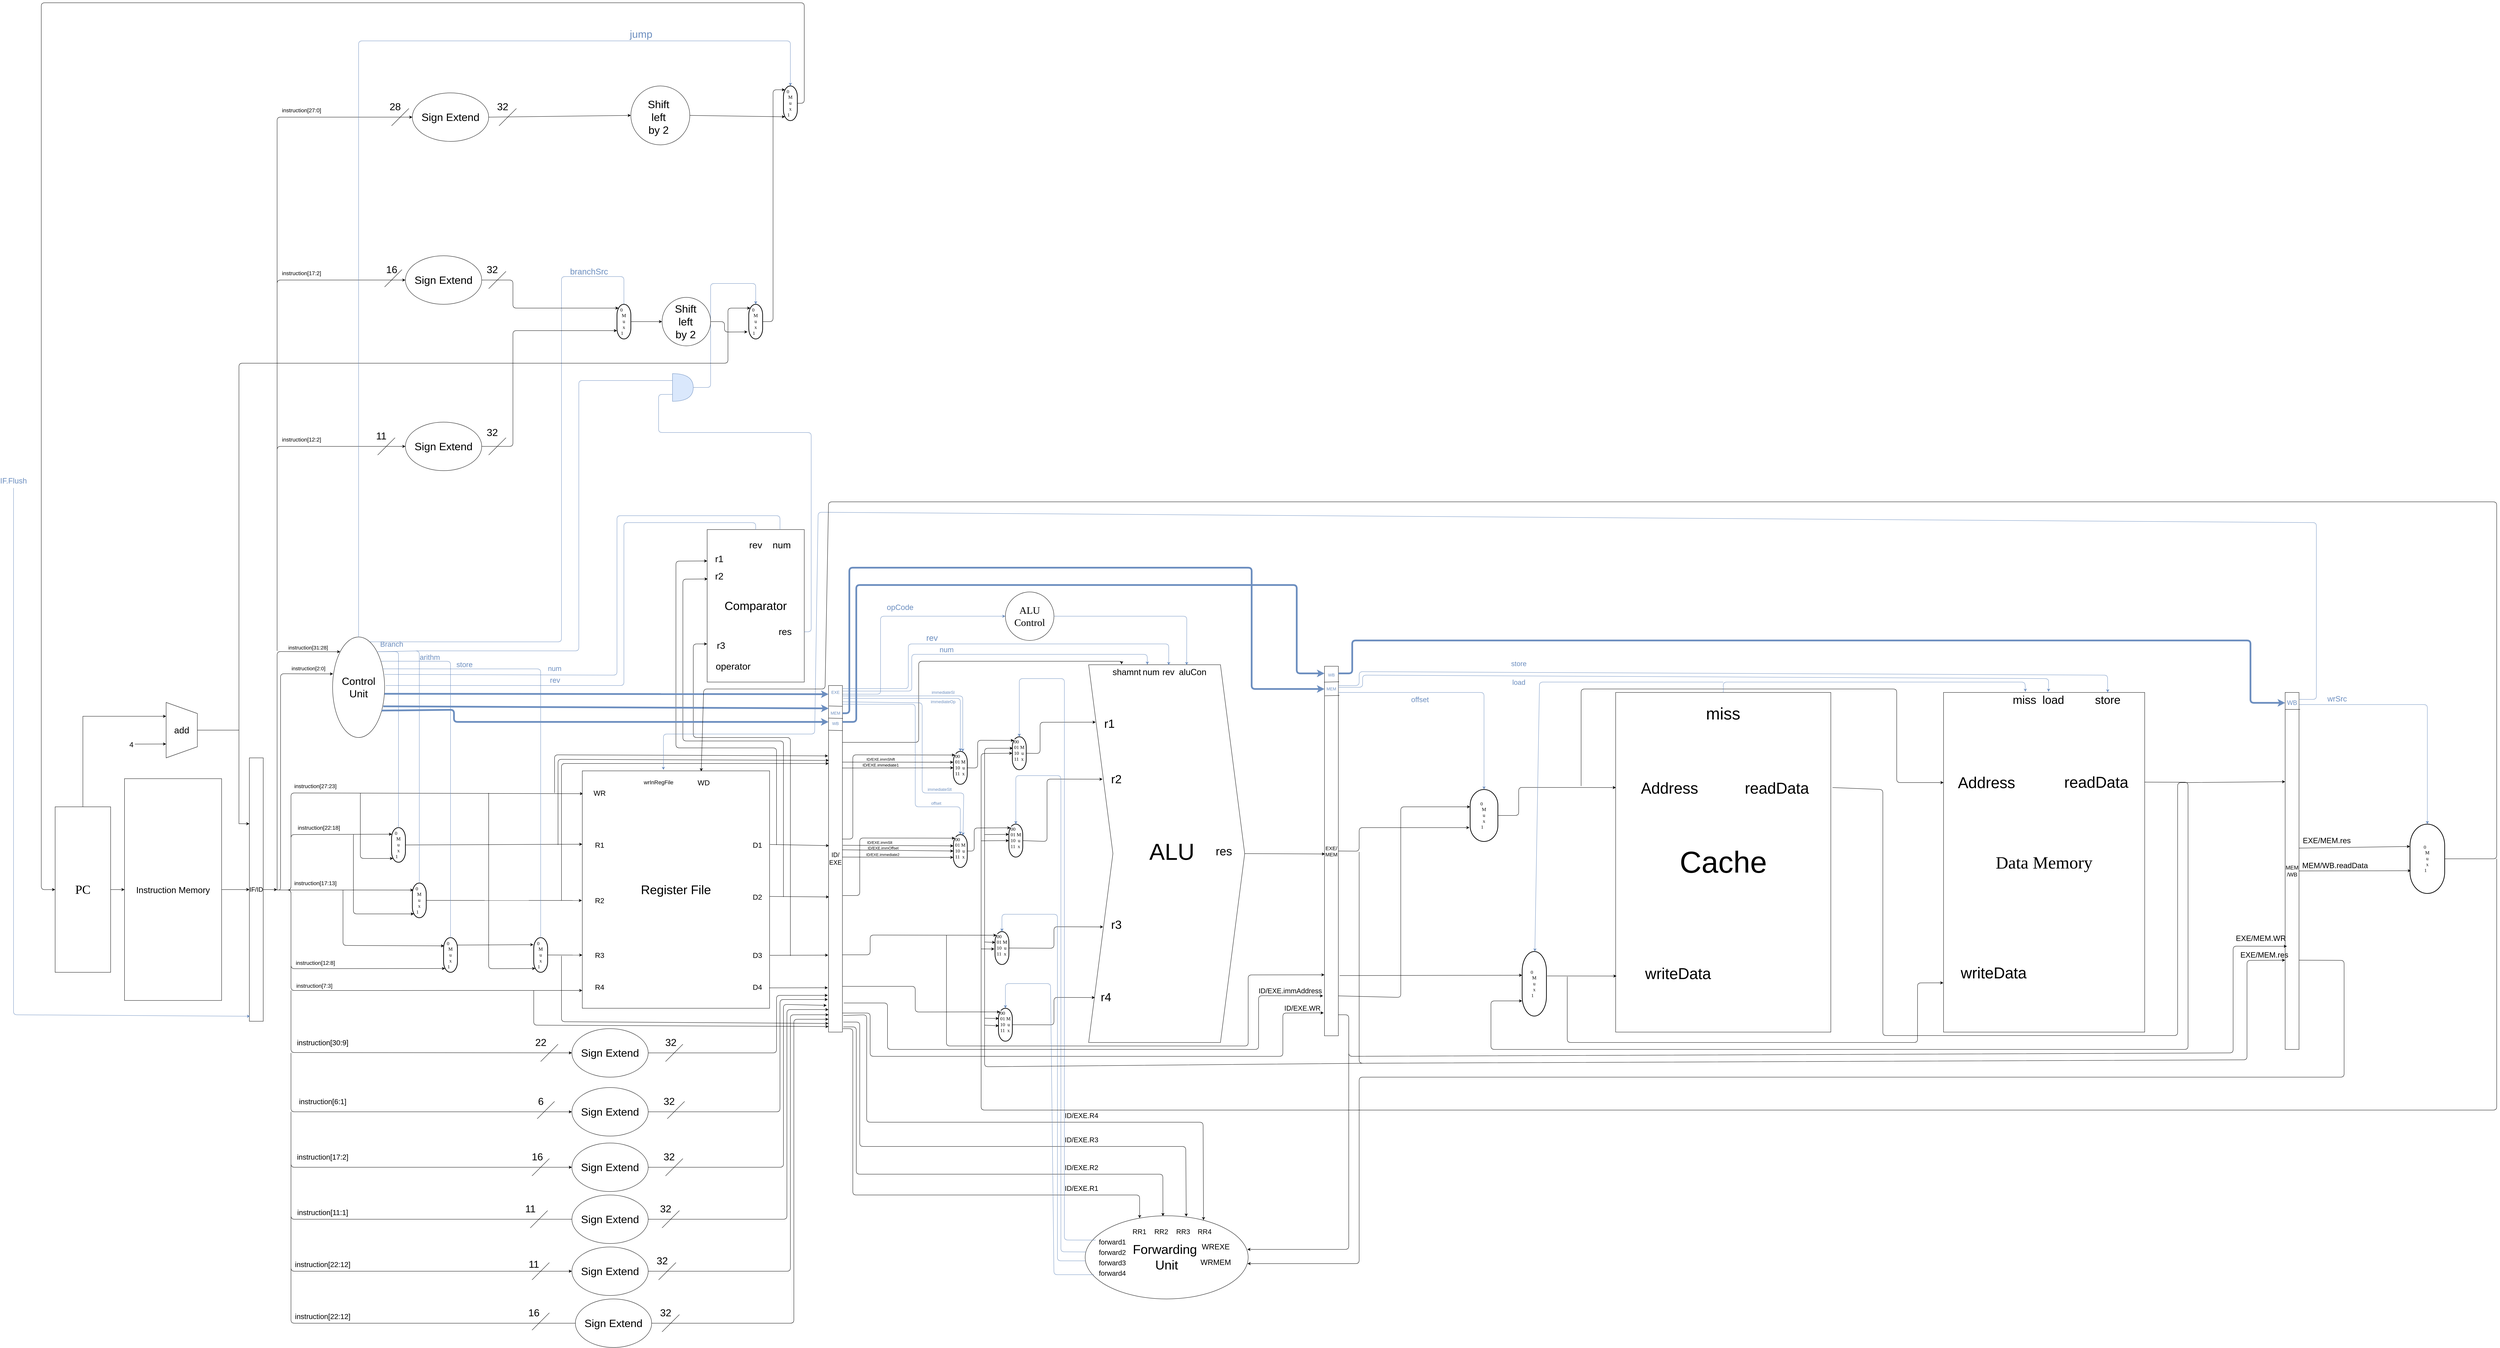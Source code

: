 <mxfile version="13.0.8" type="device"><diagram id="6YJ0z84l0izPOtJKb0Ug" name="Page-1"><mxGraphModel dx="2586" dy="3066" grid="1" gridSize="10" guides="1" tooltips="1" connect="1" arrows="1" fold="1" page="1" pageScale="1" pageWidth="850" pageHeight="1100" math="0" shadow="0"><root><mxCell id="0"/><mxCell id="1" parent="0"/><mxCell id="VyWZPV2BruoTYeYFGBrx-5" style="edgeStyle=orthogonalEdgeStyle;rounded=0;orthogonalLoop=1;jettySize=auto;html=1;entryX=0;entryY=0.5;entryDx=0;entryDy=0;" parent="1" source="VyWZPV2BruoTYeYFGBrx-1" target="VyWZPV2BruoTYeYFGBrx-4" edge="1"><mxGeometry relative="1" as="geometry"/></mxCell><mxCell id="EpNam3Jc3-mfdlt3qFIr-2" style="edgeStyle=orthogonalEdgeStyle;rounded=0;orthogonalLoop=1;jettySize=auto;html=1;entryX=0.25;entryY=1;entryDx=0;entryDy=0;" parent="1" source="VyWZPV2BruoTYeYFGBrx-1" target="EpNam3Jc3-mfdlt3qFIr-1" edge="1"><mxGeometry relative="1" as="geometry"><Array as="points"><mxPoint x="160" y="59"/></Array></mxGeometry></mxCell><mxCell id="VyWZPV2BruoTYeYFGBrx-1" value="&lt;font style=&quot;font-size: 36px&quot; face=&quot;Comic Sans MS&quot;&gt;PC&lt;/font&gt;" style="rounded=0;whiteSpace=wrap;html=1;" parent="1" vertex="1"><mxGeometry x="80" y="320" width="160" height="477.5" as="geometry"/></mxCell><mxCell id="VyWZPV2BruoTYeYFGBrx-7" style="edgeStyle=orthogonalEdgeStyle;rounded=0;orthogonalLoop=1;jettySize=auto;html=1;entryX=0;entryY=0.5;entryDx=0;entryDy=0;" parent="1" source="VyWZPV2BruoTYeYFGBrx-4" target="VyWZPV2BruoTYeYFGBrx-6" edge="1"><mxGeometry relative="1" as="geometry"/></mxCell><mxCell id="VyWZPV2BruoTYeYFGBrx-4" value="&lt;font style=&quot;font-size: 25px&quot;&gt;Instruction Memory&lt;/font&gt;" style="rounded=0;whiteSpace=wrap;html=1;" parent="1" vertex="1"><mxGeometry x="280" y="238.75" width="280" height="640" as="geometry"/></mxCell><mxCell id="VyWZPV2BruoTYeYFGBrx-6" value="&lt;font style=&quot;font-size: 18px&quot;&gt;IF/ID&lt;/font&gt;" style="rounded=0;whiteSpace=wrap;html=1;" parent="1" vertex="1"><mxGeometry x="640" y="178.75" width="40" height="760" as="geometry"/></mxCell><mxCell id="EpNam3Jc3-mfdlt3qFIr-3" style="edgeStyle=orthogonalEdgeStyle;rounded=0;orthogonalLoop=1;jettySize=auto;html=1;entryX=0;entryY=0.25;entryDx=0;entryDy=0;" parent="1" source="EpNam3Jc3-mfdlt3qFIr-1" target="VyWZPV2BruoTYeYFGBrx-6" edge="1"><mxGeometry relative="1" as="geometry"><Array as="points"><mxPoint x="610" y="99"/><mxPoint x="610" y="369"/></Array></mxGeometry></mxCell><mxCell id="EpNam3Jc3-mfdlt3qFIr-1" value="&lt;font style=&quot;font-size: 26px&quot;&gt;add&lt;/font&gt;" style="shape=trapezoid;perimeter=trapezoidPerimeter;whiteSpace=wrap;html=1;direction=south;" parent="1" vertex="1"><mxGeometry x="400" y="18.75" width="90" height="160" as="geometry"/></mxCell><mxCell id="EpNam3Jc3-mfdlt3qFIr-4" value="" style="endArrow=classic;html=1;entryX=0.75;entryY=1;entryDx=0;entryDy=0;" parent="1" target="EpNam3Jc3-mfdlt3qFIr-1" edge="1"><mxGeometry width="50" height="50" relative="1" as="geometry"><mxPoint x="310" y="139" as="sourcePoint"/><mxPoint x="400" y="99" as="targetPoint"/></mxGeometry></mxCell><mxCell id="EpNam3Jc3-mfdlt3qFIr-5" value="&lt;font style=&quot;font-size: 21px&quot;&gt;4&lt;/font&gt;" style="text;html=1;strokeColor=none;fillColor=none;align=center;verticalAlign=middle;whiteSpace=wrap;rounded=0;" parent="1" vertex="1"><mxGeometry x="280" y="130" width="40" height="20" as="geometry"/></mxCell><mxCell id="3X9m_IUUvxcZCow_O7eh-2" value="&lt;font style=&quot;font-size: 30px&quot;&gt;Control&lt;br&gt;Unit&lt;/font&gt;" style="ellipse;whiteSpace=wrap;html=1;" parent="1" vertex="1"><mxGeometry x="880" y="-170" width="150" height="290" as="geometry"/></mxCell><mxCell id="3X9m_IUUvxcZCow_O7eh-7" value="&lt;font style=&quot;font-size: 15px&quot;&gt;instruction[2:0]&lt;/font&gt;" style="text;html=1;align=center;verticalAlign=middle;resizable=0;points=[];autosize=1;" parent="1" vertex="1"><mxGeometry x="755" y="-90" width="110" height="20" as="geometry"/></mxCell><mxCell id="3X9m_IUUvxcZCow_O7eh-12" value="" style="group" parent="1" vertex="1" connectable="0"><mxGeometry x="720" y="-128" width="10" height="688" as="geometry"/></mxCell><mxCell id="3X9m_IUUvxcZCow_O7eh-11" style="edgeStyle=orthogonalEdgeStyle;rounded=0;orthogonalLoop=1;jettySize=auto;html=1;" parent="3X9m_IUUvxcZCow_O7eh-12" source="VyWZPV2BruoTYeYFGBrx-6" edge="1"><mxGeometry relative="1" as="geometry"><mxPoint y="687" as="targetPoint"/></mxGeometry></mxCell><mxCell id="3X9m_IUUvxcZCow_O7eh-3" value="" style="endArrow=classic;html=1;entryX=0;entryY=0;entryDx=0;entryDy=0;" parent="3X9m_IUUvxcZCow_O7eh-12" target="3X9m_IUUvxcZCow_O7eh-2" edge="1"><mxGeometry width="50" height="50" relative="1" as="geometry"><mxPoint y="688" as="sourcePoint"/><mxPoint x="100" y="406" as="targetPoint"/><Array as="points"><mxPoint y="406"/><mxPoint/></Array></mxGeometry></mxCell><mxCell id="3X9m_IUUvxcZCow_O7eh-4" value="&lt;font style=&quot;font-size: 15px&quot;&gt;instruction[31:28]&lt;/font&gt;" style="edgeLabel;html=1;align=center;verticalAlign=middle;resizable=0;points=[];" parent="3X9m_IUUvxcZCow_O7eh-3" vertex="1" connectable="0"><mxGeometry x="0.759" y="-4" relative="1" as="geometry"><mxPoint x="12.12" y="-16.17" as="offset"/></mxGeometry></mxCell><mxCell id="3X9m_IUUvxcZCow_O7eh-5" value="" style="endArrow=classic;html=1;entryX=0.009;entryY=0.367;entryDx=0;entryDy=0;entryPerimeter=0;" parent="3X9m_IUUvxcZCow_O7eh-12" target="3X9m_IUUvxcZCow_O7eh-2" edge="1"><mxGeometry width="50" height="50" relative="1" as="geometry"><mxPoint y="688" as="sourcePoint"/><mxPoint x="40" y="28" as="targetPoint"/><Array as="points"><mxPoint x="10" y="688"/><mxPoint x="10" y="64"/></Array></mxGeometry></mxCell><mxCell id="3X9m_IUUvxcZCow_O7eh-13" value="" style="endArrow=classic;html=1;entryX=0.004;entryY=0.096;entryDx=0;entryDy=0;entryPerimeter=0;" parent="1" target="3X9m_IUUvxcZCow_O7eh-36" edge="1"><mxGeometry width="50" height="50" relative="1" as="geometry"><mxPoint x="720" y="560" as="sourcePoint"/><mxPoint x="1560" y="280" as="targetPoint"/><Array as="points"><mxPoint x="760" y="560"/><mxPoint x="760" y="280"/></Array></mxGeometry></mxCell><mxCell id="3X9m_IUUvxcZCow_O7eh-15" value="&lt;font style=&quot;font-size: 16px&quot;&gt;instruction[27:23]&lt;/font&gt;" style="edgeLabel;html=1;align=center;verticalAlign=middle;resizable=0;points=[];" parent="1" vertex="1" connectable="0"><mxGeometry x="-0.469" y="-2" relative="1" as="geometry"><mxPoint x="830" y="260" as="offset"/></mxGeometry></mxCell><mxCell id="3X9m_IUUvxcZCow_O7eh-17" value="" style="endArrow=classic;html=1;entryX=0.19;entryY=0.966;entryDx=0;entryDy=0;entryPerimeter=0;" parent="1" target="3X9m_IUUvxcZCow_O7eh-25" edge="1"><mxGeometry width="50" height="50" relative="1" as="geometry"><mxPoint x="740" y="560" as="sourcePoint"/><mxPoint x="920" y="400" as="targetPoint"/><Array as="points"><mxPoint x="760" y="560"/><mxPoint x="760" y="400"/></Array></mxGeometry></mxCell><mxCell id="3X9m_IUUvxcZCow_O7eh-18" value="&lt;font style=&quot;font-size: 16px&quot;&gt;instruction[22:18]&lt;/font&gt;" style="edgeLabel;html=1;align=center;verticalAlign=middle;resizable=0;points=[];" parent="1" vertex="1" connectable="0"><mxGeometry x="-0.469" y="-2" relative="1" as="geometry"><mxPoint x="840" y="380" as="offset"/></mxGeometry></mxCell><mxCell id="3X9m_IUUvxcZCow_O7eh-19" value="" style="endArrow=classic;html=1;entryX=0.201;entryY=0.922;entryDx=0;entryDy=0;entryPerimeter=0;" parent="1" target="3X9m_IUUvxcZCow_O7eh-27" edge="1"><mxGeometry width="50" height="50" relative="1" as="geometry"><mxPoint x="720" y="560" as="sourcePoint"/><mxPoint x="920" y="560" as="targetPoint"/><Array as="points"><mxPoint x="760" y="560"/><mxPoint x="820" y="560"/></Array></mxGeometry></mxCell><mxCell id="3X9m_IUUvxcZCow_O7eh-20" value="&lt;font style=&quot;font-size: 16px&quot;&gt;instruction[17:13]&lt;/font&gt;" style="edgeLabel;html=1;align=center;verticalAlign=middle;resizable=0;points=[];" parent="1" vertex="1" connectable="0"><mxGeometry x="-0.469" y="-2" relative="1" as="geometry"><mxPoint x="830" y="540" as="offset"/></mxGeometry></mxCell><mxCell id="3X9m_IUUvxcZCow_O7eh-21" value="" style="endArrow=classic;html=1;entryX=0.89;entryY=0.89;entryDx=0;entryDy=0;entryPerimeter=0;" parent="1" target="3X9m_IUUvxcZCow_O7eh-29" edge="1"><mxGeometry width="50" height="50" relative="1" as="geometry"><mxPoint x="720" y="560" as="sourcePoint"/><mxPoint x="920" y="720" as="targetPoint"/><Array as="points"><mxPoint x="760" y="560"/><mxPoint x="760" y="787"/></Array></mxGeometry></mxCell><mxCell id="3X9m_IUUvxcZCow_O7eh-22" value="&lt;font style=&quot;font-size: 16px&quot;&gt;instruction[12:8]&lt;/font&gt;" style="edgeLabel;html=1;align=center;verticalAlign=middle;resizable=0;points=[];" parent="1" vertex="1" connectable="0"><mxGeometry x="-0.469" y="-2" relative="1" as="geometry"><mxPoint x="830" y="770" as="offset"/></mxGeometry></mxCell><mxCell id="3X9m_IUUvxcZCow_O7eh-23" value="" style="endArrow=classic;html=1;entryX=0;entryY=0.925;entryDx=0;entryDy=0;entryPerimeter=0;" parent="1" target="3X9m_IUUvxcZCow_O7eh-36" edge="1"><mxGeometry width="50" height="50" relative="1" as="geometry"><mxPoint x="720" y="560" as="sourcePoint"/><mxPoint x="1560" y="850" as="targetPoint"/><Array as="points"><mxPoint x="760" y="560"/><mxPoint x="760" y="850"/></Array></mxGeometry></mxCell><mxCell id="3X9m_IUUvxcZCow_O7eh-24" value="&lt;font style=&quot;font-size: 16px&quot;&gt;instruction[7:3]&lt;/font&gt;" style="edgeLabel;html=1;align=center;verticalAlign=middle;resizable=0;points=[];" parent="1" vertex="1" connectable="0"><mxGeometry x="-0.469" y="-2" relative="1" as="geometry"><mxPoint x="827" y="836" as="offset"/></mxGeometry></mxCell><mxCell id="3X9m_IUUvxcZCow_O7eh-25" value="&lt;font style=&quot;font-size: 14px&quot; face=&quot;Comic Sans MS&quot;&gt;&lt;span style=&quot;color: rgb(0 , 0 , 0) ; font-style: normal ; font-weight: 400 ; letter-spacing: normal ; text-align: center ; text-indent: 0px ; text-transform: none ; word-spacing: 0px ; background-color: rgb(255 , 255 , 255) ; float: none ; display: inline&quot;&gt;0&amp;nbsp; &amp;nbsp;&amp;nbsp;&lt;/span&gt;&lt;br style=&quot;color: rgb(0 , 0 , 0) ; font-style: normal ; font-weight: 400 ; letter-spacing: normal ; text-align: center ; text-indent: 0px ; text-transform: none ; word-spacing: 0px&quot;&gt;&lt;span style=&quot;color: rgb(0 , 0 , 0) ; font-style: normal ; font-weight: 400 ; letter-spacing: normal ; text-align: center ; text-indent: 0px ; text-transform: none ; word-spacing: 0px ; background-color: rgb(255 , 255 , 255) ; float: none ; display: inline&quot;&gt;M&lt;/span&gt;&lt;br style=&quot;color: rgb(0 , 0 , 0) ; font-style: normal ; font-weight: 400 ; letter-spacing: normal ; text-align: center ; text-indent: 0px ; text-transform: none ; word-spacing: 0px&quot;&gt;&lt;span style=&quot;color: rgb(0 , 0 , 0) ; font-style: normal ; font-weight: 400 ; letter-spacing: normal ; text-align: center ; text-indent: 0px ; text-transform: none ; word-spacing: 0px ; background-color: rgb(255 , 255 , 255) ; float: none ; display: inline&quot;&gt;u&lt;/span&gt;&lt;br style=&quot;color: rgb(0 , 0 , 0) ; font-style: normal ; font-weight: 400 ; letter-spacing: normal ; text-align: center ; text-indent: 0px ; text-transform: none ; word-spacing: 0px&quot;&gt;&lt;span style=&quot;color: rgb(0 , 0 , 0) ; font-style: normal ; font-weight: 400 ; letter-spacing: normal ; text-align: center ; text-indent: 0px ; text-transform: none ; word-spacing: 0px ; background-color: rgb(255 , 255 , 255) ; float: none ; display: inline&quot;&gt;x&lt;/span&gt;&lt;br style=&quot;color: rgb(0 , 0 , 0) ; font-style: normal ; font-weight: 400 ; letter-spacing: normal ; text-align: center ; text-indent: 0px ; text-transform: none ; word-spacing: 0px&quot;&gt;&lt;span style=&quot;color: rgb(0 , 0 , 0) ; font-style: normal ; font-weight: 400 ; letter-spacing: normal ; text-align: center ; text-indent: 0px ; text-transform: none ; word-spacing: 0px ; background-color: rgb(255 , 255 , 255) ; float: none ; display: inline&quot;&gt;1&amp;nbsp; &amp;nbsp;&lt;/span&gt;&lt;/font&gt;" style="strokeWidth=2;html=1;shape=mxgraph.flowchart.terminator;whiteSpace=wrap;direction=south;" parent="1" vertex="1"><mxGeometry x="1050.0" y="380" width="40" height="100" as="geometry"/></mxCell><mxCell id="3X9m_IUUvxcZCow_O7eh-26" value="" style="endArrow=classic;html=1;entryX=0.89;entryY=0.89;entryDx=0;entryDy=0;entryPerimeter=0;" parent="1" target="3X9m_IUUvxcZCow_O7eh-25" edge="1"><mxGeometry width="50" height="50" relative="1" as="geometry"><mxPoint x="960" y="280" as="sourcePoint"/><mxPoint x="860" y="520" as="targetPoint"/><Array as="points"><mxPoint x="960" y="469"/></Array></mxGeometry></mxCell><mxCell id="3X9m_IUUvxcZCow_O7eh-27" value="&lt;font style=&quot;font-size: 14px&quot; face=&quot;Comic Sans MS&quot;&gt;&lt;span style=&quot;color: rgb(0 , 0 , 0) ; font-style: normal ; font-weight: 400 ; letter-spacing: normal ; text-align: center ; text-indent: 0px ; text-transform: none ; word-spacing: 0px ; background-color: rgb(255 , 255 , 255) ; float: none ; display: inline&quot;&gt;0&amp;nbsp; &amp;nbsp;&amp;nbsp;&lt;/span&gt;&lt;br style=&quot;color: rgb(0 , 0 , 0) ; font-style: normal ; font-weight: 400 ; letter-spacing: normal ; text-align: center ; text-indent: 0px ; text-transform: none ; word-spacing: 0px&quot;&gt;&lt;span style=&quot;color: rgb(0 , 0 , 0) ; font-style: normal ; font-weight: 400 ; letter-spacing: normal ; text-align: center ; text-indent: 0px ; text-transform: none ; word-spacing: 0px ; background-color: rgb(255 , 255 , 255) ; float: none ; display: inline&quot;&gt;M&lt;/span&gt;&lt;br style=&quot;color: rgb(0 , 0 , 0) ; font-style: normal ; font-weight: 400 ; letter-spacing: normal ; text-align: center ; text-indent: 0px ; text-transform: none ; word-spacing: 0px&quot;&gt;&lt;span style=&quot;color: rgb(0 , 0 , 0) ; font-style: normal ; font-weight: 400 ; letter-spacing: normal ; text-align: center ; text-indent: 0px ; text-transform: none ; word-spacing: 0px ; background-color: rgb(255 , 255 , 255) ; float: none ; display: inline&quot;&gt;u&lt;/span&gt;&lt;br style=&quot;color: rgb(0 , 0 , 0) ; font-style: normal ; font-weight: 400 ; letter-spacing: normal ; text-align: center ; text-indent: 0px ; text-transform: none ; word-spacing: 0px&quot;&gt;&lt;span style=&quot;color: rgb(0 , 0 , 0) ; font-style: normal ; font-weight: 400 ; letter-spacing: normal ; text-align: center ; text-indent: 0px ; text-transform: none ; word-spacing: 0px ; background-color: rgb(255 , 255 , 255) ; float: none ; display: inline&quot;&gt;x&lt;/span&gt;&lt;br style=&quot;color: rgb(0 , 0 , 0) ; font-style: normal ; font-weight: 400 ; letter-spacing: normal ; text-align: center ; text-indent: 0px ; text-transform: none ; word-spacing: 0px&quot;&gt;&lt;span style=&quot;color: rgb(0 , 0 , 0) ; font-style: normal ; font-weight: 400 ; letter-spacing: normal ; text-align: center ; text-indent: 0px ; text-transform: none ; word-spacing: 0px ; background-color: rgb(255 , 255 , 255) ; float: none ; display: inline&quot;&gt;1&amp;nbsp; &amp;nbsp;&lt;/span&gt;&lt;/font&gt;" style="strokeWidth=2;html=1;shape=mxgraph.flowchart.terminator;whiteSpace=wrap;direction=south;" parent="1" vertex="1"><mxGeometry x="1110.0" y="540" width="40" height="100" as="geometry"/></mxCell><mxCell id="3X9m_IUUvxcZCow_O7eh-28" value="" style="endArrow=classic;html=1;entryX=0.89;entryY=0.89;entryDx=0;entryDy=0;entryPerimeter=0;" parent="1" target="3X9m_IUUvxcZCow_O7eh-27" edge="1"><mxGeometry width="50" height="50" relative="1" as="geometry"><mxPoint x="940" y="400" as="sourcePoint"/><mxPoint x="960" y="470" as="targetPoint"/><Array as="points"><mxPoint x="940" y="629"/></Array></mxGeometry></mxCell><mxCell id="3X9m_IUUvxcZCow_O7eh-29" value="&lt;font style=&quot;font-size: 14px&quot; face=&quot;Comic Sans MS&quot;&gt;&lt;span style=&quot;color: rgb(0 , 0 , 0) ; font-style: normal ; font-weight: 400 ; letter-spacing: normal ; text-align: center ; text-indent: 0px ; text-transform: none ; word-spacing: 0px ; background-color: rgb(255 , 255 , 255) ; float: none ; display: inline&quot;&gt;0&amp;nbsp; &amp;nbsp;&amp;nbsp;&lt;/span&gt;&lt;br style=&quot;color: rgb(0 , 0 , 0) ; font-style: normal ; font-weight: 400 ; letter-spacing: normal ; text-align: center ; text-indent: 0px ; text-transform: none ; word-spacing: 0px&quot;&gt;&lt;span style=&quot;color: rgb(0 , 0 , 0) ; font-style: normal ; font-weight: 400 ; letter-spacing: normal ; text-align: center ; text-indent: 0px ; text-transform: none ; word-spacing: 0px ; background-color: rgb(255 , 255 , 255) ; float: none ; display: inline&quot;&gt;M&lt;/span&gt;&lt;br style=&quot;color: rgb(0 , 0 , 0) ; font-style: normal ; font-weight: 400 ; letter-spacing: normal ; text-align: center ; text-indent: 0px ; text-transform: none ; word-spacing: 0px&quot;&gt;&lt;span style=&quot;color: rgb(0 , 0 , 0) ; font-style: normal ; font-weight: 400 ; letter-spacing: normal ; text-align: center ; text-indent: 0px ; text-transform: none ; word-spacing: 0px ; background-color: rgb(255 , 255 , 255) ; float: none ; display: inline&quot;&gt;u&lt;/span&gt;&lt;br style=&quot;color: rgb(0 , 0 , 0) ; font-style: normal ; font-weight: 400 ; letter-spacing: normal ; text-align: center ; text-indent: 0px ; text-transform: none ; word-spacing: 0px&quot;&gt;&lt;span style=&quot;color: rgb(0 , 0 , 0) ; font-style: normal ; font-weight: 400 ; letter-spacing: normal ; text-align: center ; text-indent: 0px ; text-transform: none ; word-spacing: 0px ; background-color: rgb(255 , 255 , 255) ; float: none ; display: inline&quot;&gt;x&lt;/span&gt;&lt;br style=&quot;color: rgb(0 , 0 , 0) ; font-style: normal ; font-weight: 400 ; letter-spacing: normal ; text-align: center ; text-indent: 0px ; text-transform: none ; word-spacing: 0px&quot;&gt;&lt;span style=&quot;color: rgb(0 , 0 , 0) ; font-style: normal ; font-weight: 400 ; letter-spacing: normal ; text-align: center ; text-indent: 0px ; text-transform: none ; word-spacing: 0px ; background-color: rgb(255 , 255 , 255) ; float: none ; display: inline&quot;&gt;1&amp;nbsp; &amp;nbsp;&lt;/span&gt;&lt;/font&gt;" style="strokeWidth=2;html=1;shape=mxgraph.flowchart.terminator;whiteSpace=wrap;direction=south;" parent="1" vertex="1"><mxGeometry x="1200.0" y="697.5" width="40" height="100" as="geometry"/></mxCell><mxCell id="3X9m_IUUvxcZCow_O7eh-30" value="" style="endArrow=classic;html=1;entryX=0.237;entryY=0.966;entryDx=0;entryDy=0;entryPerimeter=0;" parent="1" target="3X9m_IUUvxcZCow_O7eh-29" edge="1"><mxGeometry width="50" height="50" relative="1" as="geometry"><mxPoint x="910" y="560" as="sourcePoint"/><mxPoint x="960" y="670" as="targetPoint"/><Array as="points"><mxPoint x="910" y="720"/></Array></mxGeometry></mxCell><mxCell id="3X9m_IUUvxcZCow_O7eh-31" value="" style="endArrow=classic;html=1;entryX=0.89;entryY=0.89;entryDx=0;entryDy=0;entryPerimeter=0;" parent="1" target="3X9m_IUUvxcZCow_O7eh-33" edge="1"><mxGeometry width="50" height="50" relative="1" as="geometry"><mxPoint x="1330" y="280" as="sourcePoint"/><mxPoint x="1450" y="780" as="targetPoint"/><Array as="points"><mxPoint x="1330" y="787"/></Array></mxGeometry></mxCell><mxCell id="3X9m_IUUvxcZCow_O7eh-32" value="" style="endArrow=classic;html=1;exitX=0.214;exitY=0.025;exitDx=0;exitDy=0;exitPerimeter=0;entryX=0.202;entryY=1.025;entryDx=0;entryDy=0;entryPerimeter=0;" parent="1" source="3X9m_IUUvxcZCow_O7eh-29" target="3X9m_IUUvxcZCow_O7eh-33" edge="1"><mxGeometry width="50" height="50" relative="1" as="geometry"><mxPoint x="1190" y="680" as="sourcePoint"/><mxPoint x="1440" y="719" as="targetPoint"/></mxGeometry></mxCell><mxCell id="3X9m_IUUvxcZCow_O7eh-33" value="&lt;font style=&quot;font-size: 14px&quot; face=&quot;Comic Sans MS&quot;&gt;&lt;span style=&quot;color: rgb(0 , 0 , 0) ; font-style: normal ; font-weight: 400 ; letter-spacing: normal ; text-align: center ; text-indent: 0px ; text-transform: none ; word-spacing: 0px ; background-color: rgb(255 , 255 , 255) ; float: none ; display: inline&quot;&gt;0&amp;nbsp; &amp;nbsp;&amp;nbsp;&lt;/span&gt;&lt;br style=&quot;color: rgb(0 , 0 , 0) ; font-style: normal ; font-weight: 400 ; letter-spacing: normal ; text-align: center ; text-indent: 0px ; text-transform: none ; word-spacing: 0px&quot;&gt;&lt;span style=&quot;color: rgb(0 , 0 , 0) ; font-style: normal ; font-weight: 400 ; letter-spacing: normal ; text-align: center ; text-indent: 0px ; text-transform: none ; word-spacing: 0px ; background-color: rgb(255 , 255 , 255) ; float: none ; display: inline&quot;&gt;M&lt;/span&gt;&lt;br style=&quot;color: rgb(0 , 0 , 0) ; font-style: normal ; font-weight: 400 ; letter-spacing: normal ; text-align: center ; text-indent: 0px ; text-transform: none ; word-spacing: 0px&quot;&gt;&lt;span style=&quot;color: rgb(0 , 0 , 0) ; font-style: normal ; font-weight: 400 ; letter-spacing: normal ; text-align: center ; text-indent: 0px ; text-transform: none ; word-spacing: 0px ; background-color: rgb(255 , 255 , 255) ; float: none ; display: inline&quot;&gt;u&lt;/span&gt;&lt;br style=&quot;color: rgb(0 , 0 , 0) ; font-style: normal ; font-weight: 400 ; letter-spacing: normal ; text-align: center ; text-indent: 0px ; text-transform: none ; word-spacing: 0px&quot;&gt;&lt;span style=&quot;color: rgb(0 , 0 , 0) ; font-style: normal ; font-weight: 400 ; letter-spacing: normal ; text-align: center ; text-indent: 0px ; text-transform: none ; word-spacing: 0px ; background-color: rgb(255 , 255 , 255) ; float: none ; display: inline&quot;&gt;x&lt;/span&gt;&lt;br style=&quot;color: rgb(0 , 0 , 0) ; font-style: normal ; font-weight: 400 ; letter-spacing: normal ; text-align: center ; text-indent: 0px ; text-transform: none ; word-spacing: 0px&quot;&gt;&lt;span style=&quot;color: rgb(0 , 0 , 0) ; font-style: normal ; font-weight: 400 ; letter-spacing: normal ; text-align: center ; text-indent: 0px ; text-transform: none ; word-spacing: 0px ; background-color: rgb(255 , 255 , 255) ; float: none ; display: inline&quot;&gt;1&amp;nbsp; &amp;nbsp;&lt;/span&gt;&lt;/font&gt;" style="strokeWidth=2;html=1;shape=mxgraph.flowchart.terminator;whiteSpace=wrap;direction=south;" parent="1" vertex="1"><mxGeometry x="1460.0" y="697.5" width="40" height="100" as="geometry"/></mxCell><mxCell id="3X9m_IUUvxcZCow_O7eh-34" value="" style="endArrow=classic;html=1;exitX=0.5;exitY=0;exitDx=0;exitDy=0;exitPerimeter=0;entryX=0;entryY=0.309;entryDx=0;entryDy=0;entryPerimeter=0;" parent="1" source="3X9m_IUUvxcZCow_O7eh-25" target="3X9m_IUUvxcZCow_O7eh-36" edge="1"><mxGeometry width="50" height="50" relative="1" as="geometry"><mxPoint x="1200" y="440" as="sourcePoint"/><mxPoint x="1560" y="430" as="targetPoint"/></mxGeometry></mxCell><mxCell id="3X9m_IUUvxcZCow_O7eh-35" value="" style="endArrow=classic;html=1;exitX=0.5;exitY=0;exitDx=0;exitDy=0;exitPerimeter=0;entryX=0;entryY=0.776;entryDx=0;entryDy=0;entryPerimeter=0;" parent="1" source="3X9m_IUUvxcZCow_O7eh-33" target="3X9m_IUUvxcZCow_O7eh-36" edge="1"><mxGeometry width="50" height="50" relative="1" as="geometry"><mxPoint x="1540" y="740" as="sourcePoint"/><mxPoint x="1560" y="748" as="targetPoint"/></mxGeometry></mxCell><mxCell id="3X9m_IUUvxcZCow_O7eh-36" value="&lt;font style=&quot;font-size: 36px&quot;&gt;Register File&lt;/font&gt;" style="rounded=0;whiteSpace=wrap;html=1;" parent="1" vertex="1"><mxGeometry x="1600" y="216.25" width="540" height="685" as="geometry"/></mxCell><mxCell id="3X9m_IUUvxcZCow_O7eh-37" value="" style="endArrow=classic;html=1;exitX=0.5;exitY=0;exitDx=0;exitDy=0;exitPerimeter=0;entryX=-0.002;entryY=0.546;entryDx=0;entryDy=0;entryPerimeter=0;" parent="1" source="3X9m_IUUvxcZCow_O7eh-27" target="3X9m_IUUvxcZCow_O7eh-36" edge="1"><mxGeometry width="50" height="50" relative="1" as="geometry"><mxPoint x="1450" y="620" as="sourcePoint"/><mxPoint x="1500" y="570" as="targetPoint"/></mxGeometry></mxCell><mxCell id="3X9m_IUUvxcZCow_O7eh-39" value="&lt;font style=&quot;font-size: 21px&quot;&gt;R1&lt;/font&gt;" style="text;html=1;strokeColor=none;fillColor=none;align=center;verticalAlign=middle;whiteSpace=wrap;rounded=0;" parent="1" vertex="1"><mxGeometry x="1630" y="420" width="40" height="20" as="geometry"/></mxCell><mxCell id="3X9m_IUUvxcZCow_O7eh-40" value="&lt;font style=&quot;font-size: 21px&quot;&gt;R2&lt;/font&gt;" style="text;html=1;strokeColor=none;fillColor=none;align=center;verticalAlign=middle;whiteSpace=wrap;rounded=0;" parent="1" vertex="1"><mxGeometry x="1630" y="580" width="40" height="20" as="geometry"/></mxCell><mxCell id="3X9m_IUUvxcZCow_O7eh-41" value="&lt;font style=&quot;font-size: 21px&quot;&gt;R3&lt;/font&gt;" style="text;html=1;strokeColor=none;fillColor=none;align=center;verticalAlign=middle;whiteSpace=wrap;rounded=0;" parent="1" vertex="1"><mxGeometry x="1630" y="737.5" width="40" height="20" as="geometry"/></mxCell><mxCell id="3X9m_IUUvxcZCow_O7eh-42" value="&lt;font style=&quot;font-size: 21px&quot;&gt;R4&lt;/font&gt;" style="text;html=1;strokeColor=none;fillColor=none;align=center;verticalAlign=middle;whiteSpace=wrap;rounded=0;" parent="1" vertex="1"><mxGeometry x="1630" y="830" width="40" height="20" as="geometry"/></mxCell><mxCell id="3X9m_IUUvxcZCow_O7eh-43" value="&lt;font style=&quot;font-size: 21px&quot;&gt;WR&lt;/font&gt;" style="text;html=1;strokeColor=none;fillColor=none;align=center;verticalAlign=middle;whiteSpace=wrap;rounded=0;" parent="1" vertex="1"><mxGeometry x="1630" y="270" width="40" height="20" as="geometry"/></mxCell><mxCell id="3X9m_IUUvxcZCow_O7eh-44" value="&lt;font style=&quot;font-size: 21px&quot;&gt;D1&lt;/font&gt;" style="text;html=1;strokeColor=none;fillColor=none;align=center;verticalAlign=middle;whiteSpace=wrap;rounded=0;" parent="1" vertex="1"><mxGeometry x="2085" y="420" width="40" height="20" as="geometry"/></mxCell><mxCell id="3X9m_IUUvxcZCow_O7eh-45" value="&lt;font style=&quot;font-size: 21px&quot;&gt;D2&lt;/font&gt;" style="text;html=1;strokeColor=none;fillColor=none;align=center;verticalAlign=middle;whiteSpace=wrap;rounded=0;" parent="1" vertex="1"><mxGeometry x="2085" y="570" width="40" height="20" as="geometry"/></mxCell><mxCell id="3X9m_IUUvxcZCow_O7eh-47" value="&lt;font style=&quot;font-size: 21px&quot;&gt;D3&lt;/font&gt;" style="text;html=1;strokeColor=none;fillColor=none;align=center;verticalAlign=middle;whiteSpace=wrap;rounded=0;" parent="1" vertex="1"><mxGeometry x="2085" y="737.5" width="40" height="20" as="geometry"/></mxCell><mxCell id="3X9m_IUUvxcZCow_O7eh-48" value="&lt;font style=&quot;font-size: 21px&quot;&gt;D4&lt;/font&gt;" style="text;html=1;strokeColor=none;fillColor=none;align=center;verticalAlign=middle;whiteSpace=wrap;rounded=0;" parent="1" vertex="1"><mxGeometry x="2085" y="830" width="40" height="20" as="geometry"/></mxCell><mxCell id="3X9m_IUUvxcZCow_O7eh-49" value="&lt;font style=&quot;font-size: 16px&quot;&gt;wrInRegFile&lt;/font&gt;" style="text;html=1;strokeColor=none;fillColor=none;align=center;verticalAlign=middle;whiteSpace=wrap;rounded=0;" parent="1" vertex="1"><mxGeometry x="1800" y="238.75" width="40" height="20" as="geometry"/></mxCell><mxCell id="3X9m_IUUvxcZCow_O7eh-51" value="&lt;font style=&quot;font-size: 21px&quot;&gt;WD&lt;/font&gt;" style="text;html=1;strokeColor=none;fillColor=none;align=center;verticalAlign=middle;whiteSpace=wrap;rounded=0;" parent="1" vertex="1"><mxGeometry x="1930" y="240" width="40" height="20" as="geometry"/></mxCell><mxCell id="3X9m_IUUvxcZCow_O7eh-52" value="" style="endArrow=classic;html=1;exitX=1.002;exitY=0.31;exitDx=0;exitDy=0;exitPerimeter=0;entryX=0.036;entryY=0.462;entryDx=0;entryDy=0;entryPerimeter=0;" parent="1" source="3X9m_IUUvxcZCow_O7eh-36" target="3X9m_IUUvxcZCow_O7eh-56" edge="1"><mxGeometry width="50" height="50" relative="1" as="geometry"><mxPoint x="2280" y="440" as="sourcePoint"/><mxPoint x="2278" y="429" as="targetPoint"/></mxGeometry></mxCell><mxCell id="3X9m_IUUvxcZCow_O7eh-53" value="" style="endArrow=classic;html=1;exitX=1;exitY=0.529;exitDx=0;exitDy=0;exitPerimeter=0;entryX=0.036;entryY=0.61;entryDx=0;entryDy=0;entryPerimeter=0;" parent="1" source="3X9m_IUUvxcZCow_O7eh-36" target="3X9m_IUUvxcZCow_O7eh-56" edge="1"><mxGeometry width="50" height="50" relative="1" as="geometry"><mxPoint x="2200" y="578.76" as="sourcePoint"/><mxPoint x="2276" y="579" as="targetPoint"/></mxGeometry></mxCell><mxCell id="3X9m_IUUvxcZCow_O7eh-54" value="" style="endArrow=classic;html=1;exitX=1.002;exitY=0.777;exitDx=0;exitDy=0;exitPerimeter=0;" parent="1" source="3X9m_IUUvxcZCow_O7eh-36" edge="1"><mxGeometry width="50" height="50" relative="1" as="geometry"><mxPoint x="2110" y="590" as="sourcePoint"/><mxPoint x="2309" y="748" as="targetPoint"/></mxGeometry></mxCell><mxCell id="3X9m_IUUvxcZCow_O7eh-55" value="" style="endArrow=classic;html=1;exitX=0.998;exitY=0.914;exitDx=0;exitDy=0;exitPerimeter=0;" parent="1" source="3X9m_IUUvxcZCow_O7eh-36" edge="1"><mxGeometry width="50" height="50" relative="1" as="geometry"><mxPoint x="2170" y="830.005" as="sourcePoint"/><mxPoint x="2308" y="842" as="targetPoint"/></mxGeometry></mxCell><mxCell id="3X9m_IUUvxcZCow_O7eh-56" value="&lt;font style=&quot;font-size: 18px&quot;&gt;ID/&lt;br&gt;EXE&lt;/font&gt;" style="rounded=0;whiteSpace=wrap;html=1;" parent="1" vertex="1"><mxGeometry x="2310" y="-30" width="40" height="1000" as="geometry"/></mxCell><mxCell id="3X9m_IUUvxcZCow_O7eh-57" value="" style="endArrow=classic;html=1;entryX=-0.036;entryY=0.203;entryDx=0;entryDy=0;entryPerimeter=0;" parent="1" target="3X9m_IUUvxcZCow_O7eh-56" edge="1"><mxGeometry width="50" height="50" relative="1" as="geometry"><mxPoint x="1520" y="280" as="sourcePoint"/><mxPoint x="2260" y="141" as="targetPoint"/><Array as="points"><mxPoint x="1520" y="170"/></Array></mxGeometry></mxCell><mxCell id="3X9m_IUUvxcZCow_O7eh-58" value="" style="endArrow=classic;html=1;entryX=0.021;entryY=0.216;entryDx=0;entryDy=0;entryPerimeter=0;" parent="1" target="3X9m_IUUvxcZCow_O7eh-56" edge="1"><mxGeometry width="50" height="50" relative="1" as="geometry"><mxPoint x="1530" y="430" as="sourcePoint"/><mxPoint x="1740" y="370" as="targetPoint"/><Array as="points"><mxPoint x="1530" y="183"/></Array></mxGeometry></mxCell><mxCell id="3X9m_IUUvxcZCow_O7eh-59" value="" style="endArrow=classic;html=1;entryX=0.007;entryY=0.225;entryDx=0;entryDy=0;entryPerimeter=0;" parent="1" target="3X9m_IUUvxcZCow_O7eh-56" edge="1"><mxGeometry width="50" height="50" relative="1" as="geometry"><mxPoint x="1540" y="590" as="sourcePoint"/><mxPoint x="1740" y="370" as="targetPoint"/><Array as="points"><mxPoint x="1540" y="195"/></Array></mxGeometry></mxCell><mxCell id="3X9m_IUUvxcZCow_O7eh-60" value="" style="endArrow=classic;html=1;entryX=-0.008;entryY=0.975;entryDx=0;entryDy=0;entryPerimeter=0;" parent="1" target="3X9m_IUUvxcZCow_O7eh-56" edge="1"><mxGeometry width="50" height="50" relative="1" as="geometry"><mxPoint x="1540" y="750" as="sourcePoint"/><mxPoint x="1740" y="650" as="targetPoint"/><Array as="points"><mxPoint x="1540" y="940"/></Array></mxGeometry></mxCell><mxCell id="3X9m_IUUvxcZCow_O7eh-61" value="" style="endArrow=classic;html=1;entryX=0;entryY=0.984;entryDx=0;entryDy=0;entryPerimeter=0;" parent="1" target="3X9m_IUUvxcZCow_O7eh-56" edge="1"><mxGeometry width="50" height="50" relative="1" as="geometry"><mxPoint x="1460" y="850" as="sourcePoint"/><mxPoint x="1740" y="650" as="targetPoint"/><Array as="points"><mxPoint x="1460" y="950"/></Array></mxGeometry></mxCell><mxCell id="3X9m_IUUvxcZCow_O7eh-63" value="" style="endArrow=none;html=1;exitX=1;exitY=0;exitDx=0;exitDy=0;entryX=0;entryY=0.5;entryDx=0;entryDy=0;entryPerimeter=0;fillColor=#dae8fc;strokeColor=#6c8ebf;" parent="1" source="3X9m_IUUvxcZCow_O7eh-2" target="3X9m_IUUvxcZCow_O7eh-25" edge="1"><mxGeometry width="50" height="50" relative="1" as="geometry"><mxPoint x="1220" y="240" as="sourcePoint"/><mxPoint x="1270" y="190" as="targetPoint"/><Array as="points"><mxPoint x="1070" y="-128"/></Array></mxGeometry></mxCell><mxCell id="3X9m_IUUvxcZCow_O7eh-64" value="" style="endArrow=none;html=1;entryX=0;entryY=0.5;entryDx=0;entryDy=0;entryPerimeter=0;exitX=1;exitY=0;exitDx=0;exitDy=0;fillColor=#dae8fc;strokeColor=#6c8ebf;" parent="1" source="3X9m_IUUvxcZCow_O7eh-2" target="3X9m_IUUvxcZCow_O7eh-27" edge="1"><mxGeometry width="50" height="50" relative="1" as="geometry"><mxPoint x="1070" y="-130" as="sourcePoint"/><mxPoint x="1270" y="190" as="targetPoint"/><Array as="points"><mxPoint x="1130" y="-130"/></Array></mxGeometry></mxCell><mxCell id="3X9m_IUUvxcZCow_O7eh-67" value="&lt;font style=&quot;font-size: 21px&quot; color=&quot;#6c8ebf&quot;&gt;Branch&lt;/font&gt;" style="edgeLabel;html=1;align=center;verticalAlign=middle;resizable=0;points=[];" parent="3X9m_IUUvxcZCow_O7eh-64" vertex="1" connectable="0"><mxGeometry x="-0.903" relative="1" as="geometry"><mxPoint x="3.64" y="-21.69" as="offset"/></mxGeometry></mxCell><mxCell id="3X9m_IUUvxcZCow_O7eh-68" value="&lt;span style=&quot;font-size: 21px&quot;&gt;&lt;font color=&quot;#6c8ebf&quot;&gt;arithm&lt;/font&gt;&lt;/span&gt;" style="edgeLabel;html=1;align=center;verticalAlign=middle;resizable=0;points=[];" parent="3X9m_IUUvxcZCow_O7eh-64" vertex="1" connectable="0"><mxGeometry x="-0.903" relative="1" as="geometry"><mxPoint x="113.52" y="16.47" as="offset"/></mxGeometry></mxCell><mxCell id="3X9m_IUUvxcZCow_O7eh-69" value="&lt;span style=&quot;font-size: 21px&quot;&gt;&lt;font color=&quot;#6c8ebf&quot;&gt;store&lt;/font&gt;&lt;/span&gt;" style="edgeLabel;html=1;align=center;verticalAlign=middle;resizable=0;points=[];" parent="3X9m_IUUvxcZCow_O7eh-64" vertex="1" connectable="0"><mxGeometry x="-0.903" relative="1" as="geometry"><mxPoint x="213.52" y="37.47" as="offset"/></mxGeometry></mxCell><mxCell id="3X9m_IUUvxcZCow_O7eh-65" value="" style="endArrow=none;html=1;exitX=0.933;exitY=0.241;exitDx=0;exitDy=0;exitPerimeter=0;entryX=0;entryY=0.5;entryDx=0;entryDy=0;entryPerimeter=0;fillColor=#dae8fc;strokeColor=#6c8ebf;" parent="1" source="3X9m_IUUvxcZCow_O7eh-2" target="3X9m_IUUvxcZCow_O7eh-29" edge="1"><mxGeometry width="50" height="50" relative="1" as="geometry"><mxPoint x="1130" y="290" as="sourcePoint"/><mxPoint x="1180" y="240" as="targetPoint"/><Array as="points"><mxPoint x="1220" y="-100"/></Array></mxGeometry></mxCell><mxCell id="3X9m_IUUvxcZCow_O7eh-66" value="" style="endArrow=none;html=1;exitX=0.964;exitY=0.317;exitDx=0;exitDy=0;exitPerimeter=0;entryX=0;entryY=0.5;entryDx=0;entryDy=0;entryPerimeter=0;fillColor=#dae8fc;strokeColor=#6c8ebf;" parent="1" source="3X9m_IUUvxcZCow_O7eh-2" target="3X9m_IUUvxcZCow_O7eh-33" edge="1"><mxGeometry width="50" height="50" relative="1" as="geometry"><mxPoint x="1130" y="280" as="sourcePoint"/><mxPoint x="1370" y="20" as="targetPoint"/><Array as="points"><mxPoint x="1480" y="-78"/></Array></mxGeometry></mxCell><mxCell id="3X9m_IUUvxcZCow_O7eh-71" value="" style="group" parent="1" vertex="1" connectable="0"><mxGeometry x="1940" y="-480" width="300" height="440" as="geometry"/></mxCell><mxCell id="3X9m_IUUvxcZCow_O7eh-72" value="&lt;font style=&quot;font-size: 34px&quot;&gt;Comparator&lt;/font&gt;" style="rounded=0;whiteSpace=wrap;html=1;" parent="3X9m_IUUvxcZCow_O7eh-71" vertex="1"><mxGeometry x="20" width="280" height="440" as="geometry"/></mxCell><mxCell id="3X9m_IUUvxcZCow_O7eh-73" value="&lt;font style=&quot;font-size: 27px&quot;&gt;r1&lt;/font&gt;" style="text;html=1;strokeColor=none;fillColor=none;align=center;verticalAlign=middle;whiteSpace=wrap;rounded=0;" parent="3X9m_IUUvxcZCow_O7eh-71" vertex="1"><mxGeometry y="50" width="110" height="70" as="geometry"/></mxCell><mxCell id="3X9m_IUUvxcZCow_O7eh-74" value="&lt;font style=&quot;font-size: 27px&quot;&gt;r2&lt;/font&gt;" style="text;html=1;strokeColor=none;fillColor=none;align=center;verticalAlign=middle;whiteSpace=wrap;rounded=0;" parent="3X9m_IUUvxcZCow_O7eh-71" vertex="1"><mxGeometry y="100" width="110" height="70" as="geometry"/></mxCell><mxCell id="3X9m_IUUvxcZCow_O7eh-75" value="&lt;font style=&quot;font-size: 27px&quot;&gt;r3&lt;/font&gt;" style="text;html=1;strokeColor=none;fillColor=none;align=center;verticalAlign=middle;whiteSpace=wrap;rounded=0;" parent="3X9m_IUUvxcZCow_O7eh-71" vertex="1"><mxGeometry x="30" y="310" width="60" height="50" as="geometry"/></mxCell><mxCell id="3X9m_IUUvxcZCow_O7eh-76" value="&lt;span style=&quot;font-size: 27px&quot;&gt;operator&lt;/span&gt;" style="text;html=1;strokeColor=none;fillColor=none;align=center;verticalAlign=middle;whiteSpace=wrap;rounded=0;" parent="3X9m_IUUvxcZCow_O7eh-71" vertex="1"><mxGeometry x="40" y="360" width="110" height="70" as="geometry"/></mxCell><mxCell id="3X9m_IUUvxcZCow_O7eh-77" value="&lt;span style=&quot;font-size: 27px&quot;&gt;rev&lt;/span&gt;" style="text;html=1;strokeColor=none;fillColor=none;align=center;verticalAlign=middle;whiteSpace=wrap;rounded=0;" parent="3X9m_IUUvxcZCow_O7eh-71" vertex="1"><mxGeometry x="105" y="10" width="110" height="70" as="geometry"/></mxCell><mxCell id="3X9m_IUUvxcZCow_O7eh-78" value="&lt;span style=&quot;font-size: 27px&quot;&gt;num&lt;/span&gt;" style="text;html=1;strokeColor=none;fillColor=none;align=center;verticalAlign=middle;whiteSpace=wrap;rounded=0;" parent="3X9m_IUUvxcZCow_O7eh-71" vertex="1"><mxGeometry x="180" y="10" width="110" height="70" as="geometry"/></mxCell><mxCell id="3X9m_IUUvxcZCow_O7eh-79" value="&lt;span style=&quot;font-size: 27px&quot;&gt;res&lt;/span&gt;" style="text;html=1;strokeColor=none;fillColor=none;align=center;verticalAlign=middle;whiteSpace=wrap;rounded=0;" parent="3X9m_IUUvxcZCow_O7eh-71" vertex="1"><mxGeometry x="190" y="260" width="110" height="70" as="geometry"/></mxCell><mxCell id="3X9m_IUUvxcZCow_O7eh-91" value="" style="endArrow=classic;html=1;entryX=0.001;entryY=0.206;entryDx=0;entryDy=0;entryPerimeter=0;" parent="1" target="3X9m_IUUvxcZCow_O7eh-72" edge="1"><mxGeometry width="50" height="50" relative="1" as="geometry"><mxPoint x="2160" y="430" as="sourcePoint"/><mxPoint x="1900" y="-370" as="targetPoint"/><Array as="points"><mxPoint x="2160" y="150"/><mxPoint x="1870" y="150"/><mxPoint x="1870" y="-389"/></Array></mxGeometry></mxCell><mxCell id="3X9m_IUUvxcZCow_O7eh-92" value="" style="endArrow=classic;html=1;entryX=0.005;entryY=0.324;entryDx=0;entryDy=0;entryPerimeter=0;" parent="1" target="3X9m_IUUvxcZCow_O7eh-72" edge="1"><mxGeometry width="50" height="50" relative="1" as="geometry"><mxPoint x="2180" y="580" as="sourcePoint"/><mxPoint x="1920" y="-80" as="targetPoint"/><Array as="points"><mxPoint x="2180" y="130"/><mxPoint x="1890" y="130"/><mxPoint x="1890" y="-337"/></Array></mxGeometry></mxCell><mxCell id="3X9m_IUUvxcZCow_O7eh-93" value="" style="endArrow=classic;html=1;entryX=0;entryY=0.75;entryDx=0;entryDy=0;" parent="1" target="3X9m_IUUvxcZCow_O7eh-72" edge="1"><mxGeometry width="50" height="50" relative="1" as="geometry"><mxPoint x="2200" y="750" as="sourcePoint"/><mxPoint x="1960" y="20" as="targetPoint"/><Array as="points"><mxPoint x="2200" y="120"/><mxPoint x="1920" y="120"/><mxPoint x="1920" y="-150"/></Array></mxGeometry></mxCell><mxCell id="3X9m_IUUvxcZCow_O7eh-94" value="" style="endArrow=none;html=1;exitX=1;exitY=0.372;exitDx=0;exitDy=0;exitPerimeter=0;entryX=0.75;entryY=0;entryDx=0;entryDy=0;fillColor=#dae8fc;strokeColor=#6c8ebf;" parent="1" source="3X9m_IUUvxcZCow_O7eh-2" target="3X9m_IUUvxcZCow_O7eh-72" edge="1"><mxGeometry width="50" height="50" relative="1" as="geometry"><mxPoint x="1370" y="40" as="sourcePoint"/><mxPoint x="1820" y="-640" as="targetPoint"/><Array as="points"><mxPoint x="1700" y="-60"/><mxPoint x="1700" y="-520"/><mxPoint x="2170" y="-520"/></Array></mxGeometry></mxCell><mxCell id="3X9m_IUUvxcZCow_O7eh-96" value="&lt;font color=&quot;#6c8ebf&quot; style=&quot;font-size: 20px&quot;&gt;num&lt;/font&gt;" style="edgeLabel;html=1;align=center;verticalAlign=middle;resizable=0;points=[];" parent="3X9m_IUUvxcZCow_O7eh-94" vertex="1" connectable="0"><mxGeometry x="-0.334" relative="1" as="geometry"><mxPoint x="-56" y="-19.61" as="offset"/></mxGeometry></mxCell><mxCell id="3X9m_IUUvxcZCow_O7eh-95" value="" style="endArrow=none;html=1;entryX=0.5;entryY=0;entryDx=0;entryDy=0;fillColor=#dae8fc;strokeColor=#6c8ebf;" parent="1" target="3X9m_IUUvxcZCow_O7eh-72" edge="1"><mxGeometry width="50" height="50" relative="1" as="geometry"><mxPoint x="1033" y="-30" as="sourcePoint"/><mxPoint x="1400" y="-210" as="targetPoint"/><Array as="points"><mxPoint x="1720" y="-30"/><mxPoint x="1720" y="-500"/><mxPoint x="2100" y="-500"/></Array></mxGeometry></mxCell><mxCell id="3X9m_IUUvxcZCow_O7eh-97" value="&lt;font color=&quot;#6c8ebf&quot; style=&quot;font-size: 21px&quot;&gt;rev&lt;/font&gt;" style="edgeLabel;html=1;align=center;verticalAlign=middle;resizable=0;points=[];" parent="3X9m_IUUvxcZCow_O7eh-95" vertex="1" connectable="0"><mxGeometry x="-0.275" y="-4" relative="1" as="geometry"><mxPoint x="-77" y="-20" as="offset"/></mxGeometry></mxCell><mxCell id="3X9m_IUUvxcZCow_O7eh-98" value="" style="endArrow=none;html=1;entryX=0.985;entryY=0.06;entryDx=0;entryDy=0;entryPerimeter=0;exitX=0.032;exitY=0.059;exitDx=0;exitDy=0;exitPerimeter=0;" parent="1" source="3X9m_IUUvxcZCow_O7eh-56" target="3X9m_IUUvxcZCow_O7eh-56" edge="1"><mxGeometry width="50" height="50" relative="1" as="geometry"><mxPoint x="2310" y="12" as="sourcePoint"/><mxPoint x="2350" y="-21" as="targetPoint"/></mxGeometry></mxCell><mxCell id="3X9m_IUUvxcZCow_O7eh-99" value="" style="endArrow=none;html=1;exitX=-0.015;exitY=0.094;exitDx=0;exitDy=0;exitPerimeter=0;entryX=1.032;entryY=0.095;entryDx=0;entryDy=0;entryPerimeter=0;" parent="1" source="3X9m_IUUvxcZCow_O7eh-56" target="3X9m_IUUvxcZCow_O7eh-56" edge="1"><mxGeometry width="50" height="50" relative="1" as="geometry"><mxPoint x="2310" y="42" as="sourcePoint"/><mxPoint x="2352" y="50" as="targetPoint"/></mxGeometry></mxCell><mxCell id="3X9m_IUUvxcZCow_O7eh-100" value="" style="endArrow=none;html=1;exitX=0.007;exitY=0.129;exitDx=0;exitDy=0;exitPerimeter=0;entryX=1.021;entryY=0.13;entryDx=0;entryDy=0;entryPerimeter=0;" parent="1" source="3X9m_IUUvxcZCow_O7eh-56" target="3X9m_IUUvxcZCow_O7eh-56" edge="1"><mxGeometry width="50" height="50" relative="1" as="geometry"><mxPoint x="2450" y="70" as="sourcePoint"/><mxPoint x="2500" y="20" as="targetPoint"/></mxGeometry></mxCell><mxCell id="3X9m_IUUvxcZCow_O7eh-103" value="&lt;font color=&quot;#6c8ebf&quot;&gt;EXE&lt;/font&gt;" style="text;html=1;strokeColor=none;fillColor=none;align=center;verticalAlign=middle;whiteSpace=wrap;rounded=0;" parent="1" vertex="1"><mxGeometry x="2310" y="-20" width="40" height="20" as="geometry"/></mxCell><mxCell id="3X9m_IUUvxcZCow_O7eh-104" value="&lt;font color=&quot;#6c8ebf&quot;&gt;MEM&lt;/font&gt;" style="text;html=1;strokeColor=none;fillColor=none;align=center;verticalAlign=middle;whiteSpace=wrap;rounded=0;" parent="1" vertex="1"><mxGeometry x="2310" y="40" width="40" height="20" as="geometry"/></mxCell><mxCell id="3X9m_IUUvxcZCow_O7eh-105" value="&lt;font color=&quot;#6c8ebf&quot;&gt;WB&lt;/font&gt;" style="text;html=1;strokeColor=none;fillColor=none;align=center;verticalAlign=middle;whiteSpace=wrap;rounded=0;" parent="1" vertex="1"><mxGeometry x="2310" y="70" width="40" height="20" as="geometry"/></mxCell><mxCell id="3X9m_IUUvxcZCow_O7eh-107" value="" style="endArrow=classic;html=1;entryX=0;entryY=0.75;entryDx=0;entryDy=0;exitX=0.997;exitY=0.565;exitDx=0;exitDy=0;exitPerimeter=0;fillColor=#dae8fc;strokeColor=#6c8ebf;strokeWidth=5;" parent="1" source="3X9m_IUUvxcZCow_O7eh-2" target="3X9m_IUUvxcZCow_O7eh-103" edge="1"><mxGeometry width="50" height="50" relative="1" as="geometry"><mxPoint x="1030" y="-10" as="sourcePoint"/><mxPoint x="1610" y="-40" as="targetPoint"/></mxGeometry></mxCell><mxCell id="3X9m_IUUvxcZCow_O7eh-108" value="" style="endArrow=classic;html=1;entryX=0.008;entryY=0.066;entryDx=0;entryDy=0;entryPerimeter=0;strokeWidth=5;strokeColor=#6C8EBF;" parent="1" target="3X9m_IUUvxcZCow_O7eh-56" edge="1"><mxGeometry width="50" height="50" relative="1" as="geometry"><mxPoint x="1026" y="30" as="sourcePoint"/><mxPoint x="1750" y="50" as="targetPoint"/></mxGeometry></mxCell><mxCell id="3X9m_IUUvxcZCow_O7eh-109" value="" style="endArrow=classic;html=1;exitX=0.942;exitY=0.732;exitDx=0;exitDy=0;exitPerimeter=0;entryX=0;entryY=0.25;entryDx=0;entryDy=0;strokeWidth=5;strokeColor=#6C8EBF;" parent="1" source="3X9m_IUUvxcZCow_O7eh-2" target="3X9m_IUUvxcZCow_O7eh-105" edge="1"><mxGeometry width="50" height="50" relative="1" as="geometry"><mxPoint x="1150" y="10" as="sourcePoint"/><mxPoint x="2300" y="120" as="targetPoint"/><Array as="points"><mxPoint x="1230" y="40"/><mxPoint x="1230" y="75"/></Array></mxGeometry></mxCell><mxCell id="3X9m_IUUvxcZCow_O7eh-110" value="&lt;div&gt;&lt;br&gt;&lt;/div&gt;" style="shape=step;perimeter=stepPerimeter;whiteSpace=wrap;html=1;fixedSize=1;align=left;size=70;" parent="1" vertex="1"><mxGeometry x="3060" y="-90" width="450" height="1090" as="geometry"/></mxCell><mxCell id="3X9m_IUUvxcZCow_O7eh-111" value="" style="endArrow=classic;html=1;strokeColor=#000000;strokeWidth=1;exitX=1;exitY=0.164;exitDx=0;exitDy=0;exitPerimeter=0;entryX=0.211;entryY=-0.001;entryDx=0;entryDy=0;fillColor=#dae8fc;entryPerimeter=0;" parent="1" source="3X9m_IUUvxcZCow_O7eh-56" target="3X9m_IUUvxcZCow_O7eh-110" edge="1"><mxGeometry width="50" height="50" relative="1" as="geometry"><mxPoint x="2560" y="370" as="sourcePoint"/><mxPoint x="2610" y="320" as="targetPoint"/><Array as="points"><mxPoint x="2570" y="134"/><mxPoint x="2570" y="-100"/><mxPoint x="3155" y="-100"/></Array></mxGeometry></mxCell><mxCell id="3X9m_IUUvxcZCow_O7eh-112" value="" style="endArrow=classic;html=1;strokeColor=#6c8ebf;strokeWidth=1;exitX=0.999;exitY=0.009;exitDx=0;exitDy=0;exitPerimeter=0;entryX=0.513;entryY=0.001;entryDx=0;entryDy=0;fillColor=#dae8fc;entryPerimeter=0;" parent="1" source="3X9m_IUUvxcZCow_O7eh-56" target="3X9m_IUUvxcZCow_O7eh-110" edge="1"><mxGeometry width="50" height="50" relative="1" as="geometry"><mxPoint x="2760" y="-10" as="sourcePoint"/><mxPoint x="2810" y="-60" as="targetPoint"/><Array as="points"><mxPoint x="2540" y="-21"/><mxPoint x="2540" y="-150"/><mxPoint x="3291" y="-150"/></Array></mxGeometry></mxCell><mxCell id="3X9m_IUUvxcZCow_O7eh-118" value="&lt;font style=&quot;font-size: 24px&quot; color=&quot;#6c8ebf&quot;&gt;rev&lt;/font&gt;" style="edgeLabel;html=1;align=center;verticalAlign=middle;resizable=0;points=[];" parent="3X9m_IUUvxcZCow_O7eh-112" vertex="1" connectable="0"><mxGeometry x="-0.315" relative="1" as="geometry"><mxPoint x="-1" y="-17" as="offset"/></mxGeometry></mxCell><mxCell id="3X9m_IUUvxcZCow_O7eh-113" value="" style="endArrow=classic;html=1;strokeColor=#6c8ebf;strokeWidth=1;exitX=1.008;exitY=0.016;exitDx=0;exitDy=0;exitPerimeter=0;entryX=0.376;entryY=0;entryDx=0;entryDy=0;entryPerimeter=0;fillColor=#dae8fc;" parent="1" source="3X9m_IUUvxcZCow_O7eh-56" target="3X9m_IUUvxcZCow_O7eh-110" edge="1"><mxGeometry width="50" height="50" relative="1" as="geometry"><mxPoint x="2380" y="10" as="sourcePoint"/><mxPoint x="2840" y="-80" as="targetPoint"/><Array as="points"><mxPoint x="2550" y="-14"/><mxPoint x="2550" y="-120"/><mxPoint x="3229" y="-120"/></Array></mxGeometry></mxCell><mxCell id="3X9m_IUUvxcZCow_O7eh-119" value="&lt;font color=&quot;#6c8ebf&quot; style=&quot;font-size: 21px&quot;&gt;num&lt;/font&gt;" style="edgeLabel;html=1;align=center;verticalAlign=middle;resizable=0;points=[];" parent="3X9m_IUUvxcZCow_O7eh-113" vertex="1" connectable="0"><mxGeometry x="-0.181" y="-2" relative="1" as="geometry"><mxPoint x="-10.32" y="-16" as="offset"/></mxGeometry></mxCell><mxCell id="3X9m_IUUvxcZCow_O7eh-114" value="" style="endArrow=classic;html=1;strokeColor=#6c8ebf;strokeWidth=1;exitX=1.008;exitY=0.025;exitDx=0;exitDy=0;exitPerimeter=0;entryX=0;entryY=0.5;entryDx=0;entryDy=0;fillColor=#dae8fc;" parent="1" source="3X9m_IUUvxcZCow_O7eh-56" target="3X9m_IUUvxcZCow_O7eh-115" edge="1"><mxGeometry width="50" height="50" relative="1" as="geometry"><mxPoint x="2360" y="10" as="sourcePoint"/><mxPoint x="2840" y="-220" as="targetPoint"/><Array as="points"><mxPoint x="2460" y="-5"/><mxPoint x="2460" y="-230"/></Array></mxGeometry></mxCell><mxCell id="3X9m_IUUvxcZCow_O7eh-117" value="&lt;font style=&quot;font-size: 22px&quot; color=&quot;#6c8ebf&quot;&gt;opCode&lt;/font&gt;" style="edgeLabel;html=1;align=center;verticalAlign=middle;resizable=0;points=[];" parent="3X9m_IUUvxcZCow_O7eh-114" vertex="1" connectable="0"><mxGeometry x="0.123" y="1" relative="1" as="geometry"><mxPoint y="-24" as="offset"/></mxGeometry></mxCell><mxCell id="3X9m_IUUvxcZCow_O7eh-115" value="&lt;font style=&quot;font-size: 29px&quot; face=&quot;Comic Sans MS&quot;&gt;ALU&lt;br&gt;Control&lt;/font&gt;" style="ellipse;whiteSpace=wrap;html=1;aspect=fixed;labelBackgroundColor=none;" parent="1" vertex="1"><mxGeometry x="2820" y="-300" width="140" height="140" as="geometry"/></mxCell><mxCell id="3X9m_IUUvxcZCow_O7eh-116" value="" style="endArrow=classic;html=1;strokeColor=#6c8ebf;strokeWidth=1;exitX=1;exitY=0.5;exitDx=0;exitDy=0;entryX=0.628;entryY=0.001;entryDx=0;entryDy=0;entryPerimeter=0;fillColor=#dae8fc;" parent="1" source="3X9m_IUUvxcZCow_O7eh-115" target="3X9m_IUUvxcZCow_O7eh-110" edge="1"><mxGeometry width="50" height="50" relative="1" as="geometry"><mxPoint x="2890" y="30" as="sourcePoint"/><mxPoint x="3350" y="-210" as="targetPoint"/><Array as="points"><mxPoint x="3343" y="-230"/></Array></mxGeometry></mxCell><mxCell id="3X9m_IUUvxcZCow_O7eh-120" value="" style="endArrow=classic;html=1;strokeColor=#000000;strokeWidth=1;exitX=0.982;exitY=0.443;exitDx=0;exitDy=0;exitPerimeter=0;entryX=0.11;entryY=0.89;entryDx=0;entryDy=0;entryPerimeter=0;" parent="1" source="3X9m_IUUvxcZCow_O7eh-56" target="3X9m_IUUvxcZCow_O7eh-121" edge="1"><mxGeometry width="50" height="50" relative="1" as="geometry"><mxPoint x="2640" y="420" as="sourcePoint"/><mxPoint x="2640" y="176" as="targetPoint"/><Array as="points"><mxPoint x="2380" y="413"/><mxPoint x="2380" y="170"/></Array></mxGeometry></mxCell><mxCell id="3X9m_IUUvxcZCow_O7eh-121" value="&lt;div style=&quot;text-align: left&quot;&gt;&lt;span style=&quot;background-color: rgb(255 , 255 , 255) ; font-size: 14px ; font-family: &amp;#34;comic sans ms&amp;#34;&quot;&gt;00&lt;/span&gt;&lt;/div&gt;&lt;font style=&quot;font-size: 14px&quot; face=&quot;Comic Sans MS&quot;&gt;&lt;div style=&quot;text-align: left&quot;&gt;&lt;span style=&quot;background-color: rgb(255 , 255 , 255)&quot;&gt;01 M&lt;/span&gt;&lt;/div&gt;&lt;span style=&quot;color: rgb(0 , 0 , 0) ; font-style: normal ; font-weight: 400 ; letter-spacing: normal ; text-indent: 0px ; text-transform: none ; word-spacing: 0px ; background-color: rgb(255 , 255 , 255) ; float: none ; display: inline&quot;&gt;&lt;div style=&quot;text-align: left&quot;&gt;10&amp;nbsp; u&lt;/div&gt;&lt;/span&gt;&lt;span style=&quot;color: rgb(0 , 0 , 0) ; font-style: normal ; font-weight: 400 ; letter-spacing: normal ; text-indent: 0px ; text-transform: none ; word-spacing: 0px ; background-color: rgb(255 , 255 , 255) ; float: none ; display: inline&quot;&gt;&lt;div style=&quot;text-align: left&quot;&gt;11&amp;nbsp; x&lt;/div&gt;&lt;/span&gt;&lt;span style=&quot;color: rgb(0 , 0 , 0) ; font-style: normal ; font-weight: 400 ; letter-spacing: normal ; text-align: center ; text-indent: 0px ; text-transform: none ; word-spacing: 0px ; background-color: rgb(255 , 255 , 255) ; float: none ; display: inline&quot;&gt;&amp;nbsp; &amp;nbsp; &amp;nbsp;&lt;/span&gt;&lt;/font&gt;" style="strokeWidth=2;html=1;shape=mxgraph.flowchart.terminator;whiteSpace=wrap;direction=south;" parent="1" vertex="1"><mxGeometry x="2670.0" y="160" width="40" height="95" as="geometry"/></mxCell><mxCell id="3X9m_IUUvxcZCow_O7eh-123" value="" style="endArrow=classic;html=1;strokeColor=#000000;strokeWidth=1;exitX=0.5;exitY=0;exitDx=0;exitDy=0;exitPerimeter=0;entryX=0.11;entryY=0.89;entryDx=0;entryDy=0;entryPerimeter=0;" parent="1" source="3X9m_IUUvxcZCow_O7eh-121" target="3X9m_IUUvxcZCow_O7eh-130" edge="1"><mxGeometry width="50" height="50" relative="1" as="geometry"><mxPoint x="2680" y="200" as="sourcePoint"/><mxPoint x="2810" y="130" as="targetPoint"/><Array as="points"><mxPoint x="2740" y="208"/><mxPoint x="2740" y="128"/></Array></mxGeometry></mxCell><mxCell id="3X9m_IUUvxcZCow_O7eh-124" value="" style="endArrow=classic;html=1;strokeColor=#000000;strokeWidth=1;exitX=0.5;exitY=0;exitDx=0;exitDy=0;exitPerimeter=0;entryX=0.045;entryY=0.152;entryDx=0;entryDy=0;entryPerimeter=0;" parent="1" source="3X9m_IUUvxcZCow_O7eh-130" target="3X9m_IUUvxcZCow_O7eh-110" edge="1"><mxGeometry width="50" height="50" relative="1" as="geometry"><mxPoint x="2870.0" y="166.25" as="sourcePoint"/><mxPoint x="2730" y="280" as="targetPoint"/><Array as="points"><mxPoint x="2920" y="166"/><mxPoint x="2920" y="76"/></Array></mxGeometry></mxCell><mxCell id="3X9m_IUUvxcZCow_O7eh-125" value="&lt;div style=&quot;text-align: left&quot;&gt;&lt;span style=&quot;background-color: rgb(255 , 255 , 255) ; font-family: &amp;#34;comic sans ms&amp;#34; ; font-size: 14px&quot;&gt;00&lt;/span&gt;&lt;br&gt;&lt;/div&gt;&lt;font style=&quot;font-size: 14px&quot; face=&quot;Comic Sans MS&quot;&gt;&lt;div style=&quot;text-align: left&quot;&gt;&lt;span style=&quot;background-color: rgb(255 , 255 , 255)&quot;&gt;01 M&lt;/span&gt;&lt;/div&gt;&lt;span style=&quot;color: rgb(0 , 0 , 0) ; font-style: normal ; font-weight: 400 ; letter-spacing: normal ; text-indent: 0px ; text-transform: none ; word-spacing: 0px ; background-color: rgb(255 , 255 , 255) ; float: none ; display: inline&quot;&gt;&lt;div style=&quot;text-align: left&quot;&gt;10&amp;nbsp; u&lt;/div&gt;&lt;/span&gt;&lt;span style=&quot;color: rgb(0 , 0 , 0) ; font-style: normal ; font-weight: 400 ; letter-spacing: normal ; text-indent: 0px ; text-transform: none ; word-spacing: 0px ; background-color: rgb(255 , 255 , 255) ; float: none ; display: inline&quot;&gt;&lt;div style=&quot;text-align: left&quot;&gt;11&amp;nbsp; x&lt;/div&gt;&lt;/span&gt;&lt;br&gt;&lt;/font&gt;" style="strokeWidth=2;html=1;shape=mxgraph.flowchart.terminator;whiteSpace=wrap;direction=south;" parent="1" vertex="1"><mxGeometry x="2670.0" y="400" width="40" height="95" as="geometry"/></mxCell><mxCell id="3X9m_IUUvxcZCow_O7eh-126" value="" style="endArrow=classic;html=1;strokeColor=#000000;strokeWidth=1;entryX=0.11;entryY=0.89;entryDx=0;entryDy=0;entryPerimeter=0;" parent="1" target="3X9m_IUUvxcZCow_O7eh-125" edge="1"><mxGeometry width="50" height="50" relative="1" as="geometry"><mxPoint x="2351" y="576" as="sourcePoint"/><mxPoint x="2730" y="360" as="targetPoint"/><Array as="points"><mxPoint x="2400" y="576"/><mxPoint x="2400" y="410"/></Array></mxGeometry></mxCell><mxCell id="3X9m_IUUvxcZCow_O7eh-128" value="" style="endArrow=classic;html=1;strokeColor=#000000;strokeWidth=1;exitX=0.5;exitY=0;exitDx=0;exitDy=0;exitPerimeter=0;entryX=0.11;entryY=0.89;entryDx=0;entryDy=0;entryPerimeter=0;" parent="1" source="3X9m_IUUvxcZCow_O7eh-125" target="3X9m_IUUvxcZCow_O7eh-131" edge="1"><mxGeometry width="50" height="50" relative="1" as="geometry"><mxPoint x="2680" y="330" as="sourcePoint"/><mxPoint x="2834.4" y="381.0" as="targetPoint"/><Array as="points"><mxPoint x="2730" y="448"/><mxPoint x="2730" y="381"/></Array></mxGeometry></mxCell><mxCell id="3X9m_IUUvxcZCow_O7eh-129" value="" style="endArrow=classic;html=1;strokeColor=#000000;strokeWidth=1;entryX=0.089;entryY=0.303;entryDx=0;entryDy=0;entryPerimeter=0;exitX=0.5;exitY=0;exitDx=0;exitDy=0;exitPerimeter=0;" parent="1" source="3X9m_IUUvxcZCow_O7eh-131" target="3X9m_IUUvxcZCow_O7eh-110" edge="1"><mxGeometry width="50" height="50" relative="1" as="geometry"><mxPoint x="2860" y="420" as="sourcePoint"/><mxPoint x="3100.25" y="329.43" as="targetPoint"/><Array as="points"><mxPoint x="2940" y="420"/><mxPoint x="2940" y="240"/></Array></mxGeometry></mxCell><mxCell id="3X9m_IUUvxcZCow_O7eh-130" value="&lt;div style=&quot;text-align: left&quot;&gt;&lt;span style=&quot;background-color: rgb(255 , 255 , 255) ; font-family: &amp;#34;comic sans ms&amp;#34; ; font-size: 14px&quot;&gt;00&lt;/span&gt;&lt;br&gt;&lt;/div&gt;&lt;font style=&quot;font-size: 14px&quot; face=&quot;Comic Sans MS&quot;&gt;&lt;div style=&quot;text-align: left&quot;&gt;&lt;span style=&quot;background-color: rgb(255 , 255 , 255)&quot;&gt;01 M&lt;/span&gt;&lt;/div&gt;&lt;span style=&quot;color: rgb(0 , 0 , 0) ; font-style: normal ; font-weight: 400 ; letter-spacing: normal ; text-indent: 0px ; text-transform: none ; word-spacing: 0px ; background-color: rgb(255 , 255 , 255) ; float: none ; display: inline&quot;&gt;&lt;div style=&quot;text-align: left&quot;&gt;10&amp;nbsp; u&lt;/div&gt;&lt;/span&gt;&lt;span style=&quot;color: rgb(0 , 0 , 0) ; font-style: normal ; font-weight: 400 ; letter-spacing: normal ; text-indent: 0px ; text-transform: none ; word-spacing: 0px ; background-color: rgb(255 , 255 , 255) ; float: none ; display: inline&quot;&gt;&lt;div style=&quot;text-align: left&quot;&gt;11&amp;nbsp; x&lt;/div&gt;&lt;/span&gt;&lt;br&gt;&lt;/font&gt;" style="strokeWidth=2;html=1;shape=mxgraph.flowchart.terminator;whiteSpace=wrap;direction=south;" parent="1" vertex="1"><mxGeometry x="2840.0" y="118" width="40" height="95" as="geometry"/></mxCell><mxCell id="3X9m_IUUvxcZCow_O7eh-131" value="&lt;div style=&quot;text-align: left&quot;&gt;&lt;span style=&quot;background-color: rgb(255 , 255 , 255) ; font-size: 14px ; font-family: &amp;#34;comic sans ms&amp;#34;&quot;&gt;00&lt;/span&gt;&lt;/div&gt;&lt;font style=&quot;font-size: 14px&quot; face=&quot;Comic Sans MS&quot;&gt;&lt;div style=&quot;text-align: left&quot;&gt;&lt;span style=&quot;background-color: rgb(255 , 255 , 255)&quot;&gt;01 M&lt;/span&gt;&lt;/div&gt;&lt;span style=&quot;color: rgb(0 , 0 , 0) ; font-style: normal ; font-weight: 400 ; letter-spacing: normal ; text-indent: 0px ; text-transform: none ; word-spacing: 0px ; background-color: rgb(255 , 255 , 255) ; float: none ; display: inline&quot;&gt;&lt;div style=&quot;text-align: left&quot;&gt;10&amp;nbsp; u&lt;/div&gt;&lt;/span&gt;&lt;span style=&quot;color: rgb(0 , 0 , 0) ; font-style: normal ; font-weight: 400 ; letter-spacing: normal ; text-indent: 0px ; text-transform: none ; word-spacing: 0px ; background-color: rgb(255 , 255 , 255) ; float: none ; display: inline&quot;&gt;&lt;div style=&quot;text-align: left&quot;&gt;11&amp;nbsp; x&lt;/div&gt;&lt;/span&gt;&lt;span style=&quot;color: rgb(0 , 0 , 0) ; font-style: normal ; font-weight: 400 ; letter-spacing: normal ; text-align: center ; text-indent: 0px ; text-transform: none ; word-spacing: 0px ; background-color: rgb(255 , 255 , 255) ; float: none ; display: inline&quot;&gt;&amp;nbsp; &amp;nbsp; &amp;nbsp;&lt;/span&gt;&lt;/font&gt;" style="strokeWidth=2;html=1;shape=mxgraph.flowchart.terminator;whiteSpace=wrap;direction=south;" parent="1" vertex="1"><mxGeometry x="2830.0" y="370" width="40" height="95" as="geometry"/></mxCell><mxCell id="3X9m_IUUvxcZCow_O7eh-132" value="&lt;div style=&quot;text-align: left&quot;&gt;&lt;span style=&quot;background-color: rgb(255 , 255 , 255) ; font-family: &amp;#34;comic sans ms&amp;#34; ; font-size: 14px&quot;&gt;00&lt;/span&gt;&lt;br&gt;&lt;/div&gt;&lt;font style=&quot;font-size: 14px&quot; face=&quot;Comic Sans MS&quot;&gt;&lt;div style=&quot;text-align: left&quot;&gt;&lt;span style=&quot;background-color: rgb(255 , 255 , 255)&quot;&gt;01 M&lt;/span&gt;&lt;/div&gt;&lt;span style=&quot;color: rgb(0 , 0 , 0) ; font-style: normal ; font-weight: 400 ; letter-spacing: normal ; text-indent: 0px ; text-transform: none ; word-spacing: 0px ; background-color: rgb(255 , 255 , 255) ; float: none ; display: inline&quot;&gt;&lt;div style=&quot;text-align: left&quot;&gt;10&amp;nbsp; u&lt;/div&gt;&lt;/span&gt;&lt;span style=&quot;color: rgb(0 , 0 , 0) ; font-style: normal ; font-weight: 400 ; letter-spacing: normal ; text-indent: 0px ; text-transform: none ; word-spacing: 0px ; background-color: rgb(255 , 255 , 255) ; float: none ; display: inline&quot;&gt;&lt;div style=&quot;text-align: left&quot;&gt;11&amp;nbsp; x&lt;/div&gt;&lt;/span&gt;&lt;br&gt;&lt;/font&gt;" style="strokeWidth=2;html=1;shape=mxgraph.flowchart.terminator;whiteSpace=wrap;direction=south;" parent="1" vertex="1"><mxGeometry x="2790.0" y="680" width="40" height="95" as="geometry"/></mxCell><mxCell id="3X9m_IUUvxcZCow_O7eh-133" value="" style="endArrow=classic;html=1;strokeColor=#000000;strokeWidth=1;exitX=0.99;exitY=0.777;exitDx=0;exitDy=0;exitPerimeter=0;entryX=0.11;entryY=0.89;entryDx=0;entryDy=0;entryPerimeter=0;" parent="1" source="3X9m_IUUvxcZCow_O7eh-56" target="3X9m_IUUvxcZCow_O7eh-132" edge="1"><mxGeometry width="50" height="50" relative="1" as="geometry"><mxPoint x="2420" y="680" as="sourcePoint"/><mxPoint x="2470" y="630" as="targetPoint"/><Array as="points"><mxPoint x="2430" y="747"/><mxPoint x="2430" y="690"/></Array></mxGeometry></mxCell><mxCell id="3X9m_IUUvxcZCow_O7eh-134" value="" style="endArrow=classic;html=1;strokeColor=#000000;strokeWidth=1;exitX=0.5;exitY=0;exitDx=0;exitDy=0;exitPerimeter=0;entryX=0.093;entryY=0.694;entryDx=0;entryDy=0;entryPerimeter=0;" parent="1" source="3X9m_IUUvxcZCow_O7eh-132" target="3X9m_IUUvxcZCow_O7eh-110" edge="1"><mxGeometry width="50" height="50" relative="1" as="geometry"><mxPoint x="2590" y="680" as="sourcePoint"/><mxPoint x="2640" y="630" as="targetPoint"/><Array as="points"><mxPoint x="2960" y="728"/><mxPoint x="2960" y="666"/></Array></mxGeometry></mxCell><mxCell id="3X9m_IUUvxcZCow_O7eh-136" value="" style="endArrow=classic;html=1;strokeColor=#000000;strokeWidth=1;exitX=1.019;exitY=0.868;exitDx=0;exitDy=0;exitPerimeter=0;entryX=0.11;entryY=0.89;entryDx=0;entryDy=0;entryPerimeter=0;" parent="1" source="3X9m_IUUvxcZCow_O7eh-56" target="3X9m_IUUvxcZCow_O7eh-137" edge="1"><mxGeometry width="50" height="50" relative="1" as="geometry"><mxPoint x="2670" y="810" as="sourcePoint"/><mxPoint x="2720" y="920" as="targetPoint"/><Array as="points"><mxPoint x="2440" y="838"/><mxPoint x="2560" y="838"/><mxPoint x="2560" y="912"/></Array></mxGeometry></mxCell><mxCell id="3X9m_IUUvxcZCow_O7eh-137" value="&lt;div style=&quot;text-align: left&quot;&gt;&lt;span style=&quot;background-color: rgb(255 , 255 , 255) ; font-family: &amp;#34;comic sans ms&amp;#34; ; font-size: 14px&quot;&gt;00&lt;/span&gt;&lt;br&gt;&lt;/div&gt;&lt;font style=&quot;font-size: 14px&quot; face=&quot;Comic Sans MS&quot;&gt;&lt;div style=&quot;text-align: left&quot;&gt;&lt;span style=&quot;background-color: rgb(255 , 255 , 255)&quot;&gt;01 M&lt;/span&gt;&lt;/div&gt;&lt;span style=&quot;color: rgb(0 , 0 , 0) ; font-style: normal ; font-weight: 400 ; letter-spacing: normal ; text-indent: 0px ; text-transform: none ; word-spacing: 0px ; background-color: rgb(255 , 255 , 255) ; float: none ; display: inline&quot;&gt;&lt;div style=&quot;text-align: left&quot;&gt;10&amp;nbsp; u&lt;/div&gt;&lt;/span&gt;&lt;span style=&quot;color: rgb(0 , 0 , 0) ; font-style: normal ; font-weight: 400 ; letter-spacing: normal ; text-indent: 0px ; text-transform: none ; word-spacing: 0px ; background-color: rgb(255 , 255 , 255) ; float: none ; display: inline&quot;&gt;&lt;div style=&quot;text-align: left&quot;&gt;11&amp;nbsp; x&lt;/div&gt;&lt;/span&gt;&lt;br&gt;&lt;/font&gt;" style="strokeWidth=2;html=1;shape=mxgraph.flowchart.terminator;whiteSpace=wrap;direction=south;" parent="1" vertex="1"><mxGeometry x="2800.0" y="901.25" width="40" height="95" as="geometry"/></mxCell><mxCell id="3X9m_IUUvxcZCow_O7eh-138" value="" style="endArrow=classic;html=1;strokeColor=#000000;strokeWidth=1;exitX=0.5;exitY=0;exitDx=0;exitDy=0;exitPerimeter=0;entryX=0.04;entryY=0.881;entryDx=0;entryDy=0;entryPerimeter=0;" parent="1" source="3X9m_IUUvxcZCow_O7eh-137" target="3X9m_IUUvxcZCow_O7eh-110" edge="1"><mxGeometry width="50" height="50" relative="1" as="geometry"><mxPoint x="2670" y="810" as="sourcePoint"/><mxPoint x="2720" y="760" as="targetPoint"/><Array as="points"><mxPoint x="2960" y="949"/><mxPoint x="2960" y="870"/></Array></mxGeometry></mxCell><mxCell id="3X9m_IUUvxcZCow_O7eh-139" value="" style="endArrow=classic;html=1;strokeColor=#6c8ebf;strokeWidth=1;entryX=0.011;entryY=0.325;entryDx=0;entryDy=0;entryPerimeter=0;fillColor=#dae8fc;" parent="1" target="3X9m_IUUvxcZCow_O7eh-121" edge="1"><mxGeometry width="50" height="50" relative="1" as="geometry"><mxPoint x="2350" as="sourcePoint"/><mxPoint x="2690" y="150" as="targetPoint"/><Array as="points"><mxPoint x="2697"/></Array></mxGeometry></mxCell><mxCell id="3X9m_IUUvxcZCow_O7eh-141" value="&lt;font color=&quot;#6c8ebf&quot; style=&quot;font-size: 12px&quot;&gt;immediateSl&lt;/font&gt;" style="edgeLabel;html=1;align=center;verticalAlign=middle;resizable=0;points=[];" parent="3X9m_IUUvxcZCow_O7eh-139" vertex="1" connectable="0"><mxGeometry x="0.323" y="1" relative="1" as="geometry"><mxPoint x="-46" y="-9" as="offset"/></mxGeometry></mxCell><mxCell id="3X9m_IUUvxcZCow_O7eh-146" value="&lt;font color=&quot;#6c8ebf&quot; style=&quot;font-size: 12px&quot;&gt;immediateSlt&lt;/font&gt;" style="edgeLabel;html=1;align=center;verticalAlign=middle;resizable=0;points=[];" parent="3X9m_IUUvxcZCow_O7eh-139" vertex="1" connectable="0"><mxGeometry x="0.323" y="1" relative="1" as="geometry"><mxPoint x="-56.47" y="271" as="offset"/></mxGeometry></mxCell><mxCell id="3X9m_IUUvxcZCow_O7eh-147" value="&lt;font color=&quot;#6c8ebf&quot;&gt;&lt;span style=&quot;font-size: 12px&quot;&gt;offset&lt;/span&gt;&lt;/font&gt;" style="edgeLabel;html=1;align=center;verticalAlign=middle;resizable=0;points=[];" parent="3X9m_IUUvxcZCow_O7eh-139" vertex="1" connectable="0"><mxGeometry x="0.323" y="1" relative="1" as="geometry"><mxPoint x="-66.47" y="311" as="offset"/></mxGeometry></mxCell><mxCell id="3X9m_IUUvxcZCow_O7eh-140" value="" style="endArrow=classic;html=1;strokeColor=#6c8ebf;strokeWidth=1;entryX=0;entryY=0.5;entryDx=0;entryDy=0;entryPerimeter=0;fillColor=#dae8fc;" parent="1" target="3X9m_IUUvxcZCow_O7eh-121" edge="1"><mxGeometry width="50" height="50" relative="1" as="geometry"><mxPoint x="2352" y="7" as="sourcePoint"/><mxPoint x="2570" y="140" as="targetPoint"/><Array as="points"><mxPoint x="2690" y="7"/></Array></mxGeometry></mxCell><mxCell id="3X9m_IUUvxcZCow_O7eh-142" value="&lt;font color=&quot;#6c8ebf&quot; style=&quot;font-size: 12px&quot;&gt;immediateOp&lt;/font&gt;" style="edgeLabel;html=1;align=center;verticalAlign=middle;resizable=0;points=[];" parent="3X9m_IUUvxcZCow_O7eh-140" vertex="1" connectable="0"><mxGeometry x="0.316" y="-2" relative="1" as="geometry"><mxPoint x="-35" y="7.75" as="offset"/></mxGeometry></mxCell><mxCell id="3X9m_IUUvxcZCow_O7eh-143" value="" style="endArrow=classic;html=1;strokeColor=#6c8ebf;strokeWidth=1;exitX=1.019;exitY=0.047;exitDx=0;exitDy=0;exitPerimeter=0;entryX=0.029;entryY=0.304;entryDx=0;entryDy=0;entryPerimeter=0;fillColor=#dae8fc;" parent="1" source="3X9m_IUUvxcZCow_O7eh-56" target="3X9m_IUUvxcZCow_O7eh-125" edge="1"><mxGeometry width="50" height="50" relative="1" as="geometry"><mxPoint x="2400" y="270" as="sourcePoint"/><mxPoint x="2450" y="220" as="targetPoint"/><Array as="points"><mxPoint x="2580" y="20"/><mxPoint x="2580" y="280"/><mxPoint x="2700" y="280"/></Array></mxGeometry></mxCell><mxCell id="3X9m_IUUvxcZCow_O7eh-144" value="" style="endArrow=classic;html=1;strokeColor=#6c8ebf;strokeWidth=1;exitX=1.019;exitY=0.054;exitDx=0;exitDy=0;exitPerimeter=0;entryX=0;entryY=0.5;entryDx=0;entryDy=0;entryPerimeter=0;fillColor=#dae8fc;" parent="1" source="3X9m_IUUvxcZCow_O7eh-56" target="3X9m_IUUvxcZCow_O7eh-125" edge="1"><mxGeometry width="50" height="50" relative="1" as="geometry"><mxPoint x="2400" y="270" as="sourcePoint"/><mxPoint x="2570" y="330" as="targetPoint"/><Array as="points"><mxPoint x="2560" y="24"/><mxPoint x="2560" y="320"/><mxPoint x="2690" y="320"/></Array></mxGeometry></mxCell><mxCell id="3X9m_IUUvxcZCow_O7eh-148" value="&lt;font style=&quot;font-size: 34px&quot;&gt;r1&lt;/font&gt;" style="text;html=1;strokeColor=none;fillColor=none;align=center;verticalAlign=middle;whiteSpace=wrap;rounded=0;" parent="1" vertex="1"><mxGeometry x="3100" y="70" width="40" height="20" as="geometry"/></mxCell><mxCell id="3X9m_IUUvxcZCow_O7eh-149" value="&lt;font style=&quot;font-size: 34px&quot;&gt;r2&lt;/font&gt;" style="text;html=1;strokeColor=none;fillColor=none;align=center;verticalAlign=middle;whiteSpace=wrap;rounded=0;" parent="1" vertex="1"><mxGeometry x="3120" y="230" width="40" height="20" as="geometry"/></mxCell><mxCell id="3X9m_IUUvxcZCow_O7eh-150" value="&lt;font style=&quot;font-size: 34px&quot;&gt;r3&lt;/font&gt;" style="text;html=1;strokeColor=none;fillColor=none;align=center;verticalAlign=middle;whiteSpace=wrap;rounded=0;" parent="1" vertex="1"><mxGeometry x="3120" y="650" width="40" height="20" as="geometry"/></mxCell><mxCell id="3X9m_IUUvxcZCow_O7eh-151" value="&lt;font style=&quot;font-size: 34px&quot;&gt;r4&lt;/font&gt;" style="text;html=1;strokeColor=none;fillColor=none;align=center;verticalAlign=middle;whiteSpace=wrap;rounded=0;" parent="1" vertex="1"><mxGeometry x="3090" y="858.75" width="40" height="20" as="geometry"/></mxCell><mxCell id="3X9m_IUUvxcZCow_O7eh-152" value="&lt;font style=&quot;font-size: 25px&quot;&gt;shamnt&lt;/font&gt;" style="text;html=1;strokeColor=none;fillColor=none;align=center;verticalAlign=middle;whiteSpace=wrap;rounded=0;" parent="1" vertex="1"><mxGeometry x="3150" y="-80" width="40" height="20" as="geometry"/></mxCell><mxCell id="3X9m_IUUvxcZCow_O7eh-153" value="&lt;span style=&quot;font-size: 25px&quot;&gt;num&lt;/span&gt;" style="text;html=1;strokeColor=none;fillColor=none;align=center;verticalAlign=middle;whiteSpace=wrap;rounded=0;" parent="1" vertex="1"><mxGeometry x="3220" y="-80" width="40" height="20" as="geometry"/></mxCell><mxCell id="3X9m_IUUvxcZCow_O7eh-155" value="&lt;span style=&quot;font-size: 25px&quot;&gt;rev&lt;/span&gt;" style="text;html=1;strokeColor=none;fillColor=none;align=center;verticalAlign=middle;whiteSpace=wrap;rounded=0;" parent="1" vertex="1"><mxGeometry x="3270" y="-80" width="40" height="20" as="geometry"/></mxCell><mxCell id="3X9m_IUUvxcZCow_O7eh-156" value="&lt;span style=&quot;font-size: 25px&quot;&gt;aluCon&lt;/span&gt;" style="text;html=1;strokeColor=none;fillColor=none;align=center;verticalAlign=middle;whiteSpace=wrap;rounded=0;" parent="1" vertex="1"><mxGeometry x="3340" y="-80" width="40" height="20" as="geometry"/></mxCell><mxCell id="3X9m_IUUvxcZCow_O7eh-158" value="&lt;span style=&quot;font-size: 34px&quot;&gt;res&lt;/span&gt;" style="text;html=1;strokeColor=none;fillColor=none;align=center;verticalAlign=middle;whiteSpace=wrap;rounded=0;" parent="1" vertex="1"><mxGeometry x="3430" y="437.5" width="40" height="20" as="geometry"/></mxCell><mxCell id="3X9m_IUUvxcZCow_O7eh-159" value="&lt;font style=&quot;font-size: 67px&quot;&gt;ALU&lt;/font&gt;" style="text;html=1;strokeColor=none;fillColor=none;align=center;verticalAlign=middle;whiteSpace=wrap;rounded=0;" parent="1" vertex="1"><mxGeometry x="3280" y="440" width="40" height="20" as="geometry"/></mxCell><mxCell id="3X9m_IUUvxcZCow_O7eh-160" value="&lt;span style=&quot;font-size: 15px&quot;&gt;EXE/&lt;br&gt;MEM&lt;br&gt;&lt;/span&gt;" style="rounded=0;whiteSpace=wrap;html=1;" parent="1" vertex="1"><mxGeometry x="3740" y="-85.62" width="40" height="1066.25" as="geometry"/></mxCell><mxCell id="3X9m_IUUvxcZCow_O7eh-161" value="" style="endArrow=classic;html=1;strokeColor=#000000;strokeWidth=1;exitX=1;exitY=0.5;exitDx=0;exitDy=0;entryX=0.034;entryY=0.508;entryDx=0;entryDy=0;entryPerimeter=0;" parent="1" source="3X9m_IUUvxcZCow_O7eh-110" target="3X9m_IUUvxcZCow_O7eh-160" edge="1"><mxGeometry width="50" height="50" relative="1" as="geometry"><mxPoint x="3600" y="460" as="sourcePoint"/><mxPoint x="3650" y="410" as="targetPoint"/></mxGeometry></mxCell><mxCell id="3X9m_IUUvxcZCow_O7eh-162" value="" style="endArrow=none;html=1;strokeColor=#000000;strokeWidth=1;entryX=1.05;entryY=0.042;entryDx=0;entryDy=0;entryPerimeter=0;exitX=-0.025;exitY=0.043;exitDx=0;exitDy=0;exitPerimeter=0;" parent="1" source="3X9m_IUUvxcZCow_O7eh-160" target="3X9m_IUUvxcZCow_O7eh-160" edge="1"><mxGeometry width="50" height="50" relative="1" as="geometry"><mxPoint x="3660" y="80" as="sourcePoint"/><mxPoint x="3710" y="30" as="targetPoint"/></mxGeometry></mxCell><mxCell id="3X9m_IUUvxcZCow_O7eh-163" value="" style="endArrow=none;html=1;strokeColor=#000000;strokeWidth=1;entryX=1.075;entryY=0.079;entryDx=0;entryDy=0;entryPerimeter=0;exitX=0.025;exitY=0.08;exitDx=0;exitDy=0;exitPerimeter=0;" parent="1" source="3X9m_IUUvxcZCow_O7eh-160" target="3X9m_IUUvxcZCow_O7eh-160" edge="1"><mxGeometry width="50" height="50" relative="1" as="geometry"><mxPoint x="3660" y="80" as="sourcePoint"/><mxPoint x="3710" y="30" as="targetPoint"/></mxGeometry></mxCell><mxCell id="3X9m_IUUvxcZCow_O7eh-164" value="&lt;font color=&quot;#6c8ebf&quot;&gt;WB&lt;/font&gt;" style="text;html=1;strokeColor=none;fillColor=none;align=center;verticalAlign=middle;whiteSpace=wrap;rounded=0;" parent="1" vertex="1"><mxGeometry x="3740" y="-70" width="40" height="20" as="geometry"/></mxCell><mxCell id="3X9m_IUUvxcZCow_O7eh-165" value="&lt;font color=&quot;#6c8ebf&quot;&gt;MEM&lt;/font&gt;" style="text;html=1;strokeColor=none;fillColor=none;align=center;verticalAlign=middle;whiteSpace=wrap;rounded=0;" parent="1" vertex="1"><mxGeometry x="3740" y="-30" width="40" height="20" as="geometry"/></mxCell><mxCell id="3X9m_IUUvxcZCow_O7eh-166" value="" style="endArrow=classic;html=1;strokeColor=#6C8EBF;strokeWidth=5;exitX=1;exitY=0.5;exitDx=0;exitDy=0;" parent="1" source="3X9m_IUUvxcZCow_O7eh-104" edge="1"><mxGeometry width="50" height="50" relative="1" as="geometry"><mxPoint x="2890" y="-10" as="sourcePoint"/><mxPoint x="3740" y="-20" as="targetPoint"/><Array as="points"><mxPoint x="2370" y="50"/><mxPoint x="2370" y="-370"/><mxPoint x="3530" y="-370"/><mxPoint x="3530" y="-20"/></Array></mxGeometry></mxCell><mxCell id="3X9m_IUUvxcZCow_O7eh-167" value="" style="endArrow=classic;html=1;strokeColor=#6C8EBF;strokeWidth=5;exitX=1;exitY=0.25;exitDx=0;exitDy=0;entryX=0;entryY=0.25;entryDx=0;entryDy=0;" parent="1" source="3X9m_IUUvxcZCow_O7eh-105" target="3X9m_IUUvxcZCow_O7eh-164" edge="1"><mxGeometry width="50" height="50" relative="1" as="geometry"><mxPoint x="2690" y="10" as="sourcePoint"/><mxPoint x="3040" y="-320" as="targetPoint"/><Array as="points"><mxPoint x="2390" y="75"/><mxPoint x="2390" y="-320"/><mxPoint x="3660" y="-320"/><mxPoint x="3660" y="-65"/></Array></mxGeometry></mxCell><mxCell id="3X9m_IUUvxcZCow_O7eh-168" value="" style="endArrow=classic;html=1;strokeColor=#000000;strokeWidth=1;entryX=0;entryY=0.835;entryDx=0;entryDy=0;entryPerimeter=0;" parent="1" target="3X9m_IUUvxcZCow_O7eh-160" edge="1"><mxGeometry width="50" height="50" relative="1" as="geometry"><mxPoint x="2650" y="690" as="sourcePoint"/><mxPoint x="3690" y="1050" as="targetPoint"/><Array as="points"><mxPoint x="2650" y="1010"/><mxPoint x="3520" y="1010"/><mxPoint x="3520" y="805"/></Array></mxGeometry></mxCell><mxCell id="3X9m_IUUvxcZCow_O7eh-169" value="" style="endArrow=classic;html=1;strokeColor=#000000;strokeWidth=1;entryX=-0.062;entryY=0.938;entryDx=0;entryDy=0;entryPerimeter=0;" parent="1" target="3X9m_IUUvxcZCow_O7eh-160" edge="1"><mxGeometry width="50" height="50" relative="1" as="geometry"><mxPoint x="2350" y="915" as="sourcePoint"/><mxPoint x="3640" y="1060" as="targetPoint"/><Array as="points"><mxPoint x="2430" y="915"/><mxPoint x="2430" y="1040"/><mxPoint x="3620" y="1040"/><mxPoint x="3620" y="915"/></Array></mxGeometry></mxCell><mxCell id="3X9m_IUUvxcZCow_O7eh-170" value="&lt;font style=&quot;font-size: 20px&quot;&gt;ID/EXE.WR&lt;/font&gt;" style="edgeLabel;html=1;align=center;verticalAlign=middle;resizable=0;points=[];" parent="3X9m_IUUvxcZCow_O7eh-169" vertex="1" connectable="0"><mxGeometry x="0.635" y="6" relative="1" as="geometry"><mxPoint x="111.95" y="-134" as="offset"/></mxGeometry></mxCell><mxCell id="3X9m_IUUvxcZCow_O7eh-253" value="&lt;font style=&quot;font-size: 20px&quot;&gt;ID/EXE.R4&lt;/font&gt;" style="edgeLabel;html=1;align=center;verticalAlign=middle;resizable=0;points=[];" parent="3X9m_IUUvxcZCow_O7eh-169" vertex="1" connectable="0"><mxGeometry x="0.635" y="6" relative="1" as="geometry"><mxPoint x="-524.98" y="176" as="offset"/></mxGeometry></mxCell><mxCell id="3X9m_IUUvxcZCow_O7eh-254" value="&lt;font style=&quot;font-size: 20px&quot;&gt;ID/EXE.R3&lt;/font&gt;" style="edgeLabel;html=1;align=center;verticalAlign=middle;resizable=0;points=[];" parent="3X9m_IUUvxcZCow_O7eh-169" vertex="1" connectable="0"><mxGeometry x="0.635" y="6" relative="1" as="geometry"><mxPoint x="-524.98" y="246" as="offset"/></mxGeometry></mxCell><mxCell id="3X9m_IUUvxcZCow_O7eh-255" value="&lt;font style=&quot;font-size: 20px&quot;&gt;ID/EXE.R2&lt;/font&gt;" style="edgeLabel;html=1;align=center;verticalAlign=middle;resizable=0;points=[];" parent="3X9m_IUUvxcZCow_O7eh-169" vertex="1" connectable="0"><mxGeometry x="0.635" y="6" relative="1" as="geometry"><mxPoint x="-524.98" y="326" as="offset"/></mxGeometry></mxCell><mxCell id="3X9m_IUUvxcZCow_O7eh-256" value="&lt;font style=&quot;font-size: 20px&quot;&gt;ID/EXE.R1&lt;/font&gt;" style="edgeLabel;html=1;align=center;verticalAlign=middle;resizable=0;points=[];" parent="3X9m_IUUvxcZCow_O7eh-169" vertex="1" connectable="0"><mxGeometry x="0.635" y="6" relative="1" as="geometry"><mxPoint x="-524.98" y="386" as="offset"/></mxGeometry></mxCell><mxCell id="3X9m_IUUvxcZCow_O7eh-337" value="&lt;font style=&quot;font-size: 20px&quot;&gt;ID/EXE.immAddress&lt;/font&gt;" style="edgeLabel;html=1;align=center;verticalAlign=middle;resizable=0;points=[];" parent="3X9m_IUUvxcZCow_O7eh-169" vertex="1" connectable="0"><mxGeometry x="0.635" y="6" relative="1" as="geometry"><mxPoint x="77" y="-184" as="offset"/></mxGeometry></mxCell><mxCell id="3X9m_IUUvxcZCow_O7eh-171" value="" style="group" parent="1" vertex="1" connectable="0"><mxGeometry x="4440" y="-10" width="760" height="980" as="geometry"/></mxCell><mxCell id="3X9m_IUUvxcZCow_O7eh-172" value="&lt;font style=&quot;font-size: 87px&quot;&gt;Cache&lt;/font&gt;" style="rounded=0;whiteSpace=wrap;html=1;" parent="3X9m_IUUvxcZCow_O7eh-171" vertex="1"><mxGeometry x="139.592" width="620.408" height="980" as="geometry"/></mxCell><mxCell id="3X9m_IUUvxcZCow_O7eh-173" value="&lt;font style=&quot;font-size: 45px&quot;&gt;Address&lt;/font&gt;" style="text;html=1;strokeColor=none;fillColor=none;align=center;verticalAlign=middle;whiteSpace=wrap;rounded=0;" parent="3X9m_IUUvxcZCow_O7eh-171" vertex="1"><mxGeometry x="170.612" y="245" width="248.163" height="61.25" as="geometry"/></mxCell><mxCell id="3X9m_IUUvxcZCow_O7eh-174" value="&lt;font style=&quot;font-size: 45px&quot;&gt;readData&lt;/font&gt;" style="text;html=1;strokeColor=none;fillColor=none;align=center;verticalAlign=middle;whiteSpace=wrap;rounded=0;" parent="3X9m_IUUvxcZCow_O7eh-171" vertex="1"><mxGeometry x="465.306" y="245" width="279.184" height="61.25" as="geometry"/></mxCell><mxCell id="3X9m_IUUvxcZCow_O7eh-175" value="&lt;font style=&quot;font-size: 45px&quot;&gt;writeData&lt;/font&gt;" style="text;html=1;strokeColor=none;fillColor=none;align=center;verticalAlign=middle;whiteSpace=wrap;rounded=0;" parent="3X9m_IUUvxcZCow_O7eh-171" vertex="1"><mxGeometry x="150" y="780" width="339.39" height="61.25" as="geometry"/></mxCell><mxCell id="3X9m_IUUvxcZCow_O7eh-176" value="&lt;font style=&quot;font-size: 48px&quot;&gt;miss&lt;/font&gt;" style="text;html=1;strokeColor=none;fillColor=none;align=center;verticalAlign=middle;whiteSpace=wrap;rounded=0;" parent="3X9m_IUUvxcZCow_O7eh-171" vertex="1"><mxGeometry x="341.224" y="30.625" width="217.143" height="61.25" as="geometry"/></mxCell><mxCell id="3X9m_IUUvxcZCow_O7eh-177" value="" style="endArrow=classic;html=1;strokeColor=#000000;strokeWidth=1;exitX=1.092;exitY=0.837;exitDx=0;exitDy=0;exitPerimeter=0;" parent="1" source="3X9m_IUUvxcZCow_O7eh-160" edge="1"><mxGeometry width="50" height="50" relative="1" as="geometry"><mxPoint x="4010" y="620" as="sourcePoint"/><mxPoint x="4310" y="806" as="targetPoint"/></mxGeometry></mxCell><mxCell id="3X9m_IUUvxcZCow_O7eh-178" value="&lt;font style=&quot;font-size: 14px&quot; face=&quot;Comic Sans MS&quot;&gt;&lt;span style=&quot;color: rgb(0 , 0 , 0) ; font-style: normal ; font-weight: 400 ; letter-spacing: normal ; text-align: center ; text-indent: 0px ; text-transform: none ; word-spacing: 0px ; background-color: rgb(255 , 255 , 255) ; float: none ; display: inline&quot;&gt;0&amp;nbsp; &amp;nbsp;&amp;nbsp;&lt;/span&gt;&lt;br style=&quot;color: rgb(0 , 0 , 0) ; font-style: normal ; font-weight: 400 ; letter-spacing: normal ; text-align: center ; text-indent: 0px ; text-transform: none ; word-spacing: 0px&quot;&gt;&lt;span style=&quot;color: rgb(0 , 0 , 0) ; font-style: normal ; font-weight: 400 ; letter-spacing: normal ; text-align: center ; text-indent: 0px ; text-transform: none ; word-spacing: 0px ; background-color: rgb(255 , 255 , 255) ; float: none ; display: inline&quot;&gt;M&lt;/span&gt;&lt;br style=&quot;color: rgb(0 , 0 , 0) ; font-style: normal ; font-weight: 400 ; letter-spacing: normal ; text-align: center ; text-indent: 0px ; text-transform: none ; word-spacing: 0px&quot;&gt;&lt;span style=&quot;color: rgb(0 , 0 , 0) ; font-style: normal ; font-weight: 400 ; letter-spacing: normal ; text-align: center ; text-indent: 0px ; text-transform: none ; word-spacing: 0px ; background-color: rgb(255 , 255 , 255) ; float: none ; display: inline&quot;&gt;u&lt;/span&gt;&lt;br style=&quot;color: rgb(0 , 0 , 0) ; font-style: normal ; font-weight: 400 ; letter-spacing: normal ; text-align: center ; text-indent: 0px ; text-transform: none ; word-spacing: 0px&quot;&gt;&lt;span style=&quot;color: rgb(0 , 0 , 0) ; font-style: normal ; font-weight: 400 ; letter-spacing: normal ; text-align: center ; text-indent: 0px ; text-transform: none ; word-spacing: 0px ; background-color: rgb(255 , 255 , 255) ; float: none ; display: inline&quot;&gt;x&lt;/span&gt;&lt;br style=&quot;color: rgb(0 , 0 , 0) ; font-style: normal ; font-weight: 400 ; letter-spacing: normal ; text-align: center ; text-indent: 0px ; text-transform: none ; word-spacing: 0px&quot;&gt;&lt;span style=&quot;color: rgb(0 , 0 , 0) ; font-style: normal ; font-weight: 400 ; letter-spacing: normal ; text-align: center ; text-indent: 0px ; text-transform: none ; word-spacing: 0px ; background-color: rgb(255 , 255 , 255) ; float: none ; display: inline&quot;&gt;1&amp;nbsp; &amp;nbsp;&lt;/span&gt;&lt;/font&gt;" style="strokeWidth=2;html=1;shape=mxgraph.flowchart.terminator;whiteSpace=wrap;direction=south;" parent="1" vertex="1"><mxGeometry x="4160" y="270" width="80" height="150" as="geometry"/></mxCell><mxCell id="3X9m_IUUvxcZCow_O7eh-179" value="" style="endArrow=classic;html=1;strokeColor=#000000;strokeWidth=1;exitX=1;exitY=0.5;exitDx=0;exitDy=0;entryX=0.733;entryY=1.025;entryDx=0;entryDy=0;entryPerimeter=0;" parent="1" source="3X9m_IUUvxcZCow_O7eh-160" target="3X9m_IUUvxcZCow_O7eh-178" edge="1"><mxGeometry width="50" height="50" relative="1" as="geometry"><mxPoint x="4160" y="290" as="sourcePoint"/><mxPoint x="4210" y="240" as="targetPoint"/><Array as="points"><mxPoint x="3840" y="448"/><mxPoint x="3840" y="380"/></Array></mxGeometry></mxCell><mxCell id="3X9m_IUUvxcZCow_O7eh-180" value="" style="endArrow=classic;html=1;strokeColor=#6c8ebf;strokeWidth=1;entryX=0;entryY=0.5;entryDx=0;entryDy=0;entryPerimeter=0;fillColor=#dae8fc;" parent="1" target="3X9m_IUUvxcZCow_O7eh-178" edge="1"><mxGeometry width="50" height="50" relative="1" as="geometry"><mxPoint x="3780" y="-10" as="sourcePoint"/><mxPoint x="4210" y="240" as="targetPoint"/><Array as="points"><mxPoint x="4200" y="-10"/></Array></mxGeometry></mxCell><mxCell id="3X9m_IUUvxcZCow_O7eh-181" value="&lt;font color=&quot;#6c8ebf&quot; style=&quot;font-size: 21px&quot;&gt;offset&lt;/font&gt;" style="edgeLabel;html=1;align=center;verticalAlign=middle;resizable=0;points=[];" parent="3X9m_IUUvxcZCow_O7eh-180" vertex="1" connectable="0"><mxGeometry x="-0.161" y="-5" relative="1" as="geometry"><mxPoint x="-58.33" y="15" as="offset"/></mxGeometry></mxCell><mxCell id="3X9m_IUUvxcZCow_O7eh-182" value="" style="endArrow=classic;html=1;strokeColor=#000000;strokeWidth=1;entryX=0.001;entryY=0.28;entryDx=0;entryDy=0;entryPerimeter=0;exitX=0.5;exitY=0;exitDx=0;exitDy=0;exitPerimeter=0;" parent="1" source="3X9m_IUUvxcZCow_O7eh-178" target="3X9m_IUUvxcZCow_O7eh-172" edge="1"><mxGeometry width="50" height="50" relative="1" as="geometry"><mxPoint x="4260" y="420" as="sourcePoint"/><mxPoint x="4310" y="370" as="targetPoint"/><Array as="points"><mxPoint x="4300" y="345"/><mxPoint x="4300" y="264"/></Array></mxGeometry></mxCell><mxCell id="3X9m_IUUvxcZCow_O7eh-183" value="&lt;div style=&quot;text-align: left&quot;&gt;&lt;/div&gt;&lt;font&gt;&lt;font face=&quot;comic sans ms&quot; style=&quot;font-size: 50px&quot;&gt;Data Memory&lt;/font&gt;&lt;br&gt;&lt;/font&gt;" style="rounded=0;whiteSpace=wrap;html=1;" parent="1" vertex="1"><mxGeometry x="5525" y="-10" width="580" height="980" as="geometry"/></mxCell><mxCell id="3X9m_IUUvxcZCow_O7eh-184" value="" style="endArrow=classic;html=1;strokeColor=#6c8ebf;strokeWidth=1;exitX=1;exitY=0.25;exitDx=0;exitDy=0;entryX=0.522;entryY=-0.002;entryDx=0;entryDy=0;entryPerimeter=0;fillColor=#dae8fc;" parent="1" source="3X9m_IUUvxcZCow_O7eh-165" target="3X9m_IUUvxcZCow_O7eh-183" edge="1"><mxGeometry width="50" height="50" relative="1" as="geometry"><mxPoint x="4300" y="120" as="sourcePoint"/><mxPoint x="5830" y="-30" as="targetPoint"/><Array as="points"><mxPoint x="3850" y="-25"/><mxPoint x="3850" y="-60"/><mxPoint x="5828" y="-50"/></Array></mxGeometry></mxCell><mxCell id="3X9m_IUUvxcZCow_O7eh-186" value="&lt;font style=&quot;font-size: 20px&quot; color=&quot;#6c8ebf&quot;&gt;load&lt;/font&gt;" style="edgeLabel;html=1;align=center;verticalAlign=middle;resizable=0;points=[];" parent="3X9m_IUUvxcZCow_O7eh-184" vertex="1" connectable="0"><mxGeometry x="1" y="-1520" relative="1" as="geometry"><mxPoint x="-7.79" y="-19.05" as="offset"/></mxGeometry></mxCell><mxCell id="3X9m_IUUvxcZCow_O7eh-185" value="" style="endArrow=classic;html=1;strokeColor=#6c8ebf;strokeWidth=1;exitX=1;exitY=0;exitDx=0;exitDy=0;entryX=0.816;entryY=0;entryDx=0;entryDy=0;entryPerimeter=0;fillColor=#dae8fc;" parent="1" source="3X9m_IUUvxcZCow_O7eh-165" target="3X9m_IUUvxcZCow_O7eh-183" edge="1"><mxGeometry width="50" height="50" relative="1" as="geometry"><mxPoint x="3870" y="230" as="sourcePoint"/><mxPoint x="6000" y="-50" as="targetPoint"/><Array as="points"><mxPoint x="3840" y="-30"/><mxPoint x="3840" y="-70"/><mxPoint x="5998" y="-60"/></Array></mxGeometry></mxCell><mxCell id="3X9m_IUUvxcZCow_O7eh-187" value="&lt;font color=&quot;#6c8ebf&quot; style=&quot;font-size: 20px&quot;&gt;store&lt;/font&gt;" style="edgeLabel;html=1;align=center;verticalAlign=middle;resizable=0;points=[];" parent="3X9m_IUUvxcZCow_O7eh-185" vertex="1" connectable="0"><mxGeometry x="-0.515" y="3" relative="1" as="geometry"><mxPoint y="-23.32" as="offset"/></mxGeometry></mxCell><mxCell id="3X9m_IUUvxcZCow_O7eh-194" value="&lt;font style=&quot;font-size: 45px&quot;&gt;Address&lt;/font&gt;" style="text;html=1;strokeColor=none;fillColor=none;align=center;verticalAlign=middle;whiteSpace=wrap;rounded=0;" parent="1" vertex="1"><mxGeometry x="5525.002" y="219.38" width="248.163" height="61.25" as="geometry"/></mxCell><mxCell id="3X9m_IUUvxcZCow_O7eh-201" value="&lt;font style=&quot;font-size: 45px&quot;&gt;readData&lt;/font&gt;" style="text;html=1;strokeColor=none;fillColor=none;align=center;verticalAlign=middle;whiteSpace=wrap;rounded=0;" parent="1" vertex="1"><mxGeometry x="5825.816" y="218.13" width="279.184" height="61.25" as="geometry"/></mxCell><mxCell id="3X9m_IUUvxcZCow_O7eh-202" value="&lt;font style=&quot;font-size: 45px&quot;&gt;writeData&lt;/font&gt;" style="text;html=1;strokeColor=none;fillColor=none;align=center;verticalAlign=middle;whiteSpace=wrap;rounded=0;" parent="1" vertex="1"><mxGeometry x="5460" y="768.75" width="419.39" height="61.25" as="geometry"/></mxCell><mxCell id="3X9m_IUUvxcZCow_O7eh-203" value="" style="endArrow=classic;html=1;strokeColor=#000000;strokeWidth=1;entryX=-0.001;entryY=0.855;entryDx=0;entryDy=0;entryPerimeter=0;" parent="1" target="3X9m_IUUvxcZCow_O7eh-183" edge="1"><mxGeometry width="50" height="50" relative="1" as="geometry"><mxPoint x="4440" y="810" as="sourcePoint"/><mxPoint x="5490" y="1000" as="targetPoint"/><Array as="points"><mxPoint x="4440" y="1000"/><mxPoint x="5450" y="1000"/><mxPoint x="5450" y="828"/></Array></mxGeometry></mxCell><mxCell id="3X9m_IUUvxcZCow_O7eh-204" value="" style="endArrow=classic;html=1;strokeColor=#000000;strokeWidth=1;entryX=0;entryY=0.5;entryDx=0;entryDy=0;" parent="1" target="3X9m_IUUvxcZCow_O7eh-194" edge="1"><mxGeometry width="50" height="50" relative="1" as="geometry"><mxPoint x="4480" y="260" as="sourcePoint"/><mxPoint x="5370" y="-30" as="targetPoint"/><Array as="points"><mxPoint x="4480" y="-20"/><mxPoint x="5390" y="-20"/><mxPoint x="5390" y="250"/></Array></mxGeometry></mxCell><mxCell id="3X9m_IUUvxcZCow_O7eh-205" value="" style="endArrow=classic;html=1;strokeColor=#6c8ebf;strokeWidth=1;exitX=0.5;exitY=0;exitDx=0;exitDy=0;entryX=0.407;entryY=-0.002;entryDx=0;entryDy=0;entryPerimeter=0;fillColor=#dae8fc;" parent="1" source="3X9m_IUUvxcZCow_O7eh-172" target="3X9m_IUUvxcZCow_O7eh-183" edge="1"><mxGeometry width="50" height="50" relative="1" as="geometry"><mxPoint x="5360" y="230" as="sourcePoint"/><mxPoint x="5410" y="180" as="targetPoint"/><Array as="points"><mxPoint x="4890" y="-40"/><mxPoint x="5760" y="-40"/></Array></mxGeometry></mxCell><mxCell id="3X9m_IUUvxcZCow_O7eh-206" value="&lt;font style=&quot;font-size: 33px&quot;&gt;miss&lt;/font&gt;" style="text;html=1;strokeColor=none;fillColor=none;align=center;verticalAlign=middle;whiteSpace=wrap;rounded=0;" parent="1" vertex="1"><mxGeometry x="5650.004" y="-19.995" width="217.143" height="61.25" as="geometry"/></mxCell><mxCell id="3X9m_IUUvxcZCow_O7eh-207" value="&lt;span style=&quot;font-size: 33px&quot;&gt;load&lt;/span&gt;" style="text;html=1;strokeColor=none;fillColor=none;align=center;verticalAlign=middle;whiteSpace=wrap;rounded=0;" parent="1" vertex="1"><mxGeometry x="5733.004" y="-19.995" width="217.143" height="61.25" as="geometry"/></mxCell><mxCell id="3X9m_IUUvxcZCow_O7eh-208" value="&lt;span style=&quot;font-size: 33px&quot;&gt;store&lt;/span&gt;" style="text;html=1;strokeColor=none;fillColor=none;align=center;verticalAlign=middle;whiteSpace=wrap;rounded=0;" parent="1" vertex="1"><mxGeometry x="5890.004" y="-19.995" width="217.143" height="61.25" as="geometry"/></mxCell><mxCell id="3X9m_IUUvxcZCow_O7eh-209" value="" style="endArrow=classic;html=1;strokeColor=#000000;strokeWidth=1;exitX=1;exitY=0.5;exitDx=0;exitDy=0;" parent="1" source="3X9m_IUUvxcZCow_O7eh-201" edge="1"><mxGeometry width="50" height="50" relative="1" as="geometry"><mxPoint x="6140" y="260" as="sourcePoint"/><mxPoint x="4310" y="880" as="targetPoint"/><Array as="points"><mxPoint x="6230" y="249"/><mxPoint x="6230" y="1020"/><mxPoint x="4220" y="1020"/><mxPoint x="4220" y="880"/></Array></mxGeometry></mxCell><mxCell id="3X9m_IUUvxcZCow_O7eh-210" value="&lt;font style=&quot;font-size: 14px&quot; face=&quot;Comic Sans MS&quot;&gt;&lt;span style=&quot;color: rgb(0 , 0 , 0) ; font-style: normal ; font-weight: 400 ; letter-spacing: normal ; text-align: center ; text-indent: 0px ; text-transform: none ; word-spacing: 0px ; background-color: rgb(255 , 255 , 255) ; float: none ; display: inline&quot;&gt;0&amp;nbsp; &amp;nbsp;&amp;nbsp;&lt;/span&gt;&lt;br style=&quot;color: rgb(0 , 0 , 0) ; font-style: normal ; font-weight: 400 ; letter-spacing: normal ; text-align: center ; text-indent: 0px ; text-transform: none ; word-spacing: 0px&quot;&gt;&lt;span style=&quot;color: rgb(0 , 0 , 0) ; font-style: normal ; font-weight: 400 ; letter-spacing: normal ; text-align: center ; text-indent: 0px ; text-transform: none ; word-spacing: 0px ; background-color: rgb(255 , 255 , 255) ; float: none ; display: inline&quot;&gt;M&lt;/span&gt;&lt;br style=&quot;color: rgb(0 , 0 , 0) ; font-style: normal ; font-weight: 400 ; letter-spacing: normal ; text-align: center ; text-indent: 0px ; text-transform: none ; word-spacing: 0px&quot;&gt;&lt;span style=&quot;color: rgb(0 , 0 , 0) ; font-style: normal ; font-weight: 400 ; letter-spacing: normal ; text-align: center ; text-indent: 0px ; text-transform: none ; word-spacing: 0px ; background-color: rgb(255 , 255 , 255) ; float: none ; display: inline&quot;&gt;u&lt;/span&gt;&lt;br style=&quot;color: rgb(0 , 0 , 0) ; font-style: normal ; font-weight: 400 ; letter-spacing: normal ; text-align: center ; text-indent: 0px ; text-transform: none ; word-spacing: 0px&quot;&gt;&lt;span style=&quot;color: rgb(0 , 0 , 0) ; font-style: normal ; font-weight: 400 ; letter-spacing: normal ; text-align: center ; text-indent: 0px ; text-transform: none ; word-spacing: 0px ; background-color: rgb(255 , 255 , 255) ; float: none ; display: inline&quot;&gt;x&lt;/span&gt;&lt;br style=&quot;color: rgb(0 , 0 , 0) ; font-style: normal ; font-weight: 400 ; letter-spacing: normal ; text-align: center ; text-indent: 0px ; text-transform: none ; word-spacing: 0px&quot;&gt;&lt;span style=&quot;color: rgb(0 , 0 , 0) ; font-style: normal ; font-weight: 400 ; letter-spacing: normal ; text-align: center ; text-indent: 0px ; text-transform: none ; word-spacing: 0px ; background-color: rgb(255 , 255 , 255) ; float: none ; display: inline&quot;&gt;1&amp;nbsp; &amp;nbsp;&lt;/span&gt;&lt;/font&gt;" style="strokeWidth=2;html=1;shape=mxgraph.flowchart.terminator;whiteSpace=wrap;direction=south;" parent="1" vertex="1"><mxGeometry x="4310" y="737.5" width="70" height="186.25" as="geometry"/></mxCell><mxCell id="3X9m_IUUvxcZCow_O7eh-211" value="" style="endArrow=classic;html=1;strokeColor=#000000;strokeWidth=1;entryX=0.004;entryY=0.835;entryDx=0;entryDy=0;entryPerimeter=0;" parent="1" target="3X9m_IUUvxcZCow_O7eh-172" edge="1"><mxGeometry width="50" height="50" relative="1" as="geometry"><mxPoint x="4382" y="808" as="sourcePoint"/><mxPoint x="4440" y="570" as="targetPoint"/></mxGeometry></mxCell><mxCell id="3X9m_IUUvxcZCow_O7eh-212" value="" style="endArrow=classic;html=1;strokeColor=#6c8ebf;strokeWidth=1;fillColor=#dae8fc;" parent="1" target="3X9m_IUUvxcZCow_O7eh-210" edge="1"><mxGeometry width="50" height="50" relative="1" as="geometry"><mxPoint x="4890" y="-40" as="sourcePoint"/><mxPoint x="4430" y="370" as="targetPoint"/><Array as="points"><mxPoint x="4360" y="-40"/></Array></mxGeometry></mxCell><mxCell id="3X9m_IUUvxcZCow_O7eh-214" value="" style="endArrow=classic;html=1;strokeColor=#000000;strokeWidth=1;exitX=1.008;exitY=0.28;exitDx=0;exitDy=0;exitPerimeter=0;entryX=0;entryY=0.25;entryDx=0;entryDy=0;" parent="1" source="3X9m_IUUvxcZCow_O7eh-172" target="3X9m_IUUvxcZCow_O7eh-215" edge="1"><mxGeometry width="50" height="50" relative="1" as="geometry"><mxPoint x="5730" y="540" as="sourcePoint"/><mxPoint x="6490" y="250" as="targetPoint"/><Array as="points"><mxPoint x="5350" y="270"/><mxPoint x="5350" y="980"/><mxPoint x="6200" y="980"/><mxPoint x="6200" y="250"/><mxPoint x="6230" y="250"/></Array></mxGeometry></mxCell><mxCell id="3X9m_IUUvxcZCow_O7eh-215" value="&lt;span style=&quot;font-size: 16px&quot;&gt;MEM&lt;br&gt;/WB&lt;br&gt;&lt;/span&gt;" style="rounded=0;whiteSpace=wrap;html=1;" parent="1" vertex="1"><mxGeometry x="6510" y="-10" width="40" height="1030" as="geometry"/></mxCell><mxCell id="3X9m_IUUvxcZCow_O7eh-216" value="" style="endArrow=none;html=1;strokeColor=#000000;strokeWidth=1;" parent="1" edge="1"><mxGeometry width="50" height="50" relative="1" as="geometry"><mxPoint x="6510" y="39" as="sourcePoint"/><mxPoint x="6553" y="39" as="targetPoint"/></mxGeometry></mxCell><mxCell id="3X9m_IUUvxcZCow_O7eh-218" value="&lt;font color=&quot;#6c8ebf&quot; style=&quot;font-size: 18px&quot;&gt;WB&lt;/font&gt;" style="text;html=1;strokeColor=none;fillColor=none;align=center;verticalAlign=middle;whiteSpace=wrap;rounded=0;" parent="1" vertex="1"><mxGeometry x="6510" y="10" width="40" height="20" as="geometry"/></mxCell><mxCell id="3X9m_IUUvxcZCow_O7eh-219" value="" style="endArrow=classic;html=1;strokeColor=#6C8EBF;strokeWidth=5;exitX=1;exitY=0.25;exitDx=0;exitDy=0;entryX=0;entryY=0.5;entryDx=0;entryDy=0;" parent="1" source="3X9m_IUUvxcZCow_O7eh-164" target="3X9m_IUUvxcZCow_O7eh-218" edge="1"><mxGeometry width="50" height="50" relative="1" as="geometry"><mxPoint x="3910" y="230" as="sourcePoint"/><mxPoint x="6450" y="-160" as="targetPoint"/><Array as="points"><mxPoint x="3820" y="-65"/><mxPoint x="3820" y="-160"/><mxPoint x="4290" y="-160"/><mxPoint x="6410" y="-160"/><mxPoint x="6410" y="20"/></Array></mxGeometry></mxCell><mxCell id="3X9m_IUUvxcZCow_O7eh-220" value="" style="endArrow=classic;html=1;strokeColor=#6C8EBF;strokeWidth=1;exitX=1;exitY=0;exitDx=0;exitDy=0;entryX=0.433;entryY=-0.004;entryDx=0;entryDy=0;entryPerimeter=0;" parent="1" source="3X9m_IUUvxcZCow_O7eh-218" target="3X9m_IUUvxcZCow_O7eh-36" edge="1"><mxGeometry width="50" height="50" relative="1" as="geometry"><mxPoint x="6590" y="20" as="sourcePoint"/><mxPoint x="2300" y="-120" as="targetPoint"/><Array as="points"><mxPoint x="6600" y="10"/><mxPoint x="6600" y="-500"/><mxPoint x="2280" y="-530"/><mxPoint x="2270" y="110"/><mxPoint x="1834" y="110"/></Array></mxGeometry></mxCell><mxCell id="3X9m_IUUvxcZCow_O7eh-221" value="&lt;font style=&quot;font-size: 14px&quot; face=&quot;Comic Sans MS&quot;&gt;&lt;span style=&quot;color: rgb(0 , 0 , 0) ; font-style: normal ; font-weight: 400 ; letter-spacing: normal ; text-align: center ; text-indent: 0px ; text-transform: none ; word-spacing: 0px ; background-color: rgb(255 , 255 , 255) ; float: none ; display: inline&quot;&gt;0&amp;nbsp; &amp;nbsp;&amp;nbsp;&lt;/span&gt;&lt;br style=&quot;color: rgb(0 , 0 , 0) ; font-style: normal ; font-weight: 400 ; letter-spacing: normal ; text-align: center ; text-indent: 0px ; text-transform: none ; word-spacing: 0px&quot;&gt;&lt;span style=&quot;color: rgb(0 , 0 , 0) ; font-style: normal ; font-weight: 400 ; letter-spacing: normal ; text-align: center ; text-indent: 0px ; text-transform: none ; word-spacing: 0px ; background-color: rgb(255 , 255 , 255) ; float: none ; display: inline&quot;&gt;M&lt;/span&gt;&lt;br style=&quot;color: rgb(0 , 0 , 0) ; font-style: normal ; font-weight: 400 ; letter-spacing: normal ; text-align: center ; text-indent: 0px ; text-transform: none ; word-spacing: 0px&quot;&gt;&lt;span style=&quot;color: rgb(0 , 0 , 0) ; font-style: normal ; font-weight: 400 ; letter-spacing: normal ; text-align: center ; text-indent: 0px ; text-transform: none ; word-spacing: 0px ; background-color: rgb(255 , 255 , 255) ; float: none ; display: inline&quot;&gt;u&lt;/span&gt;&lt;br style=&quot;color: rgb(0 , 0 , 0) ; font-style: normal ; font-weight: 400 ; letter-spacing: normal ; text-align: center ; text-indent: 0px ; text-transform: none ; word-spacing: 0px&quot;&gt;&lt;span style=&quot;color: rgb(0 , 0 , 0) ; font-style: normal ; font-weight: 400 ; letter-spacing: normal ; text-align: center ; text-indent: 0px ; text-transform: none ; word-spacing: 0px ; background-color: rgb(255 , 255 , 255) ; float: none ; display: inline&quot;&gt;x&lt;/span&gt;&lt;br style=&quot;color: rgb(0 , 0 , 0) ; font-style: normal ; font-weight: 400 ; letter-spacing: normal ; text-align: center ; text-indent: 0px ; text-transform: none ; word-spacing: 0px&quot;&gt;&lt;span style=&quot;color: rgb(0 , 0 , 0) ; font-style: normal ; font-weight: 400 ; letter-spacing: normal ; text-align: center ; text-indent: 0px ; text-transform: none ; word-spacing: 0px ; background-color: rgb(255 , 255 , 255) ; float: none ; display: inline&quot;&gt;1&amp;nbsp; &amp;nbsp;&lt;/span&gt;&lt;/font&gt;" style="strokeWidth=2;html=1;shape=mxgraph.flowchart.terminator;whiteSpace=wrap;direction=south;" parent="1" vertex="1"><mxGeometry x="6870" y="370" width="100" height="200" as="geometry"/></mxCell><mxCell id="3X9m_IUUvxcZCow_O7eh-222" value="" style="endArrow=classic;html=1;strokeColor=#6C8EBF;strokeWidth=1;exitX=1;exitY=0.75;exitDx=0;exitDy=0;entryX=0;entryY=0.5;entryDx=0;entryDy=0;entryPerimeter=0;" parent="1" source="3X9m_IUUvxcZCow_O7eh-218" target="3X9m_IUUvxcZCow_O7eh-221" edge="1"><mxGeometry width="50" height="50" relative="1" as="geometry"><mxPoint x="6870" y="230" as="sourcePoint"/><mxPoint x="6920" y="180" as="targetPoint"/><Array as="points"><mxPoint x="6920" y="25"/></Array></mxGeometry></mxCell><mxCell id="3X9m_IUUvxcZCow_O7eh-223" value="" style="endArrow=classic;html=1;strokeColor=#000000;strokeWidth=1;exitX=1;exitY=0.436;exitDx=0;exitDy=0;exitPerimeter=0;entryX=0.322;entryY=1;entryDx=0;entryDy=0;entryPerimeter=0;" parent="1" source="3X9m_IUUvxcZCow_O7eh-215" target="3X9m_IUUvxcZCow_O7eh-221" edge="1"><mxGeometry width="50" height="50" relative="1" as="geometry"><mxPoint x="6670" y="297.5" as="sourcePoint"/><mxPoint x="6790" y="437.5" as="targetPoint"/></mxGeometry></mxCell><mxCell id="3X9m_IUUvxcZCow_O7eh-224" value="" style="endArrow=classic;html=1;strokeColor=#000000;strokeWidth=1;exitX=1;exitY=0.5;exitDx=0;exitDy=0;entryX=0.672;entryY=0.975;entryDx=0;entryDy=0;entryPerimeter=0;" parent="1" source="3X9m_IUUvxcZCow_O7eh-215" target="3X9m_IUUvxcZCow_O7eh-221" edge="1"><mxGeometry width="50" height="50" relative="1" as="geometry"><mxPoint x="6700" y="465" as="sourcePoint"/><mxPoint x="6820" y="675" as="targetPoint"/></mxGeometry></mxCell><mxCell id="3X9m_IUUvxcZCow_O7eh-225" value="" style="endArrow=classic;html=1;strokeColor=#000000;strokeWidth=1;entryX=0;entryY=0.75;entryDx=0;entryDy=0;" parent="1" target="3X9m_IUUvxcZCow_O7eh-215" edge="1"><mxGeometry width="50" height="50" relative="1" as="geometry"><mxPoint x="3840" y="450" as="sourcePoint"/><mxPoint x="6410" y="1060" as="targetPoint"/><Array as="points"><mxPoint x="3840" y="1060"/><mxPoint x="6400" y="1050"/><mxPoint x="6400" y="763"/></Array></mxGeometry></mxCell><mxCell id="3X9m_IUUvxcZCow_O7eh-226" value="" style="endArrow=classic;html=1;strokeColor=#000000;strokeWidth=1;entryX=0.125;entryY=0.711;entryDx=0;entryDy=0;entryPerimeter=0;" parent="1" target="3X9m_IUUvxcZCow_O7eh-215" edge="1"><mxGeometry width="50" height="50" relative="1" as="geometry"><mxPoint x="3780" y="920" as="sourcePoint"/><mxPoint x="4430" y="750" as="targetPoint"/><Array as="points"><mxPoint x="3810" y="920"/><mxPoint x="3810" y="1040"/><mxPoint x="6360" y="1030"/><mxPoint x="6360" y="722"/></Array></mxGeometry></mxCell><mxCell id="3X9m_IUUvxcZCow_O7eh-227" value="&lt;font style=&quot;font-size: 22px&quot;&gt;EXE/MEM.res&lt;/font&gt;" style="text;html=1;strokeColor=none;fillColor=none;align=center;verticalAlign=middle;whiteSpace=wrap;rounded=0;" parent="1" vertex="1"><mxGeometry x="6430" y="737.5" width="40" height="20" as="geometry"/></mxCell><mxCell id="3X9m_IUUvxcZCow_O7eh-230" value="&lt;font style=&quot;font-size: 22px&quot;&gt;EXE/MEM.res&lt;/font&gt;" style="text;html=1;strokeColor=none;fillColor=none;align=center;verticalAlign=middle;whiteSpace=wrap;rounded=0;" parent="1" vertex="1"><mxGeometry x="6610" y="407.5" width="40" height="20" as="geometry"/></mxCell><mxCell id="3X9m_IUUvxcZCow_O7eh-231" value="&lt;font style=&quot;font-size: 22px&quot;&gt;MEM/WB.readData&lt;/font&gt;" style="text;html=1;strokeColor=none;fillColor=none;align=center;verticalAlign=middle;whiteSpace=wrap;rounded=0;" parent="1" vertex="1"><mxGeometry x="6634" y="480" width="40" height="20" as="geometry"/></mxCell><mxCell id="3X9m_IUUvxcZCow_O7eh-232" value="&lt;font style=&quot;font-size: 22px&quot; color=&quot;#6c8ebf&quot;&gt;wrSrc&lt;/font&gt;" style="text;html=1;strokeColor=none;fillColor=none;align=center;verticalAlign=middle;whiteSpace=wrap;rounded=0;" parent="1" vertex="1"><mxGeometry x="6640" y="-1.25" width="40" height="20" as="geometry"/></mxCell><mxCell id="3X9m_IUUvxcZCow_O7eh-234" value="" style="group" parent="1" vertex="1" connectable="0"><mxGeometry x="3050" y="1500" width="470" height="240" as="geometry"/></mxCell><mxCell id="3X9m_IUUvxcZCow_O7eh-235" value="&lt;font style=&quot;font-size: 37px&quot;&gt;Forwarding&amp;nbsp;&lt;br&gt;Unit&lt;/font&gt;" style="ellipse;whiteSpace=wrap;html=1;" parent="3X9m_IUUvxcZCow_O7eh-234" vertex="1"><mxGeometry width="470" height="240.0" as="geometry"/></mxCell><mxCell id="3X9m_IUUvxcZCow_O7eh-236" value="&lt;font style=&quot;font-size: 22px&quot;&gt;WREXE&lt;/font&gt;" style="text;html=1;strokeColor=none;fillColor=none;align=center;verticalAlign=middle;whiteSpace=wrap;rounded=0;" parent="3X9m_IUUvxcZCow_O7eh-234" vertex="1"><mxGeometry x="344.667" y="75" width="62.667" height="30.0" as="geometry"/></mxCell><mxCell id="3X9m_IUUvxcZCow_O7eh-237" value="&lt;font style=&quot;font-size: 22px&quot;&gt;WRMEM&lt;/font&gt;" style="text;html=1;strokeColor=none;fillColor=none;align=center;verticalAlign=middle;whiteSpace=wrap;rounded=0;" parent="3X9m_IUUvxcZCow_O7eh-234" vertex="1"><mxGeometry x="344.667" y="120.0" width="62.667" height="30.0" as="geometry"/></mxCell><mxCell id="3X9m_IUUvxcZCow_O7eh-238" value="&lt;font style=&quot;font-size: 20px&quot;&gt;RR1&lt;/font&gt;" style="text;html=1;strokeColor=none;fillColor=none;align=center;verticalAlign=middle;whiteSpace=wrap;rounded=0;" parent="3X9m_IUUvxcZCow_O7eh-234" vertex="1"><mxGeometry x="125.333" y="30.0" width="62.667" height="30.0" as="geometry"/></mxCell><mxCell id="3X9m_IUUvxcZCow_O7eh-239" value="&lt;font style=&quot;font-size: 20px&quot;&gt;RR2&lt;/font&gt;" style="text;html=1;strokeColor=none;fillColor=none;align=center;verticalAlign=middle;whiteSpace=wrap;rounded=0;" parent="3X9m_IUUvxcZCow_O7eh-234" vertex="1"><mxGeometry x="188" y="30.0" width="62.667" height="30.0" as="geometry"/></mxCell><mxCell id="3X9m_IUUvxcZCow_O7eh-240" value="&lt;font style=&quot;font-size: 20px&quot;&gt;RR3&lt;/font&gt;" style="text;html=1;strokeColor=none;fillColor=none;align=center;verticalAlign=middle;whiteSpace=wrap;rounded=0;" parent="3X9m_IUUvxcZCow_O7eh-234" vertex="1"><mxGeometry x="250.667" y="30.0" width="62.667" height="30.0" as="geometry"/></mxCell><mxCell id="3X9m_IUUvxcZCow_O7eh-241" value="&lt;font style=&quot;font-size: 20px&quot;&gt;RR4&lt;/font&gt;" style="text;html=1;strokeColor=none;fillColor=none;align=center;verticalAlign=middle;whiteSpace=wrap;rounded=0;" parent="3X9m_IUUvxcZCow_O7eh-234" vertex="1"><mxGeometry x="313.333" y="30.0" width="62.667" height="30.0" as="geometry"/></mxCell><mxCell id="3X9m_IUUvxcZCow_O7eh-242" value="&lt;font style=&quot;font-size: 20px&quot;&gt;forward1&lt;/font&gt;" style="text;html=1;strokeColor=none;fillColor=none;align=center;verticalAlign=middle;whiteSpace=wrap;rounded=0;" parent="3X9m_IUUvxcZCow_O7eh-234" vertex="1"><mxGeometry x="47" y="60.0" width="62.667" height="30.0" as="geometry"/></mxCell><mxCell id="3X9m_IUUvxcZCow_O7eh-243" value="&lt;font style=&quot;font-size: 20px&quot;&gt;forward2&lt;/font&gt;" style="text;html=1;strokeColor=none;fillColor=none;align=center;verticalAlign=middle;whiteSpace=wrap;rounded=0;" parent="3X9m_IUUvxcZCow_O7eh-234" vertex="1"><mxGeometry x="47" y="90" width="62.667" height="30.0" as="geometry"/></mxCell><mxCell id="3X9m_IUUvxcZCow_O7eh-244" value="&lt;font style=&quot;font-size: 20px&quot;&gt;forward3&lt;/font&gt;" style="text;html=1;strokeColor=none;fillColor=none;align=center;verticalAlign=middle;whiteSpace=wrap;rounded=0;" parent="3X9m_IUUvxcZCow_O7eh-234" vertex="1"><mxGeometry x="47" y="120.0" width="62.667" height="30.0" as="geometry"/></mxCell><mxCell id="3X9m_IUUvxcZCow_O7eh-245" value="&lt;font style=&quot;font-size: 20px&quot;&gt;forward4&lt;/font&gt;" style="text;html=1;strokeColor=none;fillColor=none;align=center;verticalAlign=middle;whiteSpace=wrap;rounded=0;" parent="3X9m_IUUvxcZCow_O7eh-234" vertex="1"><mxGeometry x="47" y="150" width="62.667" height="30.0" as="geometry"/></mxCell><mxCell id="3X9m_IUUvxcZCow_O7eh-246" value="" style="endArrow=classic;html=1;strokeColor=#000000;strokeWidth=1;entryX=0.995;entryY=0.404;entryDx=0;entryDy=0;entryPerimeter=0;" parent="1" target="3X9m_IUUvxcZCow_O7eh-235" edge="1"><mxGeometry width="50" height="50" relative="1" as="geometry"><mxPoint x="3810" y="1030" as="sourcePoint"/><mxPoint x="3570" y="1460" as="targetPoint"/><Array as="points"><mxPoint x="3810" y="1597"/></Array></mxGeometry></mxCell><mxCell id="3X9m_IUUvxcZCow_O7eh-247" value="&lt;font style=&quot;font-size: 22px&quot;&gt;EXE/MEM.WR&lt;br&gt;&lt;/font&gt;" style="text;html=1;strokeColor=none;fillColor=none;align=center;verticalAlign=middle;whiteSpace=wrap;rounded=0;" parent="1" vertex="1"><mxGeometry x="6420" y="690" width="40" height="20" as="geometry"/></mxCell><mxCell id="3X9m_IUUvxcZCow_O7eh-248" value="" style="endArrow=classic;html=1;strokeColor=#000000;strokeWidth=1;exitX=1;exitY=0.75;exitDx=0;exitDy=0;entryX=0.996;entryY=0.575;entryDx=0;entryDy=0;entryPerimeter=0;" parent="1" source="3X9m_IUUvxcZCow_O7eh-215" target="3X9m_IUUvxcZCow_O7eh-235" edge="1"><mxGeometry width="50" height="50" relative="1" as="geometry"><mxPoint x="6050" y="970" as="sourcePoint"/><mxPoint x="4580" y="1110" as="targetPoint"/><Array as="points"><mxPoint x="6680" y="763"/><mxPoint x="6680" y="1100"/><mxPoint x="3840" y="1100"/><mxPoint x="3840" y="1638"/></Array></mxGeometry></mxCell><mxCell id="3X9m_IUUvxcZCow_O7eh-249" value="" style="endArrow=classic;html=1;strokeColor=#000000;strokeWidth=1;entryX=0.726;entryY=0.052;entryDx=0;entryDy=0;entryPerimeter=0;exitX=1.071;exitY=0.952;exitDx=0;exitDy=0;exitPerimeter=0;" parent="1" source="3X9m_IUUvxcZCow_O7eh-56" target="3X9m_IUUvxcZCow_O7eh-235" edge="1"><mxGeometry width="50" height="50" relative="1" as="geometry"><mxPoint x="2351" y="420" as="sourcePoint"/><mxPoint x="2500" y="1280" as="targetPoint"/><Array as="points"><mxPoint x="2420" y="920"/><mxPoint x="2420" y="1230"/><mxPoint x="3390" y="1230"/></Array></mxGeometry></mxCell><mxCell id="3X9m_IUUvxcZCow_O7eh-250" value="" style="endArrow=classic;html=1;strokeColor=#000000;strokeWidth=1;entryX=0.62;entryY=0.01;entryDx=0;entryDy=0;entryPerimeter=0;exitX=1.071;exitY=0.971;exitDx=0;exitDy=0;exitPerimeter=0;" parent="1" source="3X9m_IUUvxcZCow_O7eh-56" target="3X9m_IUUvxcZCow_O7eh-235" edge="1"><mxGeometry width="50" height="50" relative="1" as="geometry"><mxPoint x="2400" y="650" as="sourcePoint"/><mxPoint x="3404.667" y="1370.0" as="targetPoint"/><Array as="points"><mxPoint x="2400" y="941"/><mxPoint x="2400" y="1300"/><mxPoint x="3340" y="1300"/></Array></mxGeometry></mxCell><mxCell id="3X9m_IUUvxcZCow_O7eh-251" value="" style="endArrow=classic;html=1;strokeColor=#000000;strokeWidth=1;exitX=1.071;exitY=0.985;exitDx=0;exitDy=0;exitPerimeter=0;entryX=0.477;entryY=0.004;entryDx=0;entryDy=0;entryPerimeter=0;" parent="1" source="3X9m_IUUvxcZCow_O7eh-56" target="3X9m_IUUvxcZCow_O7eh-235" edge="1"><mxGeometry width="50" height="50" relative="1" as="geometry"><mxPoint x="2450" y="1120" as="sourcePoint"/><mxPoint x="2380" y="1320" as="targetPoint"/><Array as="points"><mxPoint x="2390" y="955"/><mxPoint x="2390" y="1380"/><mxPoint x="3274" y="1380"/></Array></mxGeometry></mxCell><mxCell id="3X9m_IUUvxcZCow_O7eh-252" value="" style="endArrow=classic;html=1;strokeColor=#000000;strokeWidth=1;exitX=1.036;exitY=0.99;exitDx=0;exitDy=0;exitPerimeter=0;entryX=0.334;entryY=0.028;entryDx=0;entryDy=0;entryPerimeter=0;" parent="1" source="3X9m_IUUvxcZCow_O7eh-56" target="3X9m_IUUvxcZCow_O7eh-235" edge="1"><mxGeometry width="50" height="50" relative="1" as="geometry"><mxPoint x="2510" y="1110" as="sourcePoint"/><mxPoint x="2780" y="1400" as="targetPoint"/><Array as="points"><mxPoint x="2380" y="960"/><mxPoint x="2380" y="1440"/><mxPoint x="3207" y="1440"/></Array></mxGeometry></mxCell><mxCell id="3X9m_IUUvxcZCow_O7eh-257" value="" style="endArrow=classic;html=1;strokeColor=#6c8ebf;strokeWidth=1;entryX=0;entryY=0.5;entryDx=0;entryDy=0;entryPerimeter=0;exitX=0.064;exitY=0.292;exitDx=0;exitDy=0;exitPerimeter=0;fillColor=#dae8fc;" parent="1" source="3X9m_IUUvxcZCow_O7eh-235" target="3X9m_IUUvxcZCow_O7eh-130" edge="1"><mxGeometry width="50" height="50" relative="1" as="geometry"><mxPoint x="3010" y="1570" as="sourcePoint"/><mxPoint x="2870" y="40" as="targetPoint"/><Array as="points"><mxPoint x="2990" y="1570"/><mxPoint x="2990" y="-50"/><mxPoint x="2860" y="-50"/></Array></mxGeometry></mxCell><mxCell id="3X9m_IUUvxcZCow_O7eh-258" value="" style="endArrow=classic;html=1;strokeColor=#6c8ebf;strokeWidth=1;exitX=0.005;exitY=0.435;exitDx=0;exitDy=0;exitPerimeter=0;entryX=0;entryY=0.5;entryDx=0;entryDy=0;entryPerimeter=0;fillColor=#dae8fc;" parent="1" source="3X9m_IUUvxcZCow_O7eh-235" target="3X9m_IUUvxcZCow_O7eh-131" edge="1"><mxGeometry width="50" height="50" relative="1" as="geometry"><mxPoint x="2570" y="1270" as="sourcePoint"/><mxPoint x="2970" y="270" as="targetPoint"/><Array as="points"><mxPoint x="2980" y="1604"/><mxPoint x="2980" y="230"/><mxPoint x="2850" y="230"/></Array></mxGeometry></mxCell><mxCell id="3X9m_IUUvxcZCow_O7eh-259" value="" style="endArrow=classic;html=1;strokeColor=#6c8ebf;strokeWidth=1;entryX=0;entryY=0.5;entryDx=0;entryDy=0;entryPerimeter=0;fillColor=#dae8fc;" parent="1" target="3X9m_IUUvxcZCow_O7eh-132" edge="1"><mxGeometry width="50" height="50" relative="1" as="geometry"><mxPoint x="3050" y="1630" as="sourcePoint"/><mxPoint x="2970" y="540" as="targetPoint"/><Array as="points"><mxPoint x="2970" y="1630"/><mxPoint x="2970" y="630"/><mxPoint x="2810" y="630"/></Array></mxGeometry></mxCell><mxCell id="3X9m_IUUvxcZCow_O7eh-260" value="" style="endArrow=classic;html=1;strokeColor=#6c8ebf;strokeWidth=1;entryX=0;entryY=0.5;entryDx=0;entryDy=0;entryPerimeter=0;fillColor=#dae8fc;" parent="1" target="3X9m_IUUvxcZCow_O7eh-137" edge="1"><mxGeometry width="50" height="50" relative="1" as="geometry"><mxPoint x="3075" y="1670" as="sourcePoint"/><mxPoint x="2760" y="840" as="targetPoint"/><Array as="points"><mxPoint x="2960" y="1670"/><mxPoint x="2950" y="830"/><mxPoint x="2820" y="830"/></Array></mxGeometry></mxCell><mxCell id="3X9m_IUUvxcZCow_O7eh-261" value="" style="endArrow=classic;html=1;strokeColor=#000000;strokeWidth=1;entryX=0.347;entryY=0.964;entryDx=0;entryDy=0;entryPerimeter=0;" parent="1" target="3X9m_IUUvxcZCow_O7eh-130" edge="1"><mxGeometry width="50" height="50" relative="1" as="geometry"><mxPoint x="3850" y="1060" as="sourcePoint"/><mxPoint x="2750" y="170" as="targetPoint"/><Array as="points"><mxPoint x="2760" y="1070"/><mxPoint x="2760" y="151"/></Array></mxGeometry></mxCell><mxCell id="3X9m_IUUvxcZCow_O7eh-262" value="" style="endArrow=classic;html=1;strokeColor=#000000;strokeWidth=1;entryX=0.311;entryY=1;entryDx=0;entryDy=0;entryPerimeter=0;" parent="1" target="3X9m_IUUvxcZCow_O7eh-131" edge="1"><mxGeometry width="50" height="50" relative="1" as="geometry"><mxPoint x="2760" y="400" as="sourcePoint"/><mxPoint x="3050" y="350" as="targetPoint"/></mxGeometry></mxCell><mxCell id="3X9m_IUUvxcZCow_O7eh-263" value="" style="endArrow=classic;html=1;strokeColor=#000000;strokeWidth=1;entryX=0.33;entryY=0.984;entryDx=0;entryDy=0;entryPerimeter=0;" parent="1" target="3X9m_IUUvxcZCow_O7eh-132" edge="1"><mxGeometry width="50" height="50" relative="1" as="geometry"><mxPoint x="2760" y="710" as="sourcePoint"/><mxPoint x="2800" y="710" as="targetPoint"/></mxGeometry></mxCell><mxCell id="3X9m_IUUvxcZCow_O7eh-264" value="" style="endArrow=classic;html=1;strokeColor=#000000;strokeWidth=1;entryX=0.31;entryY=0.975;entryDx=0;entryDy=0;entryPerimeter=0;" parent="1" target="3X9m_IUUvxcZCow_O7eh-137" edge="1"><mxGeometry width="50" height="50" relative="1" as="geometry"><mxPoint x="2760" y="930" as="sourcePoint"/><mxPoint x="2920" y="870" as="targetPoint"/></mxGeometry></mxCell><mxCell id="3X9m_IUUvxcZCow_O7eh-265" value="" style="endArrow=classic;html=1;strokeColor=#000000;strokeWidth=1;exitX=0.5;exitY=0;exitDx=0;exitDy=0;exitPerimeter=0;entryX=0.635;entryY=0.002;entryDx=0;entryDy=0;entryPerimeter=0;" parent="1" source="3X9m_IUUvxcZCow_O7eh-221" target="3X9m_IUUvxcZCow_O7eh-36" edge="1"><mxGeometry width="50" height="50" relative="1" as="geometry"><mxPoint x="7140" y="470" as="sourcePoint"/><mxPoint x="2080" y="-20" as="targetPoint"/><Array as="points"><mxPoint x="7120" y="470"/><mxPoint x="7120" y="-560"/><mxPoint x="2310" y="-560"/><mxPoint x="2300" y="-20"/><mxPoint x="1950" y="-20"/></Array></mxGeometry></mxCell><mxCell id="3X9m_IUUvxcZCow_O7eh-266" value="" style="endArrow=classic;html=1;strokeColor=#000000;strokeWidth=1;entryX=0.5;entryY=1;entryDx=0;entryDy=0;entryPerimeter=0;" parent="1" target="3X9m_IUUvxcZCow_O7eh-130" edge="1"><mxGeometry width="50" height="50" relative="1" as="geometry"><mxPoint x="7120" y="470" as="sourcePoint"/><mxPoint x="2810" y="180" as="targetPoint"/><Array as="points"><mxPoint x="7120" y="1195"/><mxPoint x="2750" y="1195"/><mxPoint x="2750" y="166"/></Array></mxGeometry></mxCell><mxCell id="3X9m_IUUvxcZCow_O7eh-267" value="" style="endArrow=classic;html=1;strokeColor=#000000;strokeWidth=1;entryX=0.5;entryY=1;entryDx=0;entryDy=0;entryPerimeter=0;" parent="1" target="3X9m_IUUvxcZCow_O7eh-131" edge="1"><mxGeometry width="50" height="50" relative="1" as="geometry"><mxPoint x="2750" y="418" as="sourcePoint"/><mxPoint x="2870" y="410" as="targetPoint"/></mxGeometry></mxCell><mxCell id="3X9m_IUUvxcZCow_O7eh-268" value="" style="endArrow=classic;html=1;strokeColor=#000000;strokeWidth=1;entryX=0.528;entryY=1.045;entryDx=0;entryDy=0;entryPerimeter=0;" parent="1" target="3X9m_IUUvxcZCow_O7eh-132" edge="1"><mxGeometry width="50" height="50" relative="1" as="geometry"><mxPoint x="2750" y="730" as="sourcePoint"/><mxPoint x="2789" y="732" as="targetPoint"/></mxGeometry></mxCell><mxCell id="3X9m_IUUvxcZCow_O7eh-269" value="" style="endArrow=classic;html=1;strokeColor=#000000;strokeWidth=1;entryX=0.532;entryY=0.975;entryDx=0;entryDy=0;entryPerimeter=0;" parent="1" target="3X9m_IUUvxcZCow_O7eh-137" edge="1"><mxGeometry width="50" height="50" relative="1" as="geometry"><mxPoint x="2760" y="950" as="sourcePoint"/><mxPoint x="2830" y="950" as="targetPoint"/></mxGeometry></mxCell><mxCell id="3X9m_IUUvxcZCow_O7eh-270" value="" style="endArrow=classic;html=1;strokeColor=#000000;strokeWidth=1;" parent="1" target="3X9m_IUUvxcZCow_O7eh-271" edge="1"><mxGeometry width="50" height="50" relative="1" as="geometry"><mxPoint x="760" y="850" as="sourcePoint"/><mxPoint x="1610" y="1200" as="targetPoint"/><Array as="points"><mxPoint x="760" y="1029"/></Array></mxGeometry></mxCell><mxCell id="3X9m_IUUvxcZCow_O7eh-273" value="&lt;font style=&quot;font-size: 21px&quot;&gt;instruction[30:9]&lt;/font&gt;" style="edgeLabel;html=1;align=center;verticalAlign=middle;resizable=0;points=[];" parent="3X9m_IUUvxcZCow_O7eh-270" vertex="1" connectable="0"><mxGeometry x="-0.408" y="100" relative="1" as="geometry"><mxPoint x="-23.11" y="70.88" as="offset"/></mxGeometry></mxCell><mxCell id="3X9m_IUUvxcZCow_O7eh-279" value="&lt;font style=&quot;font-size: 29px&quot;&gt;22&lt;/font&gt;" style="edgeLabel;html=1;align=center;verticalAlign=middle;resizable=0;points=[];" parent="3X9m_IUUvxcZCow_O7eh-270" vertex="1" connectable="0"><mxGeometry x="0.839" y="-2" relative="1" as="geometry"><mxPoint x="-11" y="-32" as="offset"/></mxGeometry></mxCell><mxCell id="3X9m_IUUvxcZCow_O7eh-280" value="&lt;font style=&quot;font-size: 29px&quot;&gt;32&lt;/font&gt;" style="edgeLabel;html=1;align=center;verticalAlign=middle;resizable=0;points=[];" parent="3X9m_IUUvxcZCow_O7eh-270" vertex="1" connectable="0"><mxGeometry x="0.839" y="-2" relative="1" as="geometry"><mxPoint x="364" y="-32" as="offset"/></mxGeometry></mxCell><mxCell id="3X9m_IUUvxcZCow_O7eh-286" value="&lt;font style=&quot;font-size: 29px&quot;&gt;32&lt;/font&gt;" style="edgeLabel;html=1;align=center;verticalAlign=middle;resizable=0;points=[];" parent="3X9m_IUUvxcZCow_O7eh-270" vertex="1" connectable="0"><mxGeometry x="0.839" y="-2" relative="1" as="geometry"><mxPoint x="359" y="138.21" as="offset"/></mxGeometry></mxCell><mxCell id="3X9m_IUUvxcZCow_O7eh-287" value="&lt;span style=&quot;font-size: 29px&quot;&gt;6&lt;/span&gt;" style="edgeLabel;html=1;align=center;verticalAlign=middle;resizable=0;points=[];" parent="3X9m_IUUvxcZCow_O7eh-270" vertex="1" connectable="0"><mxGeometry x="0.839" y="-2" relative="1" as="geometry"><mxPoint x="-11" y="138.21" as="offset"/></mxGeometry></mxCell><mxCell id="3X9m_IUUvxcZCow_O7eh-288" value="&lt;font style=&quot;font-size: 21px&quot;&gt;instruction[6:1]&lt;/font&gt;" style="edgeLabel;html=1;align=center;verticalAlign=middle;resizable=0;points=[];" parent="3X9m_IUUvxcZCow_O7eh-270" vertex="1" connectable="0"><mxGeometry x="-0.408" y="100" relative="1" as="geometry"><mxPoint x="-23.12" y="240.86" as="offset"/></mxGeometry></mxCell><mxCell id="3X9m_IUUvxcZCow_O7eh-313" value="&lt;font style=&quot;font-size: 29px&quot;&gt;32&lt;/font&gt;" style="edgeLabel;html=1;align=center;verticalAlign=middle;resizable=0;points=[];" parent="3X9m_IUUvxcZCow_O7eh-270" vertex="1" connectable="0"><mxGeometry x="0.839" y="-2" relative="1" as="geometry"><mxPoint x="359" y="298.1" as="offset"/></mxGeometry></mxCell><mxCell id="3X9m_IUUvxcZCow_O7eh-314" value="&lt;font style=&quot;font-size: 29px&quot;&gt;32&lt;/font&gt;" style="edgeLabel;html=1;align=center;verticalAlign=middle;resizable=0;points=[];" parent="3X9m_IUUvxcZCow_O7eh-270" vertex="1" connectable="0"><mxGeometry x="0.839" y="-2" relative="1" as="geometry"><mxPoint x="349" y="448.1" as="offset"/></mxGeometry></mxCell><mxCell id="3X9m_IUUvxcZCow_O7eh-315" value="&lt;font style=&quot;font-size: 29px&quot;&gt;32&lt;/font&gt;" style="edgeLabel;html=1;align=center;verticalAlign=middle;resizable=0;points=[];" parent="3X9m_IUUvxcZCow_O7eh-270" vertex="1" connectable="0"><mxGeometry x="0.839" y="-2" relative="1" as="geometry"><mxPoint x="339" y="598.1" as="offset"/></mxGeometry></mxCell><mxCell id="3X9m_IUUvxcZCow_O7eh-316" value="&lt;font style=&quot;font-size: 29px&quot;&gt;32&lt;/font&gt;" style="edgeLabel;html=1;align=center;verticalAlign=middle;resizable=0;points=[];" parent="3X9m_IUUvxcZCow_O7eh-270" vertex="1" connectable="0"><mxGeometry x="0.839" y="-2" relative="1" as="geometry"><mxPoint x="349" y="748.1" as="offset"/></mxGeometry></mxCell><mxCell id="3X9m_IUUvxcZCow_O7eh-317" value="&lt;font style=&quot;font-size: 21px&quot;&gt;instruction[17:2]&lt;/font&gt;" style="edgeLabel;html=1;align=center;verticalAlign=middle;resizable=0;points=[];" parent="3X9m_IUUvxcZCow_O7eh-270" vertex="1" connectable="0"><mxGeometry x="-0.408" y="100" relative="1" as="geometry"><mxPoint x="-22.79" y="400.86" as="offset"/></mxGeometry></mxCell><mxCell id="3X9m_IUUvxcZCow_O7eh-318" value="&lt;span style=&quot;font-size: 29px&quot;&gt;16&lt;/span&gt;" style="edgeLabel;html=1;align=center;verticalAlign=middle;resizable=0;points=[];" parent="3X9m_IUUvxcZCow_O7eh-270" vertex="1" connectable="0"><mxGeometry x="0.839" y="-2" relative="1" as="geometry"><mxPoint x="-21" y="298.1" as="offset"/></mxGeometry></mxCell><mxCell id="3X9m_IUUvxcZCow_O7eh-319" value="&lt;font style=&quot;font-size: 21px&quot;&gt;instruction[22:12]&lt;/font&gt;" style="edgeLabel;html=1;align=center;verticalAlign=middle;resizable=0;points=[];" parent="3X9m_IUUvxcZCow_O7eh-270" vertex="1" connectable="0"><mxGeometry x="-0.408" y="100" relative="1" as="geometry"><mxPoint x="-22.79" y="710.86" as="offset"/></mxGeometry></mxCell><mxCell id="3X9m_IUUvxcZCow_O7eh-320" value="&lt;font style=&quot;font-size: 21px&quot;&gt;instruction[11:1]&lt;/font&gt;" style="edgeLabel;html=1;align=center;verticalAlign=middle;resizable=0;points=[];" parent="3X9m_IUUvxcZCow_O7eh-270" vertex="1" connectable="0"><mxGeometry x="-0.408" y="100" relative="1" as="geometry"><mxPoint x="-22.79" y="560.86" as="offset"/></mxGeometry></mxCell><mxCell id="3X9m_IUUvxcZCow_O7eh-321" value="&lt;font style=&quot;font-size: 21px&quot;&gt;instruction[22:12]&lt;/font&gt;" style="edgeLabel;html=1;align=center;verticalAlign=middle;resizable=0;points=[];" parent="3X9m_IUUvxcZCow_O7eh-270" vertex="1" connectable="0"><mxGeometry x="-0.408" y="100" relative="1" as="geometry"><mxPoint x="-22.79" y="860.86" as="offset"/></mxGeometry></mxCell><mxCell id="3X9m_IUUvxcZCow_O7eh-322" value="&lt;span style=&quot;font-size: 29px&quot;&gt;11&lt;/span&gt;" style="edgeLabel;html=1;align=center;verticalAlign=middle;resizable=0;points=[];" parent="3X9m_IUUvxcZCow_O7eh-270" vertex="1" connectable="0"><mxGeometry x="0.839" y="-2" relative="1" as="geometry"><mxPoint x="-41" y="448.1" as="offset"/></mxGeometry></mxCell><mxCell id="3X9m_IUUvxcZCow_O7eh-323" value="&lt;span style=&quot;font-size: 29px&quot;&gt;11&lt;/span&gt;" style="edgeLabel;html=1;align=center;verticalAlign=middle;resizable=0;points=[];" parent="3X9m_IUUvxcZCow_O7eh-270" vertex="1" connectable="0"><mxGeometry x="0.839" y="-2" relative="1" as="geometry"><mxPoint x="-31" y="608.1" as="offset"/></mxGeometry></mxCell><mxCell id="3X9m_IUUvxcZCow_O7eh-324" value="&lt;span style=&quot;font-size: 29px&quot;&gt;16&lt;/span&gt;" style="edgeLabel;html=1;align=center;verticalAlign=middle;resizable=0;points=[];" parent="3X9m_IUUvxcZCow_O7eh-270" vertex="1" connectable="0"><mxGeometry x="0.839" y="-2" relative="1" as="geometry"><mxPoint x="-31" y="748.1" as="offset"/></mxGeometry></mxCell><mxCell id="3X9m_IUUvxcZCow_O7eh-353" value="&lt;span style=&quot;font-size: 29px&quot;&gt;11&lt;/span&gt;" style="edgeLabel;html=1;align=center;verticalAlign=middle;resizable=0;points=[];" parent="3X9m_IUUvxcZCow_O7eh-270" vertex="1" connectable="0"><mxGeometry x="0.839" y="-2" relative="1" as="geometry"><mxPoint x="-471" y="-1781.9" as="offset"/></mxGeometry></mxCell><mxCell id="3X9m_IUUvxcZCow_O7eh-354" value="&lt;span style=&quot;font-size: 29px&quot;&gt;16&lt;/span&gt;" style="edgeLabel;html=1;align=center;verticalAlign=middle;resizable=0;points=[];" parent="3X9m_IUUvxcZCow_O7eh-270" vertex="1" connectable="0"><mxGeometry x="0.839" y="-2" relative="1" as="geometry"><mxPoint x="-441" y="-2261.9" as="offset"/></mxGeometry></mxCell><mxCell id="3X9m_IUUvxcZCow_O7eh-355" value="&lt;span style=&quot;font-size: 29px&quot;&gt;28&lt;/span&gt;" style="edgeLabel;html=1;align=center;verticalAlign=middle;resizable=0;points=[];" parent="3X9m_IUUvxcZCow_O7eh-270" vertex="1" connectable="0"><mxGeometry x="0.839" y="-2" relative="1" as="geometry"><mxPoint x="-431" y="-2731.9" as="offset"/></mxGeometry></mxCell><mxCell id="3X9m_IUUvxcZCow_O7eh-371" value="&lt;span style=&quot;font-size: 29px&quot;&gt;32&lt;/span&gt;" style="edgeLabel;html=1;align=center;verticalAlign=middle;resizable=0;points=[];" parent="3X9m_IUUvxcZCow_O7eh-270" vertex="1" connectable="0"><mxGeometry x="0.839" y="-2" relative="1" as="geometry"><mxPoint x="-151" y="-2261.9" as="offset"/></mxGeometry></mxCell><mxCell id="3X9m_IUUvxcZCow_O7eh-372" value="&lt;span style=&quot;font-size: 29px&quot;&gt;32&lt;/span&gt;" style="edgeLabel;html=1;align=center;verticalAlign=middle;resizable=0;points=[];" parent="3X9m_IUUvxcZCow_O7eh-270" vertex="1" connectable="0"><mxGeometry x="0.839" y="-2" relative="1" as="geometry"><mxPoint x="-151" y="-1791.9" as="offset"/></mxGeometry></mxCell><mxCell id="3X9m_IUUvxcZCow_O7eh-380" value="&lt;span style=&quot;font-size: 29px&quot;&gt;32&lt;/span&gt;" style="edgeLabel;html=1;align=center;verticalAlign=middle;resizable=0;points=[];" parent="3X9m_IUUvxcZCow_O7eh-270" vertex="1" connectable="0"><mxGeometry x="0.839" y="-2" relative="1" as="geometry"><mxPoint x="-121" y="-2731.9" as="offset"/></mxGeometry></mxCell><mxCell id="3X9m_IUUvxcZCow_O7eh-271" value="&lt;font style=&quot;font-size: 31px&quot;&gt;Sign Extend&lt;/font&gt;" style="ellipse;whiteSpace=wrap;html=1;" parent="1" vertex="1"><mxGeometry x="1570" y="960" width="220" height="140" as="geometry"/></mxCell><mxCell id="3X9m_IUUvxcZCow_O7eh-274" value="" style="endArrow=none;html=1;strokeColor=#000000;strokeWidth=1;" parent="1" edge="1"><mxGeometry width="50" height="50" relative="1" as="geometry"><mxPoint x="1480" y="1055" as="sourcePoint"/><mxPoint x="1530" y="1005" as="targetPoint"/></mxGeometry></mxCell><mxCell id="3X9m_IUUvxcZCow_O7eh-275" value="" style="endArrow=classic;html=1;strokeColor=#000000;strokeWidth=1;exitX=1;exitY=0.5;exitDx=0;exitDy=0;entryX=-0.05;entryY=0.894;entryDx=0;entryDy=0;entryPerimeter=0;" parent="1" source="3X9m_IUUvxcZCow_O7eh-271" target="3X9m_IUUvxcZCow_O7eh-56" edge="1"><mxGeometry width="50" height="50" relative="1" as="geometry"><mxPoint x="2230" y="960" as="sourcePoint"/><mxPoint x="2170" y="880" as="targetPoint"/><Array as="points"><mxPoint x="2160" y="1030"/><mxPoint x="2160" y="864"/></Array></mxGeometry></mxCell><mxCell id="3X9m_IUUvxcZCow_O7eh-278" value="" style="endArrow=none;html=1;strokeColor=#000000;strokeWidth=1;" parent="1" edge="1"><mxGeometry width="50" height="50" relative="1" as="geometry"><mxPoint x="1840" y="1055" as="sourcePoint"/><mxPoint x="1890" y="1005" as="targetPoint"/></mxGeometry></mxCell><mxCell id="3X9m_IUUvxcZCow_O7eh-281" value="" style="endArrow=classic;html=1;strokeColor=#000000;strokeWidth=1;entryX=0;entryY=0.5;entryDx=0;entryDy=0;" parent="1" target="3X9m_IUUvxcZCow_O7eh-282" edge="1"><mxGeometry width="50" height="50" relative="1" as="geometry"><mxPoint x="760" y="1030" as="sourcePoint"/><mxPoint x="1570" y="1200" as="targetPoint"/><Array as="points"><mxPoint x="760" y="1200"/></Array></mxGeometry></mxCell><mxCell id="3X9m_IUUvxcZCow_O7eh-282" value="&lt;font style=&quot;font-size: 31px&quot;&gt;Sign Extend&lt;/font&gt;" style="ellipse;whiteSpace=wrap;html=1;" parent="1" vertex="1"><mxGeometry x="1570" y="1130" width="220" height="140" as="geometry"/></mxCell><mxCell id="3X9m_IUUvxcZCow_O7eh-283" value="" style="endArrow=classic;html=1;strokeColor=#000000;strokeWidth=1;exitX=1;exitY=0.5;exitDx=0;exitDy=0;entryX=-0.05;entryY=0.906;entryDx=0;entryDy=0;entryPerimeter=0;" parent="1" source="3X9m_IUUvxcZCow_O7eh-282" target="3X9m_IUUvxcZCow_O7eh-56" edge="1"><mxGeometry width="50" height="50" relative="1" as="geometry"><mxPoint x="1820" y="1050" as="sourcePoint"/><mxPoint x="1870" y="1000" as="targetPoint"/><Array as="points"><mxPoint x="2170" y="1200"/><mxPoint x="2170" y="876"/></Array></mxGeometry></mxCell><mxCell id="3X9m_IUUvxcZCow_O7eh-284" value="" style="endArrow=none;html=1;strokeColor=#000000;strokeWidth=1;" parent="1" edge="1"><mxGeometry width="50" height="50" relative="1" as="geometry"><mxPoint x="1470" y="1220" as="sourcePoint"/><mxPoint x="1520" y="1170" as="targetPoint"/></mxGeometry></mxCell><mxCell id="3X9m_IUUvxcZCow_O7eh-285" value="" style="endArrow=none;html=1;strokeColor=#000000;strokeWidth=1;" parent="1" edge="1"><mxGeometry width="50" height="50" relative="1" as="geometry"><mxPoint x="1845" y="1220" as="sourcePoint"/><mxPoint x="1895" y="1170" as="targetPoint"/></mxGeometry></mxCell><mxCell id="3X9m_IUUvxcZCow_O7eh-289" value="" style="endArrow=classic;html=1;strokeColor=#000000;strokeWidth=1;entryX=0;entryY=0.5;entryDx=0;entryDy=0;" parent="1" target="3X9m_IUUvxcZCow_O7eh-290" edge="1"><mxGeometry width="50" height="50" relative="1" as="geometry"><mxPoint x="760" y="1200" as="sourcePoint"/><mxPoint x="1560" y="1360" as="targetPoint"/><Array as="points"><mxPoint x="760" y="1360"/></Array></mxGeometry></mxCell><mxCell id="3X9m_IUUvxcZCow_O7eh-290" value="&lt;font style=&quot;font-size: 31px&quot;&gt;Sign Extend&lt;/font&gt;" style="ellipse;whiteSpace=wrap;html=1;" parent="1" vertex="1"><mxGeometry x="1570" y="1290" width="220" height="140" as="geometry"/></mxCell><mxCell id="3X9m_IUUvxcZCow_O7eh-292" value="" style="endArrow=classic;html=1;strokeColor=#000000;strokeWidth=1;exitX=1;exitY=0.5;exitDx=0;exitDy=0;entryX=-0.133;entryY=0.923;entryDx=0;entryDy=0;entryPerimeter=0;" parent="1" source="3X9m_IUUvxcZCow_O7eh-290" target="3X9m_IUUvxcZCow_O7eh-56" edge="1"><mxGeometry width="50" height="50" relative="1" as="geometry"><mxPoint x="2000" y="1160" as="sourcePoint"/><mxPoint x="2320" y="890" as="targetPoint"/><Array as="points"><mxPoint x="2180" y="1360"/><mxPoint x="2180" y="890"/></Array></mxGeometry></mxCell><mxCell id="3X9m_IUUvxcZCow_O7eh-293" value="" style="endArrow=classic;html=1;strokeColor=#000000;strokeWidth=1;entryX=0.091;entryY=0.5;entryDx=0;entryDy=0;entryPerimeter=0;" parent="1" target="3X9m_IUUvxcZCow_O7eh-294" edge="1"><mxGeometry width="50" height="50" relative="1" as="geometry"><mxPoint x="760" y="1350" as="sourcePoint"/><mxPoint x="1570" y="1510" as="targetPoint"/><Array as="points"><mxPoint x="760" y="1510"/></Array></mxGeometry></mxCell><mxCell id="3X9m_IUUvxcZCow_O7eh-294" value="&lt;font style=&quot;font-size: 31px&quot;&gt;Sign Extend&lt;/font&gt;" style="ellipse;whiteSpace=wrap;html=1;" parent="1" vertex="1"><mxGeometry x="1570" y="1440" width="220" height="140" as="geometry"/></mxCell><mxCell id="3X9m_IUUvxcZCow_O7eh-295" value="" style="endArrow=classic;html=1;strokeColor=#000000;strokeWidth=1;exitX=1;exitY=0.5;exitDx=0;exitDy=0;entryX=-0.008;entryY=0.935;entryDx=0;entryDy=0;entryPerimeter=0;" parent="1" source="3X9m_IUUvxcZCow_O7eh-294" target="3X9m_IUUvxcZCow_O7eh-56" edge="1"><mxGeometry width="50" height="50" relative="1" as="geometry"><mxPoint x="1790" y="1520" as="sourcePoint"/><mxPoint x="2120" y="1170" as="targetPoint"/><Array as="points"><mxPoint x="2190" y="1510"/><mxPoint x="2190" y="905"/></Array></mxGeometry></mxCell><mxCell id="3X9m_IUUvxcZCow_O7eh-297" value="" style="endArrow=classic;html=1;strokeColor=#000000;strokeWidth=1;entryX=0;entryY=0.5;entryDx=0;entryDy=0;entryPerimeter=0;" parent="1" target="3X9m_IUUvxcZCow_O7eh-299" edge="1"><mxGeometry width="50" height="50" relative="1" as="geometry"><mxPoint x="760" y="1500" as="sourcePoint"/><mxPoint x="1590.02" y="1660" as="targetPoint"/><Array as="points"><mxPoint x="760" y="1660"/></Array></mxGeometry></mxCell><mxCell id="3X9m_IUUvxcZCow_O7eh-298" value="" style="endArrow=classic;html=1;strokeColor=#000000;strokeWidth=1;entryX=0.091;entryY=0.5;entryDx=0;entryDy=0;entryPerimeter=0;" parent="1" target="3X9m_IUUvxcZCow_O7eh-300" edge="1"><mxGeometry width="50" height="50" relative="1" as="geometry"><mxPoint x="760" y="1650" as="sourcePoint"/><mxPoint x="1590.02" y="1810" as="targetPoint"/><Array as="points"><mxPoint x="760" y="1810"/></Array></mxGeometry></mxCell><mxCell id="3X9m_IUUvxcZCow_O7eh-299" value="&lt;font style=&quot;font-size: 31px&quot;&gt;Sign Extend&lt;/font&gt;" style="ellipse;whiteSpace=wrap;html=1;" parent="1" vertex="1"><mxGeometry x="1570" y="1590" width="220" height="140" as="geometry"/></mxCell><mxCell id="3X9m_IUUvxcZCow_O7eh-300" value="&lt;font style=&quot;font-size: 31px&quot;&gt;Sign Extend&lt;/font&gt;" style="ellipse;whiteSpace=wrap;html=1;" parent="1" vertex="1"><mxGeometry x="1580" y="1740" width="220" height="140" as="geometry"/></mxCell><mxCell id="3X9m_IUUvxcZCow_O7eh-303" value="" style="endArrow=classic;html=1;strokeColor=#000000;strokeWidth=1;exitX=1;exitY=0.5;exitDx=0;exitDy=0;entryX=0;entryY=0.95;entryDx=0;entryDy=0;entryPerimeter=0;" parent="1" source="3X9m_IUUvxcZCow_O7eh-299" target="3X9m_IUUvxcZCow_O7eh-56" edge="1"><mxGeometry width="50" height="50" relative="1" as="geometry"><mxPoint x="2280" y="1530" as="sourcePoint"/><mxPoint x="2220" y="1240" as="targetPoint"/><Array as="points"><mxPoint x="2200" y="1660"/><mxPoint x="2200" y="920"/></Array></mxGeometry></mxCell><mxCell id="3X9m_IUUvxcZCow_O7eh-304" value="" style="endArrow=classic;html=1;strokeColor=#000000;strokeWidth=1;exitX=1;exitY=0.5;exitDx=0;exitDy=0;entryX=-0.008;entryY=0.963;entryDx=0;entryDy=0;entryPerimeter=0;" parent="1" source="3X9m_IUUvxcZCow_O7eh-300" target="3X9m_IUUvxcZCow_O7eh-56" edge="1"><mxGeometry width="50" height="50" relative="1" as="geometry"><mxPoint x="2280" y="1500" as="sourcePoint"/><mxPoint x="2240" y="1190" as="targetPoint"/><Array as="points"><mxPoint x="2210" y="1810"/><mxPoint x="2210" y="933"/></Array></mxGeometry></mxCell><mxCell id="3X9m_IUUvxcZCow_O7eh-305" value="" style="endArrow=none;html=1;strokeColor=#000000;strokeWidth=1;" parent="1" edge="1"><mxGeometry width="50" height="50" relative="1" as="geometry"><mxPoint x="1455" y="1385" as="sourcePoint"/><mxPoint x="1505" y="1335" as="targetPoint"/></mxGeometry></mxCell><mxCell id="3X9m_IUUvxcZCow_O7eh-306" value="" style="endArrow=none;html=1;strokeColor=#000000;strokeWidth=1;" parent="1" edge="1"><mxGeometry width="50" height="50" relative="1" as="geometry"><mxPoint x="1830" y="1835" as="sourcePoint"/><mxPoint x="1880" y="1785" as="targetPoint"/></mxGeometry></mxCell><mxCell id="3X9m_IUUvxcZCow_O7eh-307" value="" style="endArrow=none;html=1;strokeColor=#000000;strokeWidth=1;" parent="1" edge="1"><mxGeometry width="50" height="50" relative="1" as="geometry"><mxPoint x="1820" y="1685" as="sourcePoint"/><mxPoint x="1870" y="1635" as="targetPoint"/></mxGeometry></mxCell><mxCell id="3X9m_IUUvxcZCow_O7eh-308" value="" style="endArrow=none;html=1;strokeColor=#000000;strokeWidth=1;" parent="1" edge="1"><mxGeometry width="50" height="50" relative="1" as="geometry"><mxPoint x="1830" y="1535" as="sourcePoint"/><mxPoint x="1880" y="1485" as="targetPoint"/></mxGeometry></mxCell><mxCell id="3X9m_IUUvxcZCow_O7eh-309" value="" style="endArrow=none;html=1;strokeColor=#000000;strokeWidth=1;" parent="1" edge="1"><mxGeometry width="50" height="50" relative="1" as="geometry"><mxPoint x="1840" y="1385" as="sourcePoint"/><mxPoint x="1890" y="1335" as="targetPoint"/></mxGeometry></mxCell><mxCell id="3X9m_IUUvxcZCow_O7eh-310" value="" style="endArrow=none;html=1;strokeColor=#000000;strokeWidth=1;" parent="1" edge="1"><mxGeometry width="50" height="50" relative="1" as="geometry"><mxPoint x="1450" y="1535" as="sourcePoint"/><mxPoint x="1500" y="1485" as="targetPoint"/></mxGeometry></mxCell><mxCell id="3X9m_IUUvxcZCow_O7eh-311" value="" style="endArrow=none;html=1;strokeColor=#000000;strokeWidth=1;" parent="1" edge="1"><mxGeometry width="50" height="50" relative="1" as="geometry"><mxPoint x="1455" y="1685" as="sourcePoint"/><mxPoint x="1505" y="1635" as="targetPoint"/></mxGeometry></mxCell><mxCell id="3X9m_IUUvxcZCow_O7eh-312" value="" style="endArrow=none;html=1;strokeColor=#000000;strokeWidth=1;" parent="1" edge="1"><mxGeometry width="50" height="50" relative="1" as="geometry"><mxPoint x="1455" y="1830" as="sourcePoint"/><mxPoint x="1505" y="1780" as="targetPoint"/></mxGeometry></mxCell><mxCell id="3X9m_IUUvxcZCow_O7eh-325" value="" style="endArrow=classic;html=1;strokeColor=#000000;strokeWidth=1;entryX=0.33;entryY=1.008;entryDx=0;entryDy=0;entryPerimeter=0;" parent="1" target="3X9m_IUUvxcZCow_O7eh-121" edge="1"><mxGeometry width="50" height="50" relative="1" as="geometry"><mxPoint x="2350" y="191" as="sourcePoint"/><mxPoint x="2630" y="290" as="targetPoint"/></mxGeometry></mxCell><mxCell id="3X9m_IUUvxcZCow_O7eh-326" value="&lt;font style=&quot;font-size: 11px&quot;&gt;ID/EXE.immShift&lt;/font&gt;" style="edgeLabel;html=1;align=center;verticalAlign=middle;resizable=0;points=[];labelBackgroundColor=none;" parent="3X9m_IUUvxcZCow_O7eh-325" vertex="1" connectable="0"><mxGeometry x="0.592" y="-3" relative="1" as="geometry"><mxPoint x="-145" y="-11.53" as="offset"/></mxGeometry></mxCell><mxCell id="3X9m_IUUvxcZCow_O7eh-328" value="&lt;font style=&quot;font-size: 12px&quot;&gt;ID/EXE.immediate1&lt;/font&gt;" style="edgeLabel;html=1;align=center;verticalAlign=middle;resizable=0;points=[];labelBackgroundColor=none;" parent="3X9m_IUUvxcZCow_O7eh-325" vertex="1" connectable="0"><mxGeometry x="0.592" y="-3" relative="1" as="geometry"><mxPoint x="-144.48" y="5.72" as="offset"/></mxGeometry></mxCell><mxCell id="3X9m_IUUvxcZCow_O7eh-327" value="" style="endArrow=classic;html=1;strokeColor=#000000;strokeWidth=1;exitX=0.982;exitY=0.238;exitDx=0;exitDy=0;entryX=0.5;entryY=1;entryDx=0;entryDy=0;entryPerimeter=0;exitPerimeter=0;" parent="1" source="3X9m_IUUvxcZCow_O7eh-56" target="3X9m_IUUvxcZCow_O7eh-121" edge="1"><mxGeometry width="50" height="50" relative="1" as="geometry"><mxPoint x="2580" y="340" as="sourcePoint"/><mxPoint x="2680" y="221" as="targetPoint"/></mxGeometry></mxCell><mxCell id="3X9m_IUUvxcZCow_O7eh-329" value="" style="endArrow=classic;html=1;strokeColor=#000000;strokeWidth=1;entryX=0.344;entryY=1.001;entryDx=0;entryDy=0;entryPerimeter=0;exitX=1.034;exitY=0.461;exitDx=0;exitDy=0;exitPerimeter=0;" parent="1" source="3X9m_IUUvxcZCow_O7eh-56" target="3X9m_IUUvxcZCow_O7eh-125" edge="1"><mxGeometry width="50" height="50" relative="1" as="geometry"><mxPoint x="2351" y="440" as="sourcePoint"/><mxPoint x="2510" y="430" as="targetPoint"/></mxGeometry></mxCell><mxCell id="3X9m_IUUvxcZCow_O7eh-330" value="ID/EXE.immSlt" style="edgeLabel;html=1;align=center;verticalAlign=middle;resizable=0;points=[];" parent="3X9m_IUUvxcZCow_O7eh-329" vertex="1" connectable="0"><mxGeometry x="-0.087" relative="1" as="geometry"><mxPoint x="-40" y="-8.77" as="offset"/></mxGeometry></mxCell><mxCell id="3X9m_IUUvxcZCow_O7eh-332" value="ID/EXE.immOffset" style="edgeLabel;html=1;align=center;verticalAlign=middle;resizable=0;points=[];labelBackgroundColor=none;" parent="3X9m_IUUvxcZCow_O7eh-329" vertex="1" connectable="0"><mxGeometry x="-0.087" relative="1" as="geometry"><mxPoint x="-30" y="7.23" as="offset"/></mxGeometry></mxCell><mxCell id="3X9m_IUUvxcZCow_O7eh-334" value="ID/EXE.immediate2" style="edgeLabel;html=1;align=center;verticalAlign=middle;resizable=0;points=[];labelBackgroundColor=none;" parent="3X9m_IUUvxcZCow_O7eh-329" vertex="1" connectable="0"><mxGeometry x="-0.087" relative="1" as="geometry"><mxPoint x="-30.88" y="26.23" as="offset"/></mxGeometry></mxCell><mxCell id="3X9m_IUUvxcZCow_O7eh-331" value="" style="endArrow=classic;html=1;strokeColor=#000000;strokeWidth=1;exitX=0.982;exitY=0.474;exitDx=0;exitDy=0;exitPerimeter=0;entryX=0.5;entryY=1;entryDx=0;entryDy=0;entryPerimeter=0;" parent="1" source="3X9m_IUUvxcZCow_O7eh-56" target="3X9m_IUUvxcZCow_O7eh-125" edge="1"><mxGeometry width="50" height="50" relative="1" as="geometry"><mxPoint x="2460" y="480" as="sourcePoint"/><mxPoint x="2671" y="453" as="targetPoint"/></mxGeometry></mxCell><mxCell id="3X9m_IUUvxcZCow_O7eh-333" value="" style="endArrow=classic;html=1;strokeColor=#000000;strokeWidth=1;exitX=1.016;exitY=0.495;exitDx=0;exitDy=0;exitPerimeter=0;entryX=0.693;entryY=1.001;entryDx=0;entryDy=0;entryPerimeter=0;" parent="1" source="3X9m_IUUvxcZCow_O7eh-56" target="3X9m_IUUvxcZCow_O7eh-125" edge="1"><mxGeometry width="50" height="50" relative="1" as="geometry"><mxPoint x="2460" y="480" as="sourcePoint"/><mxPoint x="2510" y="430" as="targetPoint"/></mxGeometry></mxCell><mxCell id="3X9m_IUUvxcZCow_O7eh-335" value="" style="endArrow=classic;html=1;strokeColor=#000000;strokeWidth=1;exitX=1.1;exitY=0.916;exitDx=0;exitDy=0;exitPerimeter=0;entryX=-0.1;entryY=0.892;entryDx=0;entryDy=0;entryPerimeter=0;" parent="1" source="3X9m_IUUvxcZCow_O7eh-56" target="3X9m_IUUvxcZCow_O7eh-160" edge="1"><mxGeometry width="50" height="50" relative="1" as="geometry"><mxPoint x="3120" y="960" as="sourcePoint"/><mxPoint x="3170" y="910" as="targetPoint"/><Array as="points"><mxPoint x="2480" y="886"/><mxPoint x="2480" y="1020"/><mxPoint x="3550" y="1020"/><mxPoint x="3550" y="865"/></Array></mxGeometry></mxCell><mxCell id="3X9m_IUUvxcZCow_O7eh-338" value="" style="endArrow=classic;html=1;strokeColor=#000000;strokeWidth=1;exitX=1;exitY=0.892;exitDx=0;exitDy=0;exitPerimeter=0;entryX=0.333;entryY=1;entryDx=0;entryDy=0;entryPerimeter=0;" parent="1" source="3X9m_IUUvxcZCow_O7eh-160" target="3X9m_IUUvxcZCow_O7eh-178" edge="1"><mxGeometry width="50" height="50" relative="1" as="geometry"><mxPoint x="4060" y="480" as="sourcePoint"/><mxPoint x="4110" y="430" as="targetPoint"/><Array as="points"><mxPoint x="3960" y="870"/><mxPoint x="3960" y="320"/></Array></mxGeometry></mxCell><mxCell id="3X9m_IUUvxcZCow_O7eh-341" value="" style="endArrow=classic;html=1;strokeColor=#000000;strokeWidth=1;entryX=0;entryY=0.5;entryDx=0;entryDy=0;" parent="1" target="3X9m_IUUvxcZCow_O7eh-344" edge="1"><mxGeometry width="50" height="50" relative="1" as="geometry"><mxPoint x="720" y="-130" as="sourcePoint"/><mxPoint x="1050" y="-720" as="targetPoint"/><Array as="points"><mxPoint x="720" y="-720"/></Array></mxGeometry></mxCell><mxCell id="3X9m_IUUvxcZCow_O7eh-343" value="" style="endArrow=classic;html=1;strokeColor=#000000;strokeWidth=1;entryX=0;entryY=0.5;entryDx=0;entryDy=0;" parent="1" target="3X9m_IUUvxcZCow_O7eh-345" edge="1"><mxGeometry width="50" height="50" relative="1" as="geometry"><mxPoint x="720" y="-610" as="sourcePoint"/><mxPoint x="1050" y="-1200" as="targetPoint"/><Array as="points"><mxPoint x="720" y="-1200"/></Array></mxGeometry></mxCell><mxCell id="3X9m_IUUvxcZCow_O7eh-344" value="&lt;font style=&quot;font-size: 31px&quot;&gt;Sign Extend&lt;/font&gt;" style="ellipse;whiteSpace=wrap;html=1;" parent="1" vertex="1"><mxGeometry x="1090" y="-790" width="220" height="140" as="geometry"/></mxCell><mxCell id="3X9m_IUUvxcZCow_O7eh-345" value="&lt;font style=&quot;font-size: 31px&quot;&gt;Sign Extend&lt;/font&gt;" style="ellipse;whiteSpace=wrap;html=1;" parent="1" vertex="1"><mxGeometry x="1090" y="-1270" width="220" height="140" as="geometry"/></mxCell><mxCell id="3X9m_IUUvxcZCow_O7eh-346" value="&lt;font style=&quot;font-size: 16px&quot;&gt;instruction[12:2]&lt;/font&gt;" style="edgeLabel;html=1;align=center;verticalAlign=middle;resizable=0;points=[];" parent="1" vertex="1" connectable="0"><mxGeometry x="-0.469" y="-2" relative="1" as="geometry"><mxPoint x="790" y="-740" as="offset"/></mxGeometry></mxCell><mxCell id="3X9m_IUUvxcZCow_O7eh-347" value="&lt;font style=&quot;font-size: 16px&quot;&gt;instruction[17:2]&lt;/font&gt;" style="edgeLabel;html=1;align=center;verticalAlign=middle;resizable=0;points=[];" parent="1" vertex="1" connectable="0"><mxGeometry x="-0.469" y="-2" relative="1" as="geometry"><mxPoint x="790" y="-1220" as="offset"/></mxGeometry></mxCell><mxCell id="3X9m_IUUvxcZCow_O7eh-348" value="" style="endArrow=classic;html=1;strokeColor=#000000;strokeWidth=1;entryX=0;entryY=0.5;entryDx=0;entryDy=0;" parent="1" target="3X9m_IUUvxcZCow_O7eh-350" edge="1"><mxGeometry width="50" height="50" relative="1" as="geometry"><mxPoint x="720.0" y="-1080" as="sourcePoint"/><mxPoint x="1090" y="-1670" as="targetPoint"/><Array as="points"><mxPoint x="720" y="-1670"/></Array></mxGeometry></mxCell><mxCell id="3X9m_IUUvxcZCow_O7eh-349" value="&lt;font style=&quot;font-size: 16px&quot;&gt;instruction[27:0]&lt;/font&gt;" style="edgeLabel;html=1;align=center;verticalAlign=middle;resizable=0;points=[];" parent="1" vertex="1" connectable="0"><mxGeometry x="-0.469" y="-2" relative="1" as="geometry"><mxPoint x="790" y="-1690" as="offset"/></mxGeometry></mxCell><mxCell id="3X9m_IUUvxcZCow_O7eh-350" value="&lt;font style=&quot;font-size: 31px&quot;&gt;Sign Extend&lt;/font&gt;" style="ellipse;whiteSpace=wrap;html=1;" parent="1" vertex="1"><mxGeometry x="1110" y="-1740" width="220" height="140" as="geometry"/></mxCell><mxCell id="3X9m_IUUvxcZCow_O7eh-351" value="" style="endArrow=none;html=1;strokeColor=#000000;strokeWidth=1;" parent="1" edge="1"><mxGeometry width="50" height="50" relative="1" as="geometry"><mxPoint x="1010" y="-695" as="sourcePoint"/><mxPoint x="1060" y="-745" as="targetPoint"/></mxGeometry></mxCell><mxCell id="3X9m_IUUvxcZCow_O7eh-356" value="" style="endArrow=none;html=1;strokeColor=#000000;strokeWidth=1;" parent="1" edge="1"><mxGeometry width="50" height="50" relative="1" as="geometry"><mxPoint x="1030" y="-1180" as="sourcePoint"/><mxPoint x="1080" y="-1230" as="targetPoint"/></mxGeometry></mxCell><mxCell id="3X9m_IUUvxcZCow_O7eh-357" value="" style="endArrow=none;html=1;strokeColor=#000000;strokeWidth=1;" parent="1" edge="1"><mxGeometry width="50" height="50" relative="1" as="geometry"><mxPoint x="1050" y="-1645" as="sourcePoint"/><mxPoint x="1100" y="-1695" as="targetPoint"/></mxGeometry></mxCell><mxCell id="3X9m_IUUvxcZCow_O7eh-358" value="" style="shape=or;whiteSpace=wrap;html=1;labelBackgroundColor=none;fillColor=#dae8fc;strokeColor=#6c8ebf;" parent="1" vertex="1"><mxGeometry x="1860" y="-930" width="60" height="80" as="geometry"/></mxCell><mxCell id="3X9m_IUUvxcZCow_O7eh-359" value="" style="endArrow=none;html=1;strokeColor=#6c8ebf;strokeWidth=1;exitX=1;exitY=0.5;exitDx=0;exitDy=0;entryX=0;entryY=0.75;entryDx=0;entryDy=0;entryPerimeter=0;fillColor=#dae8fc;" parent="1" source="3X9m_IUUvxcZCow_O7eh-79" target="3X9m_IUUvxcZCow_O7eh-358" edge="1"><mxGeometry width="50" height="50" relative="1" as="geometry"><mxPoint x="1640" y="-460" as="sourcePoint"/><mxPoint x="1790" y="-760" as="targetPoint"/><Array as="points"><mxPoint x="2260" y="-185"/><mxPoint x="2260" y="-760"/><mxPoint x="1820" y="-760"/><mxPoint x="1820" y="-870"/></Array></mxGeometry></mxCell><mxCell id="3X9m_IUUvxcZCow_O7eh-360" value="" style="endArrow=none;html=1;strokeColor=#6c8ebf;strokeWidth=1;entryX=0;entryY=0.25;entryDx=0;entryDy=0;entryPerimeter=0;fillColor=#dae8fc;endFill=0;" parent="1" target="3X9m_IUUvxcZCow_O7eh-358" edge="1"><mxGeometry width="50" height="50" relative="1" as="geometry"><mxPoint x="1120" y="-130" as="sourcePoint"/><mxPoint x="1590" y="-750" as="targetPoint"/><Array as="points"><mxPoint x="1590" y="-130"/><mxPoint x="1590" y="-910"/></Array></mxGeometry></mxCell><mxCell id="3X9m_IUUvxcZCow_O7eh-361" value="&lt;font style=&quot;font-size: 14px&quot; face=&quot;Comic Sans MS&quot;&gt;&lt;span style=&quot;color: rgb(0 , 0 , 0) ; font-style: normal ; font-weight: 400 ; letter-spacing: normal ; text-align: center ; text-indent: 0px ; text-transform: none ; word-spacing: 0px ; background-color: rgb(255 , 255 , 255) ; float: none ; display: inline&quot;&gt;0&amp;nbsp; &amp;nbsp;&amp;nbsp;&lt;/span&gt;&lt;br style=&quot;color: rgb(0 , 0 , 0) ; font-style: normal ; font-weight: 400 ; letter-spacing: normal ; text-align: center ; text-indent: 0px ; text-transform: none ; word-spacing: 0px&quot;&gt;&lt;span style=&quot;color: rgb(0 , 0 , 0) ; font-style: normal ; font-weight: 400 ; letter-spacing: normal ; text-align: center ; text-indent: 0px ; text-transform: none ; word-spacing: 0px ; background-color: rgb(255 , 255 , 255) ; float: none ; display: inline&quot;&gt;M&lt;/span&gt;&lt;br style=&quot;color: rgb(0 , 0 , 0) ; font-style: normal ; font-weight: 400 ; letter-spacing: normal ; text-align: center ; text-indent: 0px ; text-transform: none ; word-spacing: 0px&quot;&gt;&lt;span style=&quot;color: rgb(0 , 0 , 0) ; font-style: normal ; font-weight: 400 ; letter-spacing: normal ; text-align: center ; text-indent: 0px ; text-transform: none ; word-spacing: 0px ; background-color: rgb(255 , 255 , 255) ; float: none ; display: inline&quot;&gt;u&lt;/span&gt;&lt;br style=&quot;color: rgb(0 , 0 , 0) ; font-style: normal ; font-weight: 400 ; letter-spacing: normal ; text-align: center ; text-indent: 0px ; text-transform: none ; word-spacing: 0px&quot;&gt;&lt;span style=&quot;color: rgb(0 , 0 , 0) ; font-style: normal ; font-weight: 400 ; letter-spacing: normal ; text-align: center ; text-indent: 0px ; text-transform: none ; word-spacing: 0px ; background-color: rgb(255 , 255 , 255) ; float: none ; display: inline&quot;&gt;x&lt;/span&gt;&lt;br style=&quot;color: rgb(0 , 0 , 0) ; font-style: normal ; font-weight: 400 ; letter-spacing: normal ; text-align: center ; text-indent: 0px ; text-transform: none ; word-spacing: 0px&quot;&gt;&lt;span style=&quot;color: rgb(0 , 0 , 0) ; font-style: normal ; font-weight: 400 ; letter-spacing: normal ; text-align: center ; text-indent: 0px ; text-transform: none ; word-spacing: 0px ; background-color: rgb(255 , 255 , 255) ; float: none ; display: inline&quot;&gt;1&amp;nbsp; &amp;nbsp;&lt;/span&gt;&lt;/font&gt;" style="strokeWidth=2;html=1;shape=mxgraph.flowchart.terminator;whiteSpace=wrap;direction=south;" parent="1" vertex="1"><mxGeometry x="2080.0" y="-1130" width="40" height="100" as="geometry"/></mxCell><mxCell id="3X9m_IUUvxcZCow_O7eh-362" value="" style="endArrow=classic;html=1;strokeColor=#6c8ebf;strokeWidth=1;exitX=1;exitY=0.5;exitDx=0;exitDy=0;exitPerimeter=0;entryX=0;entryY=0.5;entryDx=0;entryDy=0;entryPerimeter=0;fillColor=#dae8fc;" parent="1" source="3X9m_IUUvxcZCow_O7eh-358" target="3X9m_IUUvxcZCow_O7eh-361" edge="1"><mxGeometry width="50" height="50" relative="1" as="geometry"><mxPoint x="1960" y="-920" as="sourcePoint"/><mxPoint x="2010" y="-970" as="targetPoint"/><Array as="points"><mxPoint x="1970" y="-890"/><mxPoint x="1970" y="-1190"/><mxPoint x="2100" y="-1190"/></Array></mxGeometry></mxCell><mxCell id="3X9m_IUUvxcZCow_O7eh-363" value="" style="endArrow=none;html=1;strokeColor=#6c8ebf;strokeWidth=1;exitX=0.72;exitY=0.048;exitDx=0;exitDy=0;exitPerimeter=0;entryX=0;entryY=0.5;entryDx=0;entryDy=0;entryPerimeter=0;fillColor=#dae8fc;" parent="1" source="3X9m_IUUvxcZCow_O7eh-2" target="3X9m_IUUvxcZCow_O7eh-365" edge="1"><mxGeometry width="50" height="50" relative="1" as="geometry"><mxPoint x="1510" y="-420" as="sourcePoint"/><mxPoint x="1540" y="-1160" as="targetPoint"/><Array as="points"><mxPoint x="1540" y="-156"/><mxPoint x="1540" y="-1210"/><mxPoint x="1720" y="-1210"/></Array></mxGeometry></mxCell><mxCell id="3X9m_IUUvxcZCow_O7eh-366" value="&lt;font color=&quot;#6c8ebf&quot; style=&quot;font-size: 24px&quot;&gt;branchSrc&lt;/font&gt;" style="edgeLabel;html=1;align=center;verticalAlign=middle;resizable=0;points=[];labelBackgroundColor=none;" parent="3X9m_IUUvxcZCow_O7eh-363" vertex="1" connectable="0"><mxGeometry x="0.788" y="2" relative="1" as="geometry"><mxPoint x="17" y="-12" as="offset"/></mxGeometry></mxCell><mxCell id="3X9m_IUUvxcZCow_O7eh-365" value="&lt;font style=&quot;font-size: 14px&quot; face=&quot;Comic Sans MS&quot;&gt;&lt;span style=&quot;color: rgb(0 , 0 , 0) ; font-style: normal ; font-weight: 400 ; letter-spacing: normal ; text-align: center ; text-indent: 0px ; text-transform: none ; word-spacing: 0px ; background-color: rgb(255 , 255 , 255) ; float: none ; display: inline&quot;&gt;0&amp;nbsp; &amp;nbsp;&amp;nbsp;&lt;/span&gt;&lt;br style=&quot;color: rgb(0 , 0 , 0) ; font-style: normal ; font-weight: 400 ; letter-spacing: normal ; text-align: center ; text-indent: 0px ; text-transform: none ; word-spacing: 0px&quot;&gt;&lt;span style=&quot;color: rgb(0 , 0 , 0) ; font-style: normal ; font-weight: 400 ; letter-spacing: normal ; text-align: center ; text-indent: 0px ; text-transform: none ; word-spacing: 0px ; background-color: rgb(255 , 255 , 255) ; float: none ; display: inline&quot;&gt;M&lt;/span&gt;&lt;br style=&quot;color: rgb(0 , 0 , 0) ; font-style: normal ; font-weight: 400 ; letter-spacing: normal ; text-align: center ; text-indent: 0px ; text-transform: none ; word-spacing: 0px&quot;&gt;&lt;span style=&quot;color: rgb(0 , 0 , 0) ; font-style: normal ; font-weight: 400 ; letter-spacing: normal ; text-align: center ; text-indent: 0px ; text-transform: none ; word-spacing: 0px ; background-color: rgb(255 , 255 , 255) ; float: none ; display: inline&quot;&gt;u&lt;/span&gt;&lt;br style=&quot;color: rgb(0 , 0 , 0) ; font-style: normal ; font-weight: 400 ; letter-spacing: normal ; text-align: center ; text-indent: 0px ; text-transform: none ; word-spacing: 0px&quot;&gt;&lt;span style=&quot;color: rgb(0 , 0 , 0) ; font-style: normal ; font-weight: 400 ; letter-spacing: normal ; text-align: center ; text-indent: 0px ; text-transform: none ; word-spacing: 0px ; background-color: rgb(255 , 255 , 255) ; float: none ; display: inline&quot;&gt;x&lt;/span&gt;&lt;br style=&quot;color: rgb(0 , 0 , 0) ; font-style: normal ; font-weight: 400 ; letter-spacing: normal ; text-align: center ; text-indent: 0px ; text-transform: none ; word-spacing: 0px&quot;&gt;&lt;span style=&quot;color: rgb(0 , 0 , 0) ; font-style: normal ; font-weight: 400 ; letter-spacing: normal ; text-align: center ; text-indent: 0px ; text-transform: none ; word-spacing: 0px ; background-color: rgb(255 , 255 , 255) ; float: none ; display: inline&quot;&gt;1&amp;nbsp; &amp;nbsp;&lt;/span&gt;&lt;/font&gt;" style="strokeWidth=2;html=1;shape=mxgraph.flowchart.terminator;whiteSpace=wrap;direction=south;" parent="1" vertex="1"><mxGeometry x="1700.0" y="-1130" width="40" height="100" as="geometry"/></mxCell><mxCell id="3X9m_IUUvxcZCow_O7eh-367" value="" style="endArrow=classic;html=1;strokeColor=#000000;strokeWidth=1;exitX=1;exitY=0.5;exitDx=0;exitDy=0;entryX=0.11;entryY=0.89;entryDx=0;entryDy=0;entryPerimeter=0;" parent="1" source="3X9m_IUUvxcZCow_O7eh-345" target="3X9m_IUUvxcZCow_O7eh-365" edge="1"><mxGeometry width="50" height="50" relative="1" as="geometry"><mxPoint x="1510" y="-950" as="sourcePoint"/><mxPoint x="1610" y="-1080" as="targetPoint"/><Array as="points"><mxPoint x="1400" y="-1200"/><mxPoint x="1400" y="-1119"/></Array></mxGeometry></mxCell><mxCell id="3X9m_IUUvxcZCow_O7eh-368" value="" style="endArrow=classic;html=1;strokeColor=#000000;strokeWidth=1;exitX=1;exitY=0.5;exitDx=0;exitDy=0;entryX=0.76;entryY=1;entryDx=0;entryDy=0;entryPerimeter=0;" parent="1" source="3X9m_IUUvxcZCow_O7eh-344" target="3X9m_IUUvxcZCow_O7eh-365" edge="1"><mxGeometry width="50" height="50" relative="1" as="geometry"><mxPoint x="1510" y="-950" as="sourcePoint"/><mxPoint x="1560" y="-1000" as="targetPoint"/><Array as="points"><mxPoint x="1400" y="-720"/><mxPoint x="1400" y="-1054"/></Array></mxGeometry></mxCell><mxCell id="3X9m_IUUvxcZCow_O7eh-369" value="" style="endArrow=none;html=1;strokeColor=#000000;strokeWidth=1;" parent="1" edge="1"><mxGeometry width="50" height="50" relative="1" as="geometry"><mxPoint x="1330" y="-1175" as="sourcePoint"/><mxPoint x="1380" y="-1225" as="targetPoint"/></mxGeometry></mxCell><mxCell id="3X9m_IUUvxcZCow_O7eh-370" value="" style="endArrow=none;html=1;strokeColor=#000000;strokeWidth=1;" parent="1" edge="1"><mxGeometry width="50" height="50" relative="1" as="geometry"><mxPoint x="1330" y="-695" as="sourcePoint"/><mxPoint x="1380" y="-745" as="targetPoint"/></mxGeometry></mxCell><mxCell id="3X9m_IUUvxcZCow_O7eh-374" value="" style="endArrow=classic;html=1;strokeColor=#000000;strokeWidth=1;entryX=0.11;entryY=0.89;entryDx=0;entryDy=0;entryPerimeter=0;" parent="1" target="3X9m_IUUvxcZCow_O7eh-361" edge="1"><mxGeometry width="50" height="50" relative="1" as="geometry"><mxPoint x="610" y="100" as="sourcePoint"/><mxPoint x="870" y="-230" as="targetPoint"/><Array as="points"><mxPoint x="610" y="-960"/><mxPoint x="2020" y="-960"/><mxPoint x="2020" y="-1119"/></Array></mxGeometry></mxCell><mxCell id="3X9m_IUUvxcZCow_O7eh-375" value="&lt;font style=&quot;font-size: 14px&quot; face=&quot;Comic Sans MS&quot;&gt;&lt;span style=&quot;color: rgb(0 , 0 , 0) ; font-style: normal ; font-weight: 400 ; letter-spacing: normal ; text-align: center ; text-indent: 0px ; text-transform: none ; word-spacing: 0px ; background-color: rgb(255 , 255 , 255) ; float: none ; display: inline&quot;&gt;0&amp;nbsp; &amp;nbsp;&amp;nbsp;&lt;/span&gt;&lt;br style=&quot;color: rgb(0 , 0 , 0) ; font-style: normal ; font-weight: 400 ; letter-spacing: normal ; text-align: center ; text-indent: 0px ; text-transform: none ; word-spacing: 0px&quot;&gt;&lt;span style=&quot;color: rgb(0 , 0 , 0) ; font-style: normal ; font-weight: 400 ; letter-spacing: normal ; text-align: center ; text-indent: 0px ; text-transform: none ; word-spacing: 0px ; background-color: rgb(255 , 255 , 255) ; float: none ; display: inline&quot;&gt;M&lt;/span&gt;&lt;br style=&quot;color: rgb(0 , 0 , 0) ; font-style: normal ; font-weight: 400 ; letter-spacing: normal ; text-align: center ; text-indent: 0px ; text-transform: none ; word-spacing: 0px&quot;&gt;&lt;span style=&quot;color: rgb(0 , 0 , 0) ; font-style: normal ; font-weight: 400 ; letter-spacing: normal ; text-align: center ; text-indent: 0px ; text-transform: none ; word-spacing: 0px ; background-color: rgb(255 , 255 , 255) ; float: none ; display: inline&quot;&gt;u&lt;/span&gt;&lt;br style=&quot;color: rgb(0 , 0 , 0) ; font-style: normal ; font-weight: 400 ; letter-spacing: normal ; text-align: center ; text-indent: 0px ; text-transform: none ; word-spacing: 0px&quot;&gt;&lt;span style=&quot;color: rgb(0 , 0 , 0) ; font-style: normal ; font-weight: 400 ; letter-spacing: normal ; text-align: center ; text-indent: 0px ; text-transform: none ; word-spacing: 0px ; background-color: rgb(255 , 255 , 255) ; float: none ; display: inline&quot;&gt;x&lt;/span&gt;&lt;br style=&quot;color: rgb(0 , 0 , 0) ; font-style: normal ; font-weight: 400 ; letter-spacing: normal ; text-align: center ; text-indent: 0px ; text-transform: none ; word-spacing: 0px&quot;&gt;&lt;span style=&quot;color: rgb(0 , 0 , 0) ; font-style: normal ; font-weight: 400 ; letter-spacing: normal ; text-align: center ; text-indent: 0px ; text-transform: none ; word-spacing: 0px ; background-color: rgb(255 , 255 , 255) ; float: none ; display: inline&quot;&gt;1&amp;nbsp; &amp;nbsp;&lt;/span&gt;&lt;/font&gt;" style="strokeWidth=2;html=1;shape=mxgraph.flowchart.terminator;whiteSpace=wrap;direction=south;" parent="1" vertex="1"><mxGeometry x="2180.0" y="-1760" width="40" height="100" as="geometry"/></mxCell><mxCell id="3X9m_IUUvxcZCow_O7eh-376" value="" style="endArrow=classic;html=1;strokeColor=#000000;strokeWidth=1;exitX=1;exitY=0.5;exitDx=0;exitDy=0;entryX=0;entryY=0.5;entryDx=0;entryDy=0;" parent="1" source="3X9m_IUUvxcZCow_O7eh-350" target="3X9m_IUUvxcZCow_O7eh-383" edge="1"><mxGeometry width="50" height="50" relative="1" as="geometry"><mxPoint x="1810" y="-1470" as="sourcePoint"/><mxPoint x="1720" y="-1670" as="targetPoint"/></mxGeometry></mxCell><mxCell id="3X9m_IUUvxcZCow_O7eh-377" value="" style="endArrow=classic;html=1;strokeColor=#000000;strokeWidth=1;exitX=0.5;exitY=0;exitDx=0;exitDy=0;exitPerimeter=0;entryX=0.11;entryY=0.89;entryDx=0;entryDy=0;entryPerimeter=0;" parent="1" source="3X9m_IUUvxcZCow_O7eh-361" target="3X9m_IUUvxcZCow_O7eh-375" edge="1"><mxGeometry width="50" height="50" relative="1" as="geometry"><mxPoint x="2150" y="-1080" as="sourcePoint"/><mxPoint x="2140" y="-1710" as="targetPoint"/><Array as="points"><mxPoint x="2150" y="-1080"/><mxPoint x="2150" y="-1749"/></Array></mxGeometry></mxCell><mxCell id="3X9m_IUUvxcZCow_O7eh-378" value="" style="endArrow=classic;html=1;strokeColor=#000000;strokeWidth=1;exitX=0.5;exitY=0;exitDx=0;exitDy=0;exitPerimeter=0;entryX=0;entryY=0.5;entryDx=0;entryDy=0;" parent="1" source="3X9m_IUUvxcZCow_O7eh-375" target="VyWZPV2BruoTYeYFGBrx-1" edge="1"><mxGeometry width="50" height="50" relative="1" as="geometry"><mxPoint x="2380" y="-1380" as="sourcePoint"/><mxPoint x="40" y="160" as="targetPoint"/><Array as="points"><mxPoint x="2240" y="-1710"/><mxPoint x="2240" y="-2000"/><mxPoint x="40" y="-2000"/><mxPoint x="40" y="559"/></Array></mxGeometry></mxCell><mxCell id="3X9m_IUUvxcZCow_O7eh-379" value="" style="endArrow=none;html=1;strokeColor=#000000;strokeWidth=1;" parent="1" edge="1"><mxGeometry width="50" height="50" relative="1" as="geometry"><mxPoint x="1360" y="-1645" as="sourcePoint"/><mxPoint x="1410" y="-1695" as="targetPoint"/></mxGeometry></mxCell><mxCell id="3X9m_IUUvxcZCow_O7eh-381" value="" style="endArrow=classic;html=1;strokeColor=#6c8ebf;strokeWidth=1;exitX=0.5;exitY=0;exitDx=0;exitDy=0;entryX=0;entryY=0.5;entryDx=0;entryDy=0;entryPerimeter=0;fillColor=#dae8fc;" parent="1" source="3X9m_IUUvxcZCow_O7eh-2" target="3X9m_IUUvxcZCow_O7eh-375" edge="1"><mxGeometry width="50" height="50" relative="1" as="geometry"><mxPoint x="1630" y="-400" as="sourcePoint"/><mxPoint x="1680" y="-450" as="targetPoint"/><Array as="points"><mxPoint x="955" y="-1890"/><mxPoint x="2200" y="-1890"/></Array></mxGeometry></mxCell><mxCell id="3X9m_IUUvxcZCow_O7eh-382" value="&lt;font color=&quot;#6c8ebf&quot; style=&quot;font-size: 30px&quot;&gt;jump&lt;/font&gt;" style="edgeLabel;html=1;align=center;verticalAlign=middle;resizable=0;points=[];labelBackgroundColor=none;" parent="3X9m_IUUvxcZCow_O7eh-381" vertex="1" connectable="0"><mxGeometry x="0.647" relative="1" as="geometry"><mxPoint x="-15" y="-20" as="offset"/></mxGeometry></mxCell><mxCell id="3X9m_IUUvxcZCow_O7eh-383" value="" style="ellipse;whiteSpace=wrap;html=1;aspect=fixed;labelBackgroundColor=none;" parent="1" vertex="1"><mxGeometry x="1740" y="-1760" width="170" height="170" as="geometry"/></mxCell><mxCell id="3X9m_IUUvxcZCow_O7eh-384" value="&lt;font style=&quot;font-size: 31px&quot;&gt;Shift left by 2&lt;/font&gt;" style="text;html=1;strokeColor=none;fillColor=none;align=center;verticalAlign=middle;whiteSpace=wrap;rounded=0;labelBackgroundColor=none;" parent="1" vertex="1"><mxGeometry x="1800" y="-1680" width="40" height="20" as="geometry"/></mxCell><mxCell id="3X9m_IUUvxcZCow_O7eh-385" value="" style="endArrow=classic;html=1;strokeColor=#000000;strokeWidth=1;exitX=1;exitY=0.5;exitDx=0;exitDy=0;entryX=0.89;entryY=0.89;entryDx=0;entryDy=0;entryPerimeter=0;" parent="1" source="3X9m_IUUvxcZCow_O7eh-383" target="3X9m_IUUvxcZCow_O7eh-375" edge="1"><mxGeometry width="50" height="50" relative="1" as="geometry"><mxPoint x="2020" y="-1250" as="sourcePoint"/><mxPoint x="2070" y="-1300" as="targetPoint"/></mxGeometry></mxCell><mxCell id="3X9m_IUUvxcZCow_O7eh-386" value="" style="ellipse;whiteSpace=wrap;html=1;aspect=fixed;labelBackgroundColor=none;" parent="1" vertex="1"><mxGeometry x="1830" y="-1150" width="140" height="140" as="geometry"/></mxCell><mxCell id="3X9m_IUUvxcZCow_O7eh-387" value="" style="endArrow=classic;html=1;strokeColor=#000000;strokeWidth=1;exitX=0.5;exitY=0;exitDx=0;exitDy=0;exitPerimeter=0;entryX=0;entryY=0.5;entryDx=0;entryDy=0;" parent="1" source="3X9m_IUUvxcZCow_O7eh-365" target="3X9m_IUUvxcZCow_O7eh-386" edge="1"><mxGeometry width="50" height="50" relative="1" as="geometry"><mxPoint x="1890" y="-1100" as="sourcePoint"/><mxPoint x="1940" y="-1150" as="targetPoint"/></mxGeometry></mxCell><mxCell id="3X9m_IUUvxcZCow_O7eh-388" value="" style="endArrow=classic;html=1;strokeColor=#000000;strokeWidth=1;exitX=1;exitY=0.5;exitDx=0;exitDy=0;entryX=0.797;entryY=1.092;entryDx=0;entryDy=0;entryPerimeter=0;" parent="1" source="3X9m_IUUvxcZCow_O7eh-386" target="3X9m_IUUvxcZCow_O7eh-361" edge="1"><mxGeometry width="50" height="50" relative="1" as="geometry"><mxPoint x="1890" y="-1100" as="sourcePoint"/><mxPoint x="1940" y="-1150" as="targetPoint"/><Array as="points"><mxPoint x="2010" y="-1080"/><mxPoint x="2010" y="-1050"/></Array></mxGeometry></mxCell><mxCell id="3X9m_IUUvxcZCow_O7eh-389" value="&lt;font style=&quot;font-size: 31px&quot;&gt;Shift left by 2&lt;/font&gt;" style="text;html=1;strokeColor=none;fillColor=none;align=center;verticalAlign=middle;whiteSpace=wrap;rounded=0;labelBackgroundColor=none;" parent="1" vertex="1"><mxGeometry x="1878" y="-1090" width="40" height="20" as="geometry"/></mxCell><mxCell id="CAL7OqBV93-8Ogske8QL-1" value="" style="endArrow=classic;html=1;entryX=0.05;entryY=0.981;entryDx=0;entryDy=0;entryPerimeter=0;fillColor=#dae8fc;strokeColor=#6c8ebf;" edge="1" parent="1" target="VyWZPV2BruoTYeYFGBrx-6"><mxGeometry width="50" height="50" relative="1" as="geometry"><mxPoint x="-40" y="-600" as="sourcePoint"/><mxPoint x="380" y="660" as="targetPoint"/><Array as="points"><mxPoint x="-40" y="920"/></Array></mxGeometry></mxCell><mxCell id="CAL7OqBV93-8Ogske8QL-2" value="&lt;font color=&quot;#6c8ebf&quot; style=&quot;font-size: 22px&quot;&gt;IF.Flush&lt;/font&gt;" style="text;html=1;strokeColor=none;fillColor=none;align=center;verticalAlign=middle;whiteSpace=wrap;rounded=0;" vertex="1" parent="1"><mxGeometry x="-60" y="-630" width="40" height="20" as="geometry"/></mxCell></root></mxGraphModel></diagram></mxfile>